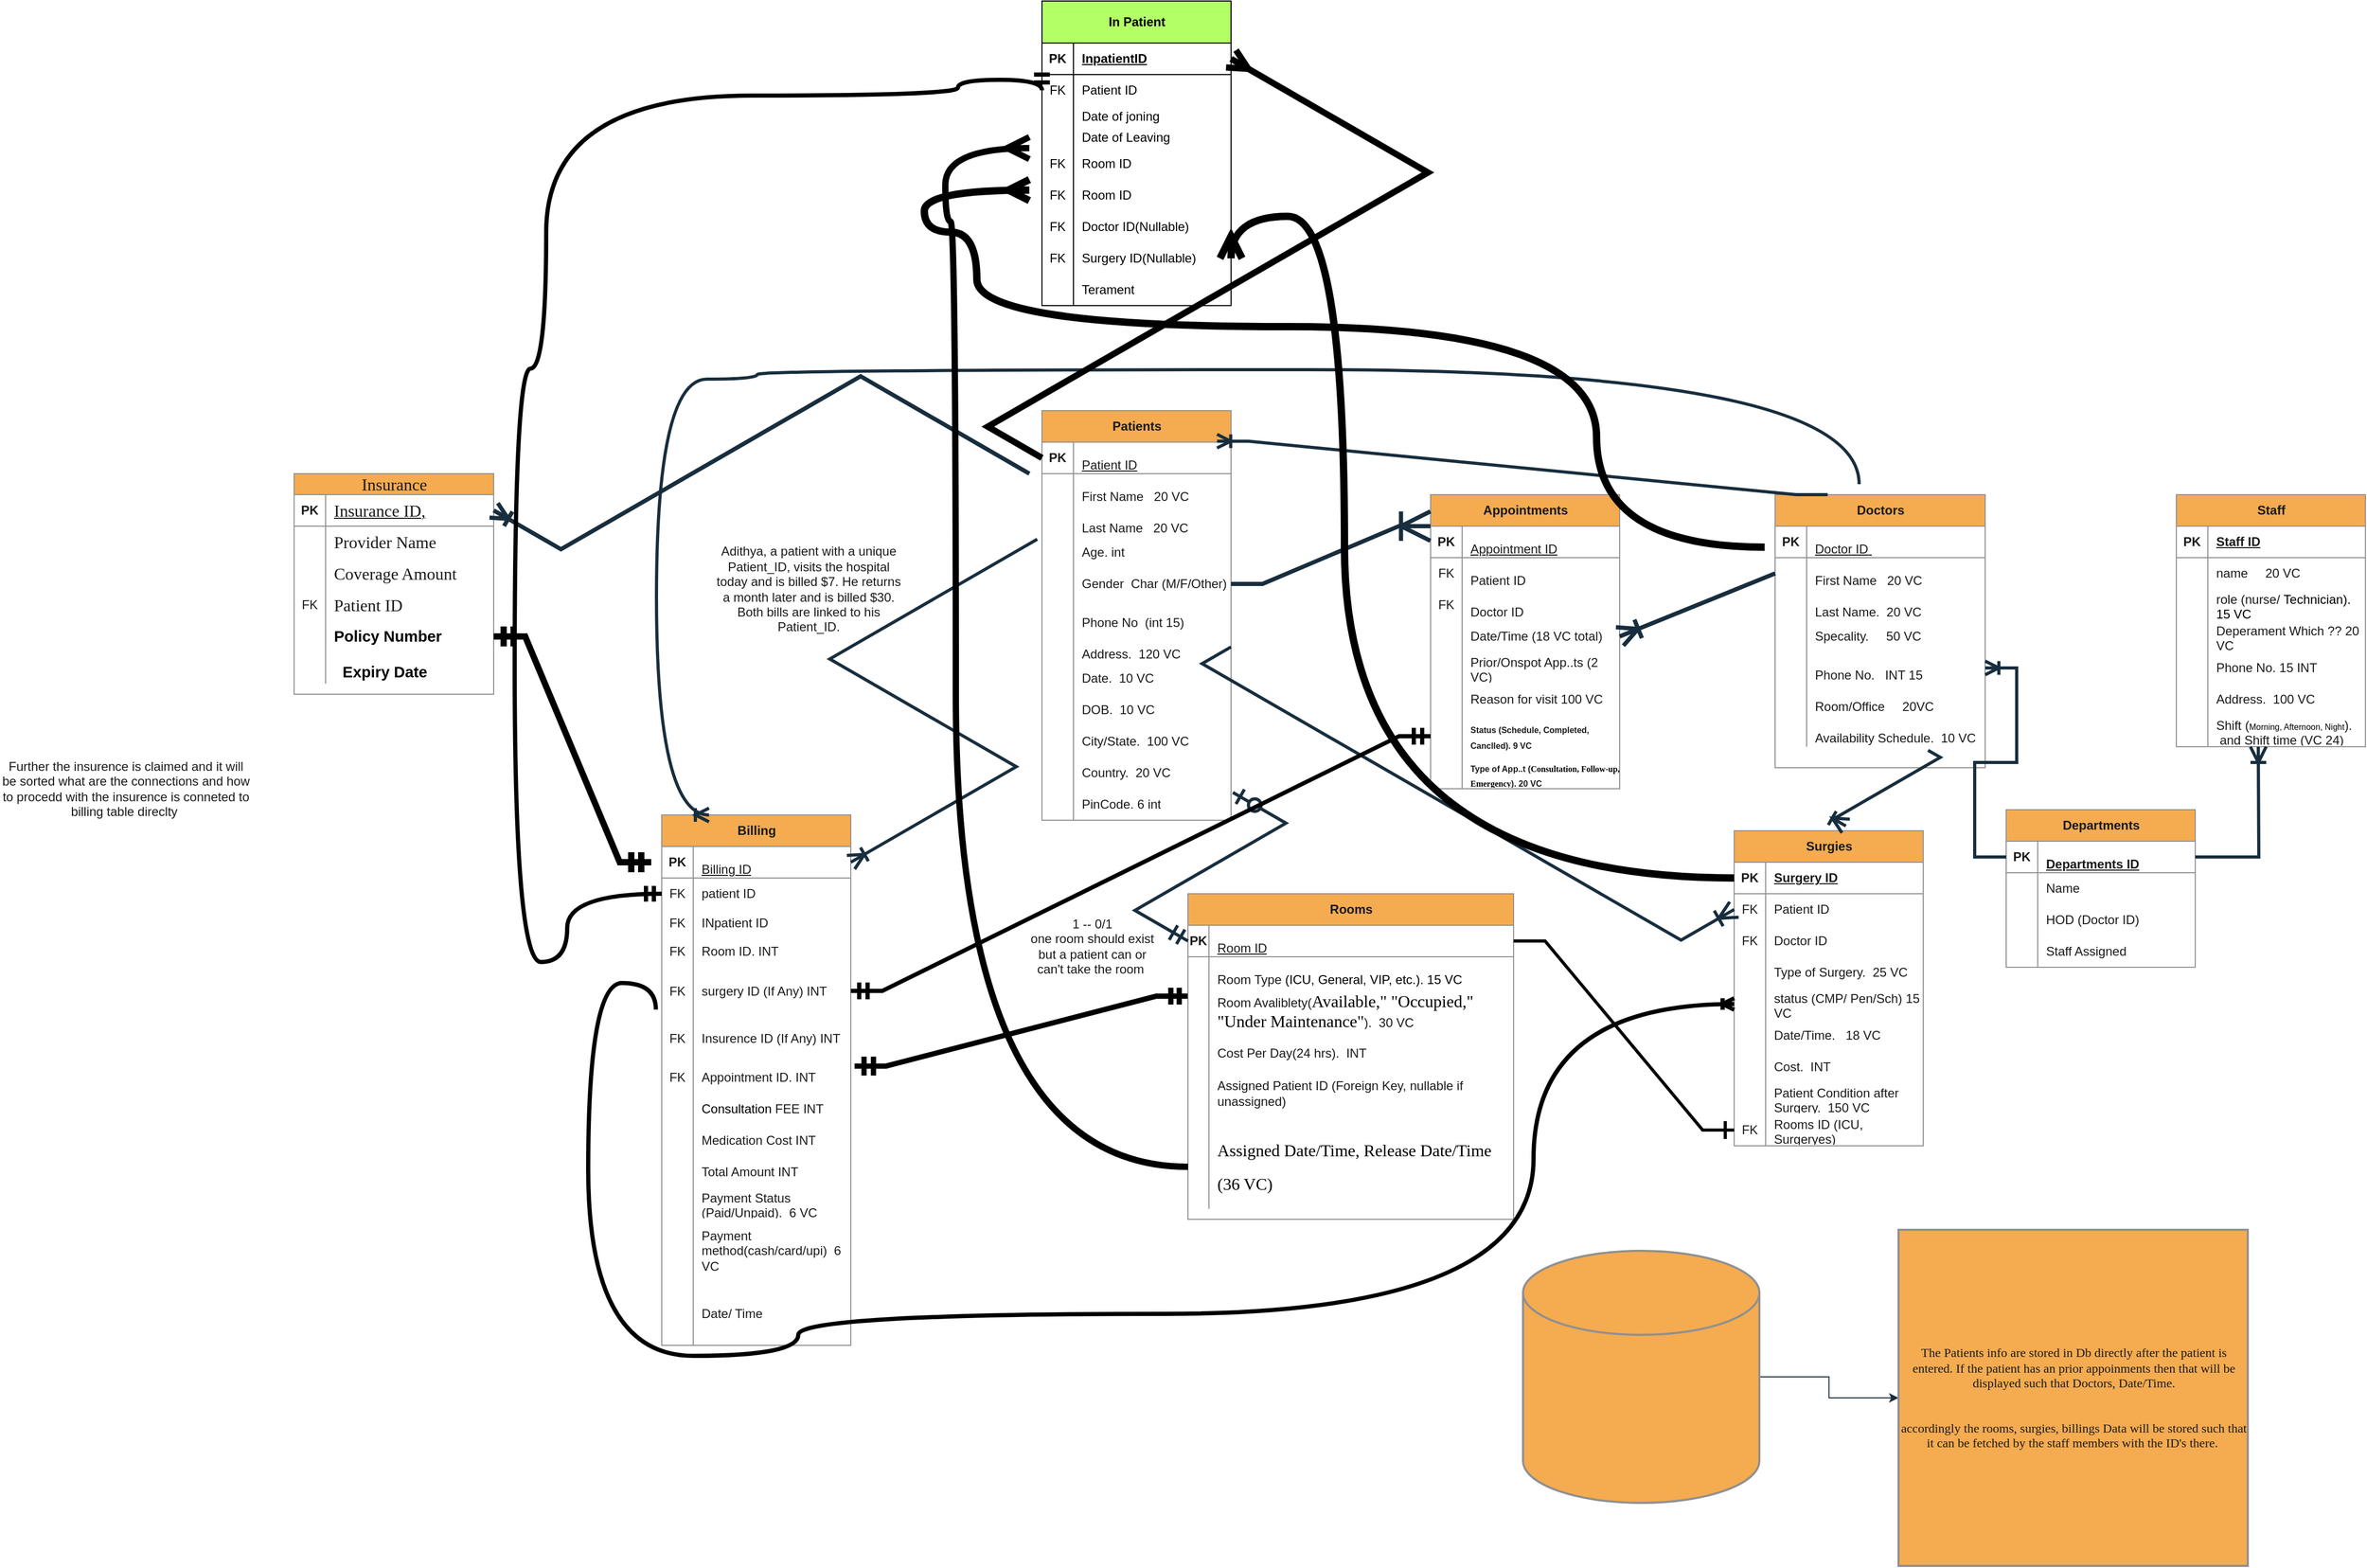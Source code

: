 <mxfile version="26.0.8">
  <diagram id="R2lEEEUBdFMjLlhIrx00" name="Page-1">
    <mxGraphModel dx="3680" dy="2276" grid="1" gridSize="10" guides="1" tooltips="1" connect="1" arrows="1" fold="1" page="1" pageScale="1" pageWidth="850" pageHeight="1100" background="light-dark(#FFFFFF,#121212)" math="0" shadow="0" extFonts="Permanent Marker^https://fonts.googleapis.com/css?family=Permanent+Marker">
      <root>
        <mxCell id="0" />
        <mxCell id="1" parent="0" />
        <mxCell id="mup1xXLrEogH3Mq1CVz5-14" value="&lt;p style=&quot;caret-color: rgb(0, 0, 0); font-weight: 400; text-align: start; text-wrap-mode: wrap;&quot; data-pm-slice=&quot;1 1 [&amp;quot;ordered_list&amp;quot;,{&amp;quot;spread&amp;quot;:true,&amp;quot;startingNumber&amp;quot;:1,&amp;quot;start&amp;quot;:238,&amp;quot;end&amp;quot;:1972},&amp;quot;regular_list_item&amp;quot;,{&amp;quot;start&amp;quot;:440,&amp;quot;end&amp;quot;:623}]&quot;&gt;&lt;strong&gt;Appointments&lt;/strong&gt;&lt;/p&gt;" style="shape=table;startSize=30;container=1;collapsible=1;childLayout=tableLayout;fixedRows=1;rowLines=0;fontStyle=1;align=center;resizeLast=1;html=1;labelBackgroundColor=none;fillColor=#F5AB50;strokeColor=#909090;fontColor=#1A1A1A;" parent="1" vertex="1">
          <mxGeometry x="252" y="-20" width="180" height="280" as="geometry" />
        </mxCell>
        <mxCell id="mup1xXLrEogH3Mq1CVz5-15" value="" style="shape=tableRow;horizontal=0;startSize=0;swimlaneHead=0;swimlaneBody=0;fillColor=none;collapsible=0;dropTarget=0;points=[[0,0.5],[1,0.5]];portConstraint=eastwest;top=0;left=0;right=0;bottom=1;labelBackgroundColor=none;strokeColor=#909090;fontColor=#1A1A1A;" parent="mup1xXLrEogH3Mq1CVz5-14" vertex="1">
          <mxGeometry y="30" width="180" height="30" as="geometry" />
        </mxCell>
        <mxCell id="mup1xXLrEogH3Mq1CVz5-16" value="PK" style="shape=partialRectangle;connectable=0;fillColor=none;top=0;left=0;bottom=0;right=0;fontStyle=1;overflow=hidden;whiteSpace=wrap;html=1;labelBackgroundColor=none;strokeColor=#909090;fontColor=#1A1A1A;" parent="mup1xXLrEogH3Mq1CVz5-15" vertex="1">
          <mxGeometry width="30" height="30" as="geometry">
            <mxRectangle width="30" height="30" as="alternateBounds" />
          </mxGeometry>
        </mxCell>
        <mxCell id="mup1xXLrEogH3Mq1CVz5-17" value="&lt;p style=&quot;caret-color: rgb(0, 0, 0); font-weight: 400; text-decoration-line: none;&quot; data-pm-slice=&quot;1 1 [&amp;quot;ordered_list&amp;quot;,{&amp;quot;spread&amp;quot;:true,&amp;quot;startingNumber&amp;quot;:1,&amp;quot;start&amp;quot;:238,&amp;quot;end&amp;quot;:1972},&amp;quot;regular_list_item&amp;quot;,{&amp;quot;start&amp;quot;:440,&amp;quot;end&amp;quot;:623},&amp;quot;list&amp;quot;,{&amp;quot;spread&amp;quot;:false,&amp;quot;start&amp;quot;:464,&amp;quot;end&amp;quot;:623},&amp;quot;regular_list_item&amp;quot;,{&amp;quot;start&amp;quot;:464,&amp;quot;end&amp;quot;:494}]&quot;&gt;Appointment ID&lt;/p&gt;" style="shape=partialRectangle;connectable=0;fillColor=none;top=0;left=0;bottom=0;right=0;align=left;spacingLeft=6;fontStyle=5;overflow=hidden;whiteSpace=wrap;html=1;labelBackgroundColor=none;strokeColor=#909090;fontColor=#1A1A1A;" parent="mup1xXLrEogH3Mq1CVz5-15" vertex="1">
          <mxGeometry x="30" width="150" height="30" as="geometry">
            <mxRectangle width="150" height="30" as="alternateBounds" />
          </mxGeometry>
        </mxCell>
        <mxCell id="mup1xXLrEogH3Mq1CVz5-18" value="" style="shape=tableRow;horizontal=0;startSize=0;swimlaneHead=0;swimlaneBody=0;fillColor=none;collapsible=0;dropTarget=0;points=[[0,0.5],[1,0.5]];portConstraint=eastwest;top=0;left=0;right=0;bottom=0;labelBackgroundColor=none;strokeColor=#909090;fontColor=#1A1A1A;" parent="mup1xXLrEogH3Mq1CVz5-14" vertex="1">
          <mxGeometry y="60" width="180" height="30" as="geometry" />
        </mxCell>
        <mxCell id="mup1xXLrEogH3Mq1CVz5-19" value="FK" style="shape=partialRectangle;connectable=0;fillColor=none;top=0;left=0;bottom=0;right=0;editable=1;overflow=hidden;whiteSpace=wrap;html=1;labelBackgroundColor=none;strokeColor=#909090;fontColor=#1A1A1A;" parent="mup1xXLrEogH3Mq1CVz5-18" vertex="1">
          <mxGeometry width="30" height="30" as="geometry">
            <mxRectangle width="30" height="30" as="alternateBounds" />
          </mxGeometry>
        </mxCell>
        <mxCell id="mup1xXLrEogH3Mq1CVz5-20" value="&lt;p style=&quot;caret-color: rgb(0, 0, 0);&quot; data-pm-slice=&quot;1 1 [&amp;quot;ordered_list&amp;quot;,{&amp;quot;spread&amp;quot;:true,&amp;quot;startingNumber&amp;quot;:1,&amp;quot;start&amp;quot;:238,&amp;quot;end&amp;quot;:1972},&amp;quot;regular_list_item&amp;quot;,{&amp;quot;start&amp;quot;:440,&amp;quot;end&amp;quot;:623},&amp;quot;list&amp;quot;,{&amp;quot;spread&amp;quot;:false,&amp;quot;start&amp;quot;:464,&amp;quot;end&amp;quot;:623},&amp;quot;regular_list_item&amp;quot;,{&amp;quot;start&amp;quot;:498,&amp;quot;end&amp;quot;:524}]&quot;&gt;Patient ID&lt;/p&gt;" style="shape=partialRectangle;connectable=0;fillColor=none;top=0;left=0;bottom=0;right=0;align=left;spacingLeft=6;overflow=hidden;whiteSpace=wrap;html=1;labelBackgroundColor=none;strokeColor=#909090;fontColor=#1A1A1A;" parent="mup1xXLrEogH3Mq1CVz5-18" vertex="1">
          <mxGeometry x="30" width="150" height="30" as="geometry">
            <mxRectangle width="150" height="30" as="alternateBounds" />
          </mxGeometry>
        </mxCell>
        <mxCell id="mup1xXLrEogH3Mq1CVz5-21" value="" style="shape=tableRow;horizontal=0;startSize=0;swimlaneHead=0;swimlaneBody=0;fillColor=none;collapsible=0;dropTarget=0;points=[[0,0.5],[1,0.5]];portConstraint=eastwest;top=0;left=0;right=0;bottom=0;labelBackgroundColor=none;strokeColor=#909090;fontColor=#1A1A1A;" parent="mup1xXLrEogH3Mq1CVz5-14" vertex="1">
          <mxGeometry y="90" width="180" height="30" as="geometry" />
        </mxCell>
        <mxCell id="mup1xXLrEogH3Mq1CVz5-22" value="FK" style="shape=partialRectangle;connectable=0;fillColor=none;top=0;left=0;bottom=0;right=0;editable=1;overflow=hidden;whiteSpace=wrap;html=1;labelBackgroundColor=none;strokeColor=#909090;fontColor=#1A1A1A;" parent="mup1xXLrEogH3Mq1CVz5-21" vertex="1">
          <mxGeometry width="30" height="30" as="geometry">
            <mxRectangle width="30" height="30" as="alternateBounds" />
          </mxGeometry>
        </mxCell>
        <mxCell id="mup1xXLrEogH3Mq1CVz5-23" value="&lt;p style=&quot;caret-color: rgb(0, 0, 0);&quot; data-pm-slice=&quot;1 1 [&amp;quot;ordered_list&amp;quot;,{&amp;quot;spread&amp;quot;:true,&amp;quot;startingNumber&amp;quot;:1,&amp;quot;start&amp;quot;:238,&amp;quot;end&amp;quot;:1972},&amp;quot;regular_list_item&amp;quot;,{&amp;quot;start&amp;quot;:440,&amp;quot;end&amp;quot;:623},&amp;quot;list&amp;quot;,{&amp;quot;spread&amp;quot;:false,&amp;quot;start&amp;quot;:464,&amp;quot;end&amp;quot;:623},&amp;quot;regular_list_item&amp;quot;,{&amp;quot;start&amp;quot;:528,&amp;quot;end&amp;quot;:553}]&quot;&gt;Doctor ID&lt;/p&gt;" style="shape=partialRectangle;connectable=0;fillColor=none;top=0;left=0;bottom=0;right=0;align=left;spacingLeft=6;overflow=hidden;whiteSpace=wrap;html=1;labelBackgroundColor=none;strokeColor=#909090;fontColor=#1A1A1A;" parent="mup1xXLrEogH3Mq1CVz5-21" vertex="1">
          <mxGeometry x="30" width="150" height="30" as="geometry">
            <mxRectangle width="150" height="30" as="alternateBounds" />
          </mxGeometry>
        </mxCell>
        <mxCell id="mup1xXLrEogH3Mq1CVz5-24" value="" style="shape=tableRow;horizontal=0;startSize=0;swimlaneHead=0;swimlaneBody=0;fillColor=none;collapsible=0;dropTarget=0;points=[[0,0.5],[1,0.5]];portConstraint=eastwest;top=0;left=0;right=0;bottom=0;labelBackgroundColor=none;strokeColor=#909090;fontColor=#1A1A1A;" parent="mup1xXLrEogH3Mq1CVz5-14" vertex="1">
          <mxGeometry y="120" width="180" height="30" as="geometry" />
        </mxCell>
        <mxCell id="mup1xXLrEogH3Mq1CVz5-25" value="" style="shape=partialRectangle;connectable=0;fillColor=none;top=0;left=0;bottom=0;right=0;editable=1;overflow=hidden;whiteSpace=wrap;html=1;labelBackgroundColor=none;strokeColor=#909090;fontColor=#1A1A1A;" parent="mup1xXLrEogH3Mq1CVz5-24" vertex="1">
          <mxGeometry width="30" height="30" as="geometry">
            <mxRectangle width="30" height="30" as="alternateBounds" />
          </mxGeometry>
        </mxCell>
        <mxCell id="mup1xXLrEogH3Mq1CVz5-26" value="Date/Time (18 VC total)" style="shape=partialRectangle;connectable=0;fillColor=none;top=0;left=0;bottom=0;right=0;align=left;spacingLeft=6;overflow=hidden;whiteSpace=wrap;html=1;labelBackgroundColor=none;strokeColor=#909090;fontColor=#1A1A1A;" parent="mup1xXLrEogH3Mq1CVz5-24" vertex="1">
          <mxGeometry x="30" width="150" height="30" as="geometry">
            <mxRectangle width="150" height="30" as="alternateBounds" />
          </mxGeometry>
        </mxCell>
        <mxCell id="mup1xXLrEogH3Mq1CVz5-66" value="" style="shape=tableRow;horizontal=0;startSize=0;swimlaneHead=0;swimlaneBody=0;fillColor=none;collapsible=0;dropTarget=0;points=[[0,0.5],[1,0.5]];portConstraint=eastwest;top=0;left=0;right=0;bottom=0;labelBackgroundColor=none;strokeColor=#909090;fontColor=#1A1A1A;" parent="mup1xXLrEogH3Mq1CVz5-14" vertex="1">
          <mxGeometry y="150" width="180" height="30" as="geometry" />
        </mxCell>
        <mxCell id="mup1xXLrEogH3Mq1CVz5-67" value="" style="shape=partialRectangle;connectable=0;fillColor=none;top=0;left=0;bottom=0;right=0;editable=1;overflow=hidden;whiteSpace=wrap;html=1;labelBackgroundColor=none;strokeColor=#909090;fontColor=#1A1A1A;" parent="mup1xXLrEogH3Mq1CVz5-66" vertex="1">
          <mxGeometry width="30" height="30" as="geometry">
            <mxRectangle width="30" height="30" as="alternateBounds" />
          </mxGeometry>
        </mxCell>
        <mxCell id="mup1xXLrEogH3Mq1CVz5-68" value="Prior/Onspot App..ts (2 VC)" style="shape=partialRectangle;connectable=0;fillColor=none;top=0;left=0;bottom=0;right=0;align=left;spacingLeft=6;overflow=hidden;whiteSpace=wrap;html=1;labelBackgroundColor=none;strokeColor=#909090;fontColor=#1A1A1A;" parent="mup1xXLrEogH3Mq1CVz5-66" vertex="1">
          <mxGeometry x="30" width="150" height="30" as="geometry">
            <mxRectangle width="150" height="30" as="alternateBounds" />
          </mxGeometry>
        </mxCell>
        <mxCell id="mup1xXLrEogH3Mq1CVz5-69" value="" style="shape=tableRow;horizontal=0;startSize=0;swimlaneHead=0;swimlaneBody=0;fillColor=none;collapsible=0;dropTarget=0;points=[[0,0.5],[1,0.5]];portConstraint=eastwest;top=0;left=0;right=0;bottom=0;labelBackgroundColor=none;strokeColor=#909090;fontColor=#1A1A1A;" parent="mup1xXLrEogH3Mq1CVz5-14" vertex="1">
          <mxGeometry y="180" width="180" height="30" as="geometry" />
        </mxCell>
        <mxCell id="mup1xXLrEogH3Mq1CVz5-70" value="" style="shape=partialRectangle;connectable=0;fillColor=none;top=0;left=0;bottom=0;right=0;editable=1;overflow=hidden;whiteSpace=wrap;html=1;labelBackgroundColor=none;strokeColor=#909090;fontColor=#1A1A1A;" parent="mup1xXLrEogH3Mq1CVz5-69" vertex="1">
          <mxGeometry width="30" height="30" as="geometry">
            <mxRectangle width="30" height="30" as="alternateBounds" />
          </mxGeometry>
        </mxCell>
        <mxCell id="mup1xXLrEogH3Mq1CVz5-71" value="Reason for visit 100 VC" style="shape=partialRectangle;connectable=0;fillColor=none;top=0;left=0;bottom=0;right=0;align=left;spacingLeft=6;overflow=hidden;whiteSpace=wrap;html=1;labelBackgroundColor=none;strokeColor=#909090;fontColor=#1A1A1A;" parent="mup1xXLrEogH3Mq1CVz5-69" vertex="1">
          <mxGeometry x="30" width="150" height="30" as="geometry">
            <mxRectangle width="150" height="30" as="alternateBounds" />
          </mxGeometry>
        </mxCell>
        <mxCell id="IhZERsB9r5k63mQLZ55g-6" value="" style="shape=tableRow;horizontal=0;startSize=0;swimlaneHead=0;swimlaneBody=0;fillColor=none;collapsible=0;dropTarget=0;points=[[0,0.5],[1,0.5]];portConstraint=eastwest;top=0;left=0;right=0;bottom=0;labelBackgroundColor=none;strokeColor=#909090;fontColor=#1A1A1A;" parent="mup1xXLrEogH3Mq1CVz5-14" vertex="1">
          <mxGeometry y="210" width="180" height="40" as="geometry" />
        </mxCell>
        <mxCell id="IhZERsB9r5k63mQLZ55g-7" value="" style="shape=partialRectangle;connectable=0;fillColor=none;top=0;left=0;bottom=0;right=0;editable=1;overflow=hidden;whiteSpace=wrap;html=1;labelBackgroundColor=none;strokeColor=#909090;fontColor=#1A1A1A;" parent="IhZERsB9r5k63mQLZ55g-6" vertex="1">
          <mxGeometry width="30" height="40" as="geometry">
            <mxRectangle width="30" height="40" as="alternateBounds" />
          </mxGeometry>
        </mxCell>
        <mxCell id="IhZERsB9r5k63mQLZ55g-8" value="&lt;b&gt;&lt;font style=&quot;font-size: 8px;&quot;&gt;Status (Schedule, Completed, Canclled).&amp;nbsp;&lt;/font&gt;&lt;span style=&quot;font-size: 8px; background-color: transparent; color: light-dark(rgb(26, 26, 26), rgb(215, 215, 215));&quot;&gt;9 VC&lt;/span&gt;&lt;/b&gt;" style="shape=partialRectangle;connectable=0;fillColor=none;top=0;left=0;bottom=0;right=0;align=left;spacingLeft=6;overflow=hidden;whiteSpace=wrap;html=1;labelBackgroundColor=none;strokeColor=#909090;fontColor=#1A1A1A;" parent="IhZERsB9r5k63mQLZ55g-6" vertex="1">
          <mxGeometry x="30" width="150" height="40" as="geometry">
            <mxRectangle width="150" height="40" as="alternateBounds" />
          </mxGeometry>
        </mxCell>
        <mxCell id="IhZERsB9r5k63mQLZ55g-9" value="" style="shape=tableRow;horizontal=0;startSize=0;swimlaneHead=0;swimlaneBody=0;fillColor=none;collapsible=0;dropTarget=0;points=[[0,0.5],[1,0.5]];portConstraint=eastwest;top=0;left=0;right=0;bottom=0;labelBackgroundColor=none;strokeColor=#909090;fontColor=#1A1A1A;" parent="mup1xXLrEogH3Mq1CVz5-14" vertex="1">
          <mxGeometry y="250" width="180" height="30" as="geometry" />
        </mxCell>
        <mxCell id="IhZERsB9r5k63mQLZ55g-10" value="" style="shape=partialRectangle;connectable=0;fillColor=none;top=0;left=0;bottom=0;right=0;editable=1;overflow=hidden;whiteSpace=wrap;html=1;labelBackgroundColor=none;strokeColor=#909090;fontColor=#1A1A1A;" parent="IhZERsB9r5k63mQLZ55g-9" vertex="1">
          <mxGeometry width="30" height="30" as="geometry">
            <mxRectangle width="30" height="30" as="alternateBounds" />
          </mxGeometry>
        </mxCell>
        <mxCell id="IhZERsB9r5k63mQLZ55g-11" value="&lt;font style=&quot;font-size: 8px;&quot;&gt;&lt;b&gt;Type of App..t (&lt;span style=&quot;caret-color: rgb(0, 0, 0); color: rgb(0, 0, 0); font-family: -webkit-standard;&quot;&gt;Consultation, Follow-up, Emergency&lt;/span&gt;). 20 VC&lt;/b&gt;&lt;/font&gt;" style="shape=partialRectangle;connectable=0;fillColor=none;top=0;left=0;bottom=0;right=0;align=left;spacingLeft=6;overflow=hidden;whiteSpace=wrap;html=1;labelBackgroundColor=none;strokeColor=#909090;fontColor=#1A1A1A;" parent="IhZERsB9r5k63mQLZ55g-9" vertex="1">
          <mxGeometry x="30" width="150" height="30" as="geometry">
            <mxRectangle width="150" height="30" as="alternateBounds" />
          </mxGeometry>
        </mxCell>
        <mxCell id="mup1xXLrEogH3Mq1CVz5-27" value="&lt;p style=&quot;caret-color: rgb(0, 0, 0); font-weight: 400; text-align: start; text-wrap-mode: wrap;&quot; data-pm-slice=&quot;1 1 [&amp;quot;ordered_list&amp;quot;,{&amp;quot;spread&amp;quot;:true,&amp;quot;startingNumber&amp;quot;:1,&amp;quot;start&amp;quot;:238,&amp;quot;end&amp;quot;:1972},&amp;quot;regular_list_item&amp;quot;,{&amp;quot;start&amp;quot;:625,&amp;quot;end&amp;quot;:808}]&quot;&gt;&lt;strong&gt;Doctors&lt;/strong&gt;&lt;/p&gt;" style="shape=table;startSize=30;container=1;collapsible=1;childLayout=tableLayout;fixedRows=1;rowLines=0;fontStyle=1;align=center;resizeLast=1;html=1;labelBackgroundColor=none;fillColor=#F5AB50;strokeColor=#909090;fontColor=#1A1A1A;" parent="1" vertex="1">
          <mxGeometry x="580" y="-20" width="200" height="260" as="geometry" />
        </mxCell>
        <mxCell id="mup1xXLrEogH3Mq1CVz5-28" value="" style="shape=tableRow;horizontal=0;startSize=0;swimlaneHead=0;swimlaneBody=0;fillColor=none;collapsible=0;dropTarget=0;points=[[0,0.5],[1,0.5]];portConstraint=eastwest;top=0;left=0;right=0;bottom=1;labelBackgroundColor=none;strokeColor=#909090;fontColor=#1A1A1A;" parent="mup1xXLrEogH3Mq1CVz5-27" vertex="1">
          <mxGeometry y="30" width="200" height="30" as="geometry" />
        </mxCell>
        <mxCell id="mup1xXLrEogH3Mq1CVz5-29" value="PK" style="shape=partialRectangle;connectable=0;fillColor=none;top=0;left=0;bottom=0;right=0;fontStyle=1;overflow=hidden;whiteSpace=wrap;html=1;labelBackgroundColor=none;strokeColor=#909090;fontColor=#1A1A1A;" parent="mup1xXLrEogH3Mq1CVz5-28" vertex="1">
          <mxGeometry width="30" height="30" as="geometry">
            <mxRectangle width="30" height="30" as="alternateBounds" />
          </mxGeometry>
        </mxCell>
        <mxCell id="mup1xXLrEogH3Mq1CVz5-30" value="&lt;p style=&quot;caret-color: rgb(0, 0, 0); font-weight: 400; text-decoration-line: none;&quot; data-pm-slice=&quot;1 1 [&amp;quot;ordered_list&amp;quot;,{&amp;quot;spread&amp;quot;:true,&amp;quot;startingNumber&amp;quot;:1,&amp;quot;start&amp;quot;:238,&amp;quot;end&amp;quot;:1972},&amp;quot;regular_list_item&amp;quot;,{&amp;quot;start&amp;quot;:625,&amp;quot;end&amp;quot;:808},&amp;quot;list&amp;quot;,{&amp;quot;spread&amp;quot;:false,&amp;quot;start&amp;quot;:644,&amp;quot;end&amp;quot;:808},&amp;quot;regular_list_item&amp;quot;,{&amp;quot;start&amp;quot;:644,&amp;quot;end&amp;quot;:669}]&quot;&gt;Doctor ID&lt;span class=&quot;Apple-converted-space&quot;&gt;&amp;nbsp;&lt;/span&gt;&lt;/p&gt;" style="shape=partialRectangle;connectable=0;fillColor=none;top=0;left=0;bottom=0;right=0;align=left;spacingLeft=6;fontStyle=5;overflow=hidden;whiteSpace=wrap;html=1;labelBackgroundColor=none;strokeColor=#909090;fontColor=#1A1A1A;" parent="mup1xXLrEogH3Mq1CVz5-28" vertex="1">
          <mxGeometry x="30" width="170" height="30" as="geometry">
            <mxRectangle width="170" height="30" as="alternateBounds" />
          </mxGeometry>
        </mxCell>
        <mxCell id="mup1xXLrEogH3Mq1CVz5-31" value="" style="shape=tableRow;horizontal=0;startSize=0;swimlaneHead=0;swimlaneBody=0;fillColor=none;collapsible=0;dropTarget=0;points=[[0,0.5],[1,0.5]];portConstraint=eastwest;top=0;left=0;right=0;bottom=0;labelBackgroundColor=none;strokeColor=#909090;fontColor=#1A1A1A;" parent="mup1xXLrEogH3Mq1CVz5-27" vertex="1">
          <mxGeometry y="60" width="200" height="30" as="geometry" />
        </mxCell>
        <mxCell id="mup1xXLrEogH3Mq1CVz5-32" value="" style="shape=partialRectangle;connectable=0;fillColor=none;top=0;left=0;bottom=0;right=0;editable=1;overflow=hidden;whiteSpace=wrap;html=1;labelBackgroundColor=none;strokeColor=#909090;fontColor=#1A1A1A;" parent="mup1xXLrEogH3Mq1CVz5-31" vertex="1">
          <mxGeometry width="30" height="30" as="geometry">
            <mxRectangle width="30" height="30" as="alternateBounds" />
          </mxGeometry>
        </mxCell>
        <mxCell id="mup1xXLrEogH3Mq1CVz5-33" value="&lt;p style=&quot;caret-color: rgb(0, 0, 0);&quot; data-pm-slice=&quot;1 1 [&amp;quot;ordered_list&amp;quot;,{&amp;quot;spread&amp;quot;:true,&amp;quot;startingNumber&amp;quot;:1,&amp;quot;start&amp;quot;:238,&amp;quot;end&amp;quot;:1972},&amp;quot;regular_list_item&amp;quot;,{&amp;quot;start&amp;quot;:625,&amp;quot;end&amp;quot;:808},&amp;quot;list&amp;quot;,{&amp;quot;spread&amp;quot;:false,&amp;quot;start&amp;quot;:644,&amp;quot;end&amp;quot;:808},&amp;quot;regular_list_item&amp;quot;,{&amp;quot;start&amp;quot;:673,&amp;quot;end&amp;quot;:679}]&quot;&gt;First Name&amp;nbsp; &amp;nbsp;20 VC&lt;/p&gt;" style="shape=partialRectangle;connectable=0;fillColor=none;top=0;left=0;bottom=0;right=0;align=left;spacingLeft=6;overflow=hidden;whiteSpace=wrap;html=1;labelBackgroundColor=none;strokeColor=#909090;fontColor=#1A1A1A;" parent="mup1xXLrEogH3Mq1CVz5-31" vertex="1">
          <mxGeometry x="30" width="170" height="30" as="geometry">
            <mxRectangle width="170" height="30" as="alternateBounds" />
          </mxGeometry>
        </mxCell>
        <mxCell id="IhZERsB9r5k63mQLZ55g-1" value="" style="shape=tableRow;horizontal=0;startSize=0;swimlaneHead=0;swimlaneBody=0;fillColor=none;collapsible=0;dropTarget=0;points=[[0,0.5],[1,0.5]];portConstraint=eastwest;top=0;left=0;right=0;bottom=0;labelBackgroundColor=none;strokeColor=#909090;fontColor=#1A1A1A;" parent="mup1xXLrEogH3Mq1CVz5-27" vertex="1">
          <mxGeometry y="90" width="200" height="30" as="geometry" />
        </mxCell>
        <mxCell id="IhZERsB9r5k63mQLZ55g-2" value="" style="shape=partialRectangle;connectable=0;fillColor=none;top=0;left=0;bottom=0;right=0;editable=1;overflow=hidden;whiteSpace=wrap;html=1;labelBackgroundColor=none;strokeColor=#909090;fontColor=#1A1A1A;" parent="IhZERsB9r5k63mQLZ55g-1" vertex="1">
          <mxGeometry width="30" height="30" as="geometry">
            <mxRectangle width="30" height="30" as="alternateBounds" />
          </mxGeometry>
        </mxCell>
        <mxCell id="IhZERsB9r5k63mQLZ55g-3" value="&lt;p style=&quot;caret-color: rgb(0, 0, 0);&quot; data-pm-slice=&quot;1 1 [&amp;quot;ordered_list&amp;quot;,{&amp;quot;spread&amp;quot;:true,&amp;quot;startingNumber&amp;quot;:1,&amp;quot;start&amp;quot;:238,&amp;quot;end&amp;quot;:1972},&amp;quot;regular_list_item&amp;quot;,{&amp;quot;start&amp;quot;:625,&amp;quot;end&amp;quot;:808},&amp;quot;list&amp;quot;,{&amp;quot;spread&amp;quot;:false,&amp;quot;start&amp;quot;:644,&amp;quot;end&amp;quot;:808},&amp;quot;regular_list_item&amp;quot;,{&amp;quot;start&amp;quot;:673,&amp;quot;end&amp;quot;:679}]&quot;&gt;Last Name.&amp;nbsp; 20 VC&lt;/p&gt;" style="shape=partialRectangle;connectable=0;fillColor=none;top=0;left=0;bottom=0;right=0;align=left;spacingLeft=6;overflow=hidden;whiteSpace=wrap;html=1;labelBackgroundColor=none;strokeColor=#909090;fontColor=#1A1A1A;" parent="IhZERsB9r5k63mQLZ55g-1" vertex="1">
          <mxGeometry x="30" width="170" height="30" as="geometry">
            <mxRectangle width="170" height="30" as="alternateBounds" />
          </mxGeometry>
        </mxCell>
        <mxCell id="mup1xXLrEogH3Mq1CVz5-34" value="" style="shape=tableRow;horizontal=0;startSize=0;swimlaneHead=0;swimlaneBody=0;fillColor=none;collapsible=0;dropTarget=0;points=[[0,0.5],[1,0.5]];portConstraint=eastwest;top=0;left=0;right=0;bottom=0;labelBackgroundColor=none;strokeColor=#909090;fontColor=#1A1A1A;" parent="mup1xXLrEogH3Mq1CVz5-27" vertex="1">
          <mxGeometry y="120" width="200" height="30" as="geometry" />
        </mxCell>
        <mxCell id="mup1xXLrEogH3Mq1CVz5-35" value="" style="shape=partialRectangle;connectable=0;fillColor=none;top=0;left=0;bottom=0;right=0;editable=1;overflow=hidden;whiteSpace=wrap;html=1;labelBackgroundColor=none;strokeColor=#909090;fontColor=#1A1A1A;" parent="mup1xXLrEogH3Mq1CVz5-34" vertex="1">
          <mxGeometry width="30" height="30" as="geometry">
            <mxRectangle width="30" height="30" as="alternateBounds" />
          </mxGeometry>
        </mxCell>
        <mxCell id="mup1xXLrEogH3Mq1CVz5-36" value="Specality.&amp;nbsp; &amp;nbsp; &amp;nbsp;50 VC&amp;nbsp;" style="shape=partialRectangle;connectable=0;fillColor=none;top=0;left=0;bottom=0;right=0;align=left;spacingLeft=6;overflow=hidden;whiteSpace=wrap;html=1;labelBackgroundColor=none;strokeColor=#909090;fontColor=#1A1A1A;" parent="mup1xXLrEogH3Mq1CVz5-34" vertex="1">
          <mxGeometry x="30" width="170" height="30" as="geometry">
            <mxRectangle width="170" height="30" as="alternateBounds" />
          </mxGeometry>
        </mxCell>
        <mxCell id="mup1xXLrEogH3Mq1CVz5-37" value="" style="shape=tableRow;horizontal=0;startSize=0;swimlaneHead=0;swimlaneBody=0;fillColor=none;collapsible=0;dropTarget=0;points=[[0,0.5],[1,0.5]];portConstraint=eastwest;top=0;left=0;right=0;bottom=0;labelBackgroundColor=none;strokeColor=#909090;fontColor=#1A1A1A;" parent="mup1xXLrEogH3Mq1CVz5-27" vertex="1">
          <mxGeometry y="150" width="200" height="30" as="geometry" />
        </mxCell>
        <mxCell id="mup1xXLrEogH3Mq1CVz5-38" value="" style="shape=partialRectangle;connectable=0;fillColor=none;top=0;left=0;bottom=0;right=0;editable=1;overflow=hidden;whiteSpace=wrap;html=1;labelBackgroundColor=none;strokeColor=#909090;fontColor=#1A1A1A;" parent="mup1xXLrEogH3Mq1CVz5-37" vertex="1">
          <mxGeometry width="30" height="30" as="geometry">
            <mxRectangle width="30" height="30" as="alternateBounds" />
          </mxGeometry>
        </mxCell>
        <mxCell id="mup1xXLrEogH3Mq1CVz5-39" value="&lt;p style=&quot;caret-color: rgb(0, 0, 0);&quot; data-pm-slice=&quot;1 1 [&amp;quot;ordered_list&amp;quot;,{&amp;quot;spread&amp;quot;:true,&amp;quot;startingNumber&amp;quot;:1,&amp;quot;start&amp;quot;:238,&amp;quot;end&amp;quot;:1972},&amp;quot;regular_list_item&amp;quot;,{&amp;quot;start&amp;quot;:625,&amp;quot;end&amp;quot;:808},&amp;quot;list&amp;quot;,{&amp;quot;spread&amp;quot;:false,&amp;quot;start&amp;quot;:644,&amp;quot;end&amp;quot;:808},&amp;quot;regular_list_item&amp;quot;,{&amp;quot;start&amp;quot;:732,&amp;quot;end&amp;quot;:753}]&quot;&gt;Phone No.&amp;nbsp; &amp;nbsp;INT 15&lt;/p&gt;" style="shape=partialRectangle;connectable=0;fillColor=none;top=0;left=0;bottom=0;right=0;align=left;spacingLeft=6;overflow=hidden;whiteSpace=wrap;html=1;labelBackgroundColor=none;strokeColor=#909090;fontColor=#1A1A1A;" parent="mup1xXLrEogH3Mq1CVz5-37" vertex="1">
          <mxGeometry x="30" width="170" height="30" as="geometry">
            <mxRectangle width="170" height="30" as="alternateBounds" />
          </mxGeometry>
        </mxCell>
        <mxCell id="mup1xXLrEogH3Mq1CVz5-78" value="" style="shape=tableRow;horizontal=0;startSize=0;swimlaneHead=0;swimlaneBody=0;fillColor=none;collapsible=0;dropTarget=0;points=[[0,0.5],[1,0.5]];portConstraint=eastwest;top=0;left=0;right=0;bottom=0;labelBackgroundColor=none;strokeColor=#909090;fontColor=#1A1A1A;" parent="mup1xXLrEogH3Mq1CVz5-27" vertex="1">
          <mxGeometry y="180" width="200" height="30" as="geometry" />
        </mxCell>
        <mxCell id="mup1xXLrEogH3Mq1CVz5-79" value="" style="shape=partialRectangle;connectable=0;fillColor=none;top=0;left=0;bottom=0;right=0;editable=1;overflow=hidden;whiteSpace=wrap;html=1;labelBackgroundColor=none;strokeColor=#909090;fontColor=#1A1A1A;" parent="mup1xXLrEogH3Mq1CVz5-78" vertex="1">
          <mxGeometry width="30" height="30" as="geometry">
            <mxRectangle width="30" height="30" as="alternateBounds" />
          </mxGeometry>
        </mxCell>
        <mxCell id="mup1xXLrEogH3Mq1CVz5-80" value="&lt;p style=&quot;caret-color: rgb(0, 0, 0);&quot; data-pm-slice=&quot;1 1 [&amp;quot;ordered_list&amp;quot;,{&amp;quot;spread&amp;quot;:true,&amp;quot;startingNumber&amp;quot;:1,&amp;quot;start&amp;quot;:238,&amp;quot;end&amp;quot;:1972},&amp;quot;regular_list_item&amp;quot;,{&amp;quot;start&amp;quot;:625,&amp;quot;end&amp;quot;:808},&amp;quot;list&amp;quot;,{&amp;quot;spread&amp;quot;:false,&amp;quot;start&amp;quot;:644,&amp;quot;end&amp;quot;:808},&amp;quot;regular_list_item&amp;quot;,{&amp;quot;start&amp;quot;:757,&amp;quot;end&amp;quot;:781}]&quot;&gt;Room/Office&amp;nbsp; &amp;nbsp; &amp;nbsp;20VC&lt;/p&gt;" style="shape=partialRectangle;connectable=0;fillColor=none;top=0;left=0;bottom=0;right=0;align=left;spacingLeft=6;overflow=hidden;whiteSpace=wrap;html=1;labelBackgroundColor=none;strokeColor=#909090;fontColor=#1A1A1A;" parent="mup1xXLrEogH3Mq1CVz5-78" vertex="1">
          <mxGeometry x="30" width="170" height="30" as="geometry">
            <mxRectangle width="170" height="30" as="alternateBounds" />
          </mxGeometry>
        </mxCell>
        <mxCell id="mup1xXLrEogH3Mq1CVz5-81" value="" style="shape=tableRow;horizontal=0;startSize=0;swimlaneHead=0;swimlaneBody=0;fillColor=none;collapsible=0;dropTarget=0;points=[[0,0.5],[1,0.5]];portConstraint=eastwest;top=0;left=0;right=0;bottom=0;labelBackgroundColor=none;strokeColor=#909090;fontColor=#1A1A1A;" parent="mup1xXLrEogH3Mq1CVz5-27" vertex="1">
          <mxGeometry y="210" width="200" height="30" as="geometry" />
        </mxCell>
        <mxCell id="mup1xXLrEogH3Mq1CVz5-82" value="" style="shape=partialRectangle;connectable=0;fillColor=none;top=0;left=0;bottom=0;right=0;editable=1;overflow=hidden;whiteSpace=wrap;html=1;labelBackgroundColor=none;strokeColor=#909090;fontColor=#1A1A1A;" parent="mup1xXLrEogH3Mq1CVz5-81" vertex="1">
          <mxGeometry width="30" height="30" as="geometry">
            <mxRectangle width="30" height="30" as="alternateBounds" />
          </mxGeometry>
        </mxCell>
        <mxCell id="mup1xXLrEogH3Mq1CVz5-83" value="&lt;p style=&quot;caret-color: rgb(0, 0, 0);&quot; data-pm-slice=&quot;1 1 [&amp;quot;ordered_list&amp;quot;,{&amp;quot;spread&amp;quot;:true,&amp;quot;startingNumber&amp;quot;:1,&amp;quot;start&amp;quot;:238,&amp;quot;end&amp;quot;:1972},&amp;quot;regular_list_item&amp;quot;,{&amp;quot;start&amp;quot;:625,&amp;quot;end&amp;quot;:808},&amp;quot;list&amp;quot;,{&amp;quot;spread&amp;quot;:false,&amp;quot;start&amp;quot;:644,&amp;quot;end&amp;quot;:808},&amp;quot;regular_list_item&amp;quot;,{&amp;quot;start&amp;quot;:785,&amp;quot;end&amp;quot;:808}]&quot;&gt;Availability Schedule.&amp;nbsp; 10 VC&lt;/p&gt;" style="shape=partialRectangle;connectable=0;fillColor=none;top=0;left=0;bottom=0;right=0;align=left;spacingLeft=6;overflow=hidden;whiteSpace=wrap;html=1;labelBackgroundColor=none;strokeColor=#909090;fontColor=#1A1A1A;" parent="mup1xXLrEogH3Mq1CVz5-81" vertex="1">
          <mxGeometry x="30" width="170" height="30" as="geometry">
            <mxRectangle width="170" height="30" as="alternateBounds" />
          </mxGeometry>
        </mxCell>
        <mxCell id="mup1xXLrEogH3Mq1CVz5-40" value="&lt;p style=&quot;caret-color: rgb(0, 0, 0); font-weight: 400; text-align: start; text-wrap-mode: wrap;&quot; data-pm-slice=&quot;1 1 [&amp;quot;ordered_list&amp;quot;,{&amp;quot;spread&amp;quot;:true,&amp;quot;startingNumber&amp;quot;:1,&amp;quot;start&amp;quot;:238,&amp;quot;end&amp;quot;:1972},&amp;quot;regular_list_item&amp;quot;,{&amp;quot;start&amp;quot;:810,&amp;quot;end&amp;quot;:999}]&quot;&gt;&lt;strong&gt;Rooms&lt;/strong&gt;&lt;/p&gt;" style="shape=table;startSize=30;container=1;collapsible=1;childLayout=tableLayout;fixedRows=1;rowLines=0;fontStyle=1;align=center;resizeLast=1;html=1;labelBackgroundColor=none;fillColor=#F5AB50;strokeColor=#909090;fontColor=#1A1A1A;" parent="1" vertex="1">
          <mxGeometry x="21" y="360" width="310" height="310" as="geometry" />
        </mxCell>
        <mxCell id="mup1xXLrEogH3Mq1CVz5-41" value="" style="shape=tableRow;horizontal=0;startSize=0;swimlaneHead=0;swimlaneBody=0;fillColor=none;collapsible=0;dropTarget=0;points=[[0,0.5],[1,0.5]];portConstraint=eastwest;top=0;left=0;right=0;bottom=1;labelBackgroundColor=none;strokeColor=#909090;fontColor=#1A1A1A;" parent="mup1xXLrEogH3Mq1CVz5-40" vertex="1">
          <mxGeometry y="30" width="310" height="30" as="geometry" />
        </mxCell>
        <mxCell id="mup1xXLrEogH3Mq1CVz5-42" value="PK" style="shape=partialRectangle;connectable=0;fillColor=none;top=0;left=0;bottom=0;right=0;fontStyle=1;overflow=hidden;whiteSpace=wrap;html=1;labelBackgroundColor=none;strokeColor=#909090;fontColor=#1A1A1A;" parent="mup1xXLrEogH3Mq1CVz5-41" vertex="1">
          <mxGeometry width="20" height="30" as="geometry">
            <mxRectangle width="20" height="30" as="alternateBounds" />
          </mxGeometry>
        </mxCell>
        <mxCell id="mup1xXLrEogH3Mq1CVz5-43" value="&lt;p style=&quot;caret-color: rgb(0, 0, 0); font-weight: 400; text-decoration-line: none;&quot; data-pm-slice=&quot;1 1 [&amp;quot;ordered_list&amp;quot;,{&amp;quot;spread&amp;quot;:true,&amp;quot;startingNumber&amp;quot;:1,&amp;quot;start&amp;quot;:238,&amp;quot;end&amp;quot;:1972},&amp;quot;regular_list_item&amp;quot;,{&amp;quot;start&amp;quot;:810,&amp;quot;end&amp;quot;:999},&amp;quot;list&amp;quot;,{&amp;quot;spread&amp;quot;:false,&amp;quot;start&amp;quot;:827,&amp;quot;end&amp;quot;:999},&amp;quot;regular_list_item&amp;quot;,{&amp;quot;start&amp;quot;:827,&amp;quot;end&amp;quot;:850}]&quot;&gt;Room ID&lt;/p&gt;" style="shape=partialRectangle;connectable=0;fillColor=none;top=0;left=0;bottom=0;right=0;align=left;spacingLeft=6;fontStyle=5;overflow=hidden;whiteSpace=wrap;html=1;labelBackgroundColor=none;strokeColor=#909090;fontColor=#1A1A1A;" parent="mup1xXLrEogH3Mq1CVz5-41" vertex="1">
          <mxGeometry x="20" width="290" height="30" as="geometry">
            <mxRectangle width="290" height="30" as="alternateBounds" />
          </mxGeometry>
        </mxCell>
        <mxCell id="mup1xXLrEogH3Mq1CVz5-44" value="" style="shape=tableRow;horizontal=0;startSize=0;swimlaneHead=0;swimlaneBody=0;fillColor=none;collapsible=0;dropTarget=0;points=[[0,0.5],[1,0.5]];portConstraint=eastwest;top=0;left=0;right=0;bottom=0;labelBackgroundColor=none;strokeColor=#909090;fontColor=#1A1A1A;" parent="mup1xXLrEogH3Mq1CVz5-40" vertex="1">
          <mxGeometry y="60" width="310" height="30" as="geometry" />
        </mxCell>
        <mxCell id="mup1xXLrEogH3Mq1CVz5-45" value="" style="shape=partialRectangle;connectable=0;fillColor=none;top=0;left=0;bottom=0;right=0;editable=1;overflow=hidden;whiteSpace=wrap;html=1;labelBackgroundColor=none;strokeColor=#909090;fontColor=#1A1A1A;" parent="mup1xXLrEogH3Mq1CVz5-44" vertex="1">
          <mxGeometry width="20" height="30" as="geometry">
            <mxRectangle width="20" height="30" as="alternateBounds" />
          </mxGeometry>
        </mxCell>
        <mxCell id="mup1xXLrEogH3Mq1CVz5-46" value="&lt;p style=&quot;caret-color: rgb(0, 0, 0);&quot; data-pm-slice=&quot;1 1 [&amp;quot;ordered_list&amp;quot;,{&amp;quot;spread&amp;quot;:true,&amp;quot;startingNumber&amp;quot;:1,&amp;quot;start&amp;quot;:238,&amp;quot;end&amp;quot;:1972},&amp;quot;regular_list_item&amp;quot;,{&amp;quot;start&amp;quot;:810,&amp;quot;end&amp;quot;:999},&amp;quot;list&amp;quot;,{&amp;quot;spread&amp;quot;:false,&amp;quot;start&amp;quot;:827,&amp;quot;end&amp;quot;:999},&amp;quot;regular_list_item&amp;quot;,{&amp;quot;start&amp;quot;:854,&amp;quot;end&amp;quot;:891}]&quot;&gt;Room Type&lt;span class=&quot;Apple-converted-space&quot;&gt;&amp;nbsp;&lt;/span&gt;&lt;span style=&quot;background-color: transparent; color: light-dark(rgb(0, 0, 0), rgb(255, 255, 255));&quot;&gt;(ICU, General, VIP, etc.). 15 VC&lt;/span&gt;&lt;/p&gt;" style="shape=partialRectangle;connectable=0;fillColor=none;top=0;left=0;bottom=0;right=0;align=left;spacingLeft=6;overflow=hidden;whiteSpace=wrap;html=1;labelBackgroundColor=none;strokeColor=#909090;fontColor=#1A1A1A;" parent="mup1xXLrEogH3Mq1CVz5-44" vertex="1">
          <mxGeometry x="20" width="290" height="30" as="geometry">
            <mxRectangle width="290" height="30" as="alternateBounds" />
          </mxGeometry>
        </mxCell>
        <mxCell id="mup1xXLrEogH3Mq1CVz5-47" value="" style="shape=tableRow;horizontal=0;startSize=0;swimlaneHead=0;swimlaneBody=0;fillColor=none;collapsible=0;dropTarget=0;points=[[0,0.5],[1,0.5]];portConstraint=eastwest;top=0;left=0;right=0;bottom=0;labelBackgroundColor=none;strokeColor=#909090;fontColor=#1A1A1A;" parent="mup1xXLrEogH3Mq1CVz5-40" vertex="1">
          <mxGeometry y="90" width="310" height="40" as="geometry" />
        </mxCell>
        <mxCell id="mup1xXLrEogH3Mq1CVz5-48" value="" style="shape=partialRectangle;connectable=0;fillColor=none;top=0;left=0;bottom=0;right=0;editable=1;overflow=hidden;whiteSpace=wrap;html=1;labelBackgroundColor=none;strokeColor=#909090;fontColor=#1A1A1A;" parent="mup1xXLrEogH3Mq1CVz5-47" vertex="1">
          <mxGeometry width="20" height="40" as="geometry">
            <mxRectangle width="20" height="40" as="alternateBounds" />
          </mxGeometry>
        </mxCell>
        <mxCell id="mup1xXLrEogH3Mq1CVz5-49" value="Room Avaliblety(&lt;span style=&quot;caret-color: rgb(0, 0, 0); color: rgb(0, 0, 0); font-family: -webkit-standard; font-size: medium;&quot;&gt;Available,&quot; &quot;Occupied,&quot; &quot;Under Maintenance&quot;&lt;/span&gt;).&amp;nbsp; 30 VC" style="shape=partialRectangle;connectable=0;fillColor=none;top=0;left=0;bottom=0;right=0;align=left;spacingLeft=6;overflow=hidden;whiteSpace=wrap;html=1;labelBackgroundColor=none;strokeColor=#909090;fontColor=#1A1A1A;" parent="mup1xXLrEogH3Mq1CVz5-47" vertex="1">
          <mxGeometry x="20" width="290" height="40" as="geometry">
            <mxRectangle width="290" height="40" as="alternateBounds" />
          </mxGeometry>
        </mxCell>
        <mxCell id="mup1xXLrEogH3Mq1CVz5-50" value="" style="shape=tableRow;horizontal=0;startSize=0;swimlaneHead=0;swimlaneBody=0;fillColor=none;collapsible=0;dropTarget=0;points=[[0,0.5],[1,0.5]];portConstraint=eastwest;top=0;left=0;right=0;bottom=0;labelBackgroundColor=none;strokeColor=#909090;fontColor=#1A1A1A;" parent="mup1xXLrEogH3Mq1CVz5-40" vertex="1">
          <mxGeometry y="130" width="310" height="30" as="geometry" />
        </mxCell>
        <mxCell id="mup1xXLrEogH3Mq1CVz5-51" value="" style="shape=partialRectangle;connectable=0;fillColor=none;top=0;left=0;bottom=0;right=0;editable=1;overflow=hidden;whiteSpace=wrap;html=1;labelBackgroundColor=none;strokeColor=#909090;fontColor=#1A1A1A;" parent="mup1xXLrEogH3Mq1CVz5-50" vertex="1">
          <mxGeometry width="20" height="30" as="geometry">
            <mxRectangle width="20" height="30" as="alternateBounds" />
          </mxGeometry>
        </mxCell>
        <mxCell id="mup1xXLrEogH3Mq1CVz5-52" value="&lt;p style=&quot;caret-color: rgb(0, 0, 0);&quot; data-pm-slice=&quot;1 1 [&amp;quot;ordered_list&amp;quot;,{&amp;quot;spread&amp;quot;:true,&amp;quot;startingNumber&amp;quot;:1,&amp;quot;start&amp;quot;:238,&amp;quot;end&amp;quot;:1972},&amp;quot;regular_list_item&amp;quot;,{&amp;quot;start&amp;quot;:810,&amp;quot;end&amp;quot;:999},&amp;quot;list&amp;quot;,{&amp;quot;spread&amp;quot;:false,&amp;quot;start&amp;quot;:827,&amp;quot;end&amp;quot;:999},&amp;quot;regular_list_item&amp;quot;,{&amp;quot;start&amp;quot;:922,&amp;quot;end&amp;quot;:936}]&quot;&gt;Cost Per Day(24 hrs).&amp;nbsp; INT&lt;/p&gt;" style="shape=partialRectangle;connectable=0;fillColor=none;top=0;left=0;bottom=0;right=0;align=left;spacingLeft=6;overflow=hidden;whiteSpace=wrap;html=1;labelBackgroundColor=none;strokeColor=#909090;fontColor=#1A1A1A;" parent="mup1xXLrEogH3Mq1CVz5-50" vertex="1">
          <mxGeometry x="20" width="290" height="30" as="geometry">
            <mxRectangle width="290" height="30" as="alternateBounds" />
          </mxGeometry>
        </mxCell>
        <mxCell id="mup1xXLrEogH3Mq1CVz5-87" value="" style="shape=tableRow;horizontal=0;startSize=0;swimlaneHead=0;swimlaneBody=0;fillColor=none;collapsible=0;dropTarget=0;points=[[0,0.5],[1,0.5]];portConstraint=eastwest;top=0;left=0;right=0;bottom=0;labelBackgroundColor=none;strokeColor=#909090;fontColor=#1A1A1A;" parent="mup1xXLrEogH3Mq1CVz5-40" vertex="1">
          <mxGeometry y="160" width="310" height="60" as="geometry" />
        </mxCell>
        <mxCell id="mup1xXLrEogH3Mq1CVz5-88" value="" style="shape=partialRectangle;connectable=0;fillColor=none;top=0;left=0;bottom=0;right=0;editable=1;overflow=hidden;whiteSpace=wrap;html=1;labelBackgroundColor=none;strokeColor=#909090;fontColor=#1A1A1A;" parent="mup1xXLrEogH3Mq1CVz5-87" vertex="1">
          <mxGeometry width="20" height="60" as="geometry">
            <mxRectangle width="20" height="60" as="alternateBounds" />
          </mxGeometry>
        </mxCell>
        <mxCell id="mup1xXLrEogH3Mq1CVz5-89" value="&lt;p style=&quot;caret-color: rgb(0, 0, 0);&quot; data-pm-slice=&quot;1 1 [&amp;quot;ordered_list&amp;quot;,{&amp;quot;spread&amp;quot;:true,&amp;quot;startingNumber&amp;quot;:1,&amp;quot;start&amp;quot;:238,&amp;quot;end&amp;quot;:1972},&amp;quot;regular_list_item&amp;quot;,{&amp;quot;start&amp;quot;:810,&amp;quot;end&amp;quot;:999},&amp;quot;list&amp;quot;,{&amp;quot;spread&amp;quot;:false,&amp;quot;start&amp;quot;:827,&amp;quot;end&amp;quot;:999},&amp;quot;regular_list_item&amp;quot;,{&amp;quot;start&amp;quot;:940,&amp;quot;end&amp;quot;:999}]&quot;&gt;Assigned Patient ID (Foreign Key, nullable if unassigned)&lt;/p&gt;" style="shape=partialRectangle;connectable=0;fillColor=none;top=0;left=0;bottom=0;right=0;align=left;spacingLeft=6;overflow=hidden;whiteSpace=wrap;html=1;labelBackgroundColor=none;strokeColor=#909090;fontColor=#1A1A1A;" parent="mup1xXLrEogH3Mq1CVz5-87" vertex="1">
          <mxGeometry x="20" width="290" height="60" as="geometry">
            <mxRectangle width="290" height="60" as="alternateBounds" />
          </mxGeometry>
        </mxCell>
        <mxCell id="mup1xXLrEogH3Mq1CVz5-211" value="" style="shape=tableRow;horizontal=0;startSize=0;swimlaneHead=0;swimlaneBody=0;fillColor=none;collapsible=0;dropTarget=0;points=[[0,0.5],[1,0.5]];portConstraint=eastwest;top=0;left=0;right=0;bottom=0;labelBackgroundColor=none;strokeColor=#909090;fontColor=#1A1A1A;" parent="mup1xXLrEogH3Mq1CVz5-40" vertex="1">
          <mxGeometry y="220" width="310" height="80" as="geometry" />
        </mxCell>
        <mxCell id="mup1xXLrEogH3Mq1CVz5-212" value="" style="shape=partialRectangle;connectable=0;fillColor=none;top=0;left=0;bottom=0;right=0;editable=1;overflow=hidden;whiteSpace=wrap;html=1;labelBackgroundColor=none;strokeColor=#909090;fontColor=#1A1A1A;" parent="mup1xXLrEogH3Mq1CVz5-211" vertex="1">
          <mxGeometry width="20" height="80" as="geometry">
            <mxRectangle width="20" height="80" as="alternateBounds" />
          </mxGeometry>
        </mxCell>
        <mxCell id="mup1xXLrEogH3Mq1CVz5-213" value="&lt;p style=&quot;caret-color: rgb(0, 0, 0);&quot; data-pm-slice=&quot;1 1 [&amp;quot;ordered_list&amp;quot;,{&amp;quot;spread&amp;quot;:true,&amp;quot;startingNumber&amp;quot;:1,&amp;quot;start&amp;quot;:238,&amp;quot;end&amp;quot;:1972},&amp;quot;regular_list_item&amp;quot;,{&amp;quot;start&amp;quot;:810,&amp;quot;end&amp;quot;:999},&amp;quot;list&amp;quot;,{&amp;quot;spread&amp;quot;:false,&amp;quot;start&amp;quot;:827,&amp;quot;end&amp;quot;:999},&amp;quot;regular_list_item&amp;quot;,{&amp;quot;start&amp;quot;:940,&amp;quot;end&amp;quot;:999}]&quot;&gt;&lt;span style=&quot;color: rgb(0, 0, 0); font-family: -webkit-standard; font-size: medium;&quot;&gt;Assigned Date/Time,&amp;nbsp;&lt;/span&gt;&lt;span style=&quot;color: rgb(0, 0, 0); font-family: -webkit-standard; font-size: medium; background-color: transparent;&quot;&gt;Release Date/Time&amp;nbsp;&lt;/span&gt;&lt;/p&gt;&lt;p style=&quot;caret-color: rgb(0, 0, 0);&quot; data-pm-slice=&quot;1 1 [&amp;quot;ordered_list&amp;quot;,{&amp;quot;spread&amp;quot;:true,&amp;quot;startingNumber&amp;quot;:1,&amp;quot;start&amp;quot;:238,&amp;quot;end&amp;quot;:1972},&amp;quot;regular_list_item&amp;quot;,{&amp;quot;start&amp;quot;:810,&amp;quot;end&amp;quot;:999},&amp;quot;list&amp;quot;,{&amp;quot;spread&amp;quot;:false,&amp;quot;start&amp;quot;:827,&amp;quot;end&amp;quot;:999},&amp;quot;regular_list_item&amp;quot;,{&amp;quot;start&amp;quot;:940,&amp;quot;end&amp;quot;:999}]&quot;&gt;&lt;span style=&quot;color: rgb(0, 0, 0); font-family: -webkit-standard; font-size: medium; background-color: transparent;&quot;&gt;(36 VC)&lt;/span&gt;&lt;/p&gt;" style="shape=partialRectangle;connectable=0;fillColor=none;top=0;left=0;bottom=0;right=0;align=left;spacingLeft=6;overflow=hidden;whiteSpace=wrap;html=1;labelBackgroundColor=none;strokeColor=#909090;fontColor=#1A1A1A;" parent="mup1xXLrEogH3Mq1CVz5-211" vertex="1">
          <mxGeometry x="20" width="290" height="80" as="geometry">
            <mxRectangle width="290" height="80" as="alternateBounds" />
          </mxGeometry>
        </mxCell>
        <mxCell id="mup1xXLrEogH3Mq1CVz5-1" value="&lt;p style=&quot;caret-color: rgb(0, 0, 0); font-weight: 400; text-align: start; text-wrap-mode: wrap;&quot; data-pm-slice=&quot;1 1 [&amp;quot;ordered_list&amp;quot;,{&amp;quot;spread&amp;quot;:true,&amp;quot;startingNumber&amp;quot;:1,&amp;quot;start&amp;quot;:238,&amp;quot;end&amp;quot;:1972},&amp;quot;regular_list_item&amp;quot;,{&amp;quot;start&amp;quot;:238,&amp;quot;end&amp;quot;:438}]&quot;&gt;&lt;strong&gt;Patients&lt;/strong&gt;&lt;/p&gt;" style="shape=table;startSize=30;container=1;collapsible=1;childLayout=tableLayout;fixedRows=1;rowLines=0;fontStyle=1;align=center;resizeLast=1;html=1;labelBackgroundColor=none;fillColor=#F5AB50;strokeColor=#909090;fontColor=#1A1A1A;" parent="1" vertex="1">
          <mxGeometry x="-118" y="-100" width="180" height="390" as="geometry" />
        </mxCell>
        <mxCell id="mup1xXLrEogH3Mq1CVz5-2" value="" style="shape=tableRow;horizontal=0;startSize=0;swimlaneHead=0;swimlaneBody=0;fillColor=none;collapsible=0;dropTarget=0;points=[[0,0.5],[1,0.5]];portConstraint=eastwest;top=0;left=0;right=0;bottom=1;labelBackgroundColor=none;strokeColor=#909090;fontColor=#1A1A1A;" parent="mup1xXLrEogH3Mq1CVz5-1" vertex="1">
          <mxGeometry y="30" width="180" height="30" as="geometry" />
        </mxCell>
        <mxCell id="mup1xXLrEogH3Mq1CVz5-3" value="PK" style="shape=partialRectangle;connectable=0;fillColor=none;top=0;left=0;bottom=0;right=0;fontStyle=1;overflow=hidden;whiteSpace=wrap;html=1;labelBackgroundColor=none;strokeColor=#909090;fontColor=#1A1A1A;" parent="mup1xXLrEogH3Mq1CVz5-2" vertex="1">
          <mxGeometry width="30" height="30" as="geometry">
            <mxRectangle width="30" height="30" as="alternateBounds" />
          </mxGeometry>
        </mxCell>
        <mxCell id="mup1xXLrEogH3Mq1CVz5-4" value="&lt;p style=&quot;caret-color: rgb(0, 0, 0); font-weight: 400; text-decoration-line: none;&quot; data-pm-slice=&quot;1 1 [&amp;quot;ordered_list&amp;quot;,{&amp;quot;spread&amp;quot;:true,&amp;quot;startingNumber&amp;quot;:1,&amp;quot;start&amp;quot;:238,&amp;quot;end&amp;quot;:1972},&amp;quot;regular_list_item&amp;quot;,{&amp;quot;start&amp;quot;:238,&amp;quot;end&amp;quot;:438},&amp;quot;list&amp;quot;,{&amp;quot;spread&amp;quot;:false,&amp;quot;start&amp;quot;:258,&amp;quot;end&amp;quot;:438},&amp;quot;regular_list_item&amp;quot;,{&amp;quot;start&amp;quot;:258,&amp;quot;end&amp;quot;:284}]&quot;&gt;Patient ID&lt;/p&gt;" style="shape=partialRectangle;connectable=0;fillColor=none;top=0;left=0;bottom=0;right=0;align=left;spacingLeft=6;fontStyle=5;overflow=hidden;whiteSpace=wrap;html=1;labelBackgroundColor=none;strokeColor=#909090;fontColor=#1A1A1A;" parent="mup1xXLrEogH3Mq1CVz5-2" vertex="1">
          <mxGeometry x="30" width="150" height="30" as="geometry">
            <mxRectangle width="150" height="30" as="alternateBounds" />
          </mxGeometry>
        </mxCell>
        <mxCell id="mup1xXLrEogH3Mq1CVz5-5" value="" style="shape=tableRow;horizontal=0;startSize=0;swimlaneHead=0;swimlaneBody=0;fillColor=none;collapsible=0;dropTarget=0;points=[[0,0.5],[1,0.5]];portConstraint=eastwest;top=0;left=0;right=0;bottom=0;labelBackgroundColor=none;strokeColor=#909090;fontColor=#1A1A1A;" parent="mup1xXLrEogH3Mq1CVz5-1" vertex="1">
          <mxGeometry y="60" width="180" height="30" as="geometry" />
        </mxCell>
        <mxCell id="mup1xXLrEogH3Mq1CVz5-6" value="" style="shape=partialRectangle;connectable=0;fillColor=none;top=0;left=0;bottom=0;right=0;editable=1;overflow=hidden;whiteSpace=wrap;html=1;labelBackgroundColor=none;strokeColor=#909090;fontColor=#1A1A1A;" parent="mup1xXLrEogH3Mq1CVz5-5" vertex="1">
          <mxGeometry width="30" height="30" as="geometry">
            <mxRectangle width="30" height="30" as="alternateBounds" />
          </mxGeometry>
        </mxCell>
        <mxCell id="mup1xXLrEogH3Mq1CVz5-7" value="&lt;p style=&quot;caret-color: rgb(0, 0, 0);&quot; data-pm-slice=&quot;1 1 [&amp;quot;ordered_list&amp;quot;,{&amp;quot;spread&amp;quot;:true,&amp;quot;startingNumber&amp;quot;:1,&amp;quot;start&amp;quot;:238,&amp;quot;end&amp;quot;:1972},&amp;quot;regular_list_item&amp;quot;,{&amp;quot;start&amp;quot;:238,&amp;quot;end&amp;quot;:438},&amp;quot;list&amp;quot;,{&amp;quot;spread&amp;quot;:false,&amp;quot;start&amp;quot;:258,&amp;quot;end&amp;quot;:438},&amp;quot;regular_list_item&amp;quot;,{&amp;quot;start&amp;quot;:288,&amp;quot;end&amp;quot;:294}]&quot;&gt;First Name&amp;nbsp; &amp;nbsp;20 VC&lt;/p&gt;" style="shape=partialRectangle;connectable=0;fillColor=none;top=0;left=0;bottom=0;right=0;align=left;spacingLeft=6;overflow=hidden;whiteSpace=wrap;html=1;labelBackgroundColor=none;strokeColor=#909090;fontColor=#1A1A1A;" parent="mup1xXLrEogH3Mq1CVz5-5" vertex="1">
          <mxGeometry x="30" width="150" height="30" as="geometry">
            <mxRectangle width="150" height="30" as="alternateBounds" />
          </mxGeometry>
        </mxCell>
        <mxCell id="mup1xXLrEogH3Mq1CVz5-218" value="" style="shape=tableRow;horizontal=0;startSize=0;swimlaneHead=0;swimlaneBody=0;fillColor=none;collapsible=0;dropTarget=0;points=[[0,0.5],[1,0.5]];portConstraint=eastwest;top=0;left=0;right=0;bottom=0;labelBackgroundColor=none;strokeColor=#909090;fontColor=#1A1A1A;" parent="mup1xXLrEogH3Mq1CVz5-1" vertex="1">
          <mxGeometry y="90" width="180" height="30" as="geometry" />
        </mxCell>
        <mxCell id="mup1xXLrEogH3Mq1CVz5-219" value="" style="shape=partialRectangle;connectable=0;fillColor=none;top=0;left=0;bottom=0;right=0;editable=1;overflow=hidden;whiteSpace=wrap;html=1;labelBackgroundColor=none;strokeColor=#909090;fontColor=#1A1A1A;" parent="mup1xXLrEogH3Mq1CVz5-218" vertex="1">
          <mxGeometry width="30" height="30" as="geometry">
            <mxRectangle width="30" height="30" as="alternateBounds" />
          </mxGeometry>
        </mxCell>
        <mxCell id="mup1xXLrEogH3Mq1CVz5-220" value="&lt;p style=&quot;caret-color: rgb(0, 0, 0);&quot; data-pm-slice=&quot;1 1 [&amp;quot;ordered_list&amp;quot;,{&amp;quot;spread&amp;quot;:true,&amp;quot;startingNumber&amp;quot;:1,&amp;quot;start&amp;quot;:238,&amp;quot;end&amp;quot;:1972},&amp;quot;regular_list_item&amp;quot;,{&amp;quot;start&amp;quot;:238,&amp;quot;end&amp;quot;:438},&amp;quot;list&amp;quot;,{&amp;quot;spread&amp;quot;:false,&amp;quot;start&amp;quot;:258,&amp;quot;end&amp;quot;:438},&amp;quot;regular_list_item&amp;quot;,{&amp;quot;start&amp;quot;:288,&amp;quot;end&amp;quot;:294}]&quot;&gt;Last Name&amp;nbsp; &amp;nbsp;20 VC&lt;/p&gt;" style="shape=partialRectangle;connectable=0;fillColor=none;top=0;left=0;bottom=0;right=0;align=left;spacingLeft=6;overflow=hidden;whiteSpace=wrap;html=1;labelBackgroundColor=none;strokeColor=#909090;fontColor=#1A1A1A;" parent="mup1xXLrEogH3Mq1CVz5-218" vertex="1">
          <mxGeometry x="30" width="150" height="30" as="geometry">
            <mxRectangle width="150" height="30" as="alternateBounds" />
          </mxGeometry>
        </mxCell>
        <mxCell id="mup1xXLrEogH3Mq1CVz5-8" value="" style="shape=tableRow;horizontal=0;startSize=0;swimlaneHead=0;swimlaneBody=0;fillColor=none;collapsible=0;dropTarget=0;points=[[0,0.5],[1,0.5]];portConstraint=eastwest;top=0;left=0;right=0;bottom=0;labelBackgroundColor=none;strokeColor=#909090;fontColor=#1A1A1A;" parent="mup1xXLrEogH3Mq1CVz5-1" vertex="1">
          <mxGeometry y="120" width="180" height="30" as="geometry" />
        </mxCell>
        <mxCell id="mup1xXLrEogH3Mq1CVz5-9" value="" style="shape=partialRectangle;connectable=0;fillColor=none;top=0;left=0;bottom=0;right=0;editable=1;overflow=hidden;whiteSpace=wrap;html=1;labelBackgroundColor=none;strokeColor=#909090;fontColor=#1A1A1A;" parent="mup1xXLrEogH3Mq1CVz5-8" vertex="1">
          <mxGeometry width="30" height="30" as="geometry">
            <mxRectangle width="30" height="30" as="alternateBounds" />
          </mxGeometry>
        </mxCell>
        <mxCell id="mup1xXLrEogH3Mq1CVz5-10" value="Age. int" style="shape=partialRectangle;connectable=0;fillColor=none;top=0;left=0;bottom=0;right=0;align=left;spacingLeft=6;overflow=hidden;whiteSpace=wrap;html=1;labelBackgroundColor=none;strokeColor=#909090;fontColor=#1A1A1A;" parent="mup1xXLrEogH3Mq1CVz5-8" vertex="1">
          <mxGeometry x="30" width="150" height="30" as="geometry">
            <mxRectangle width="150" height="30" as="alternateBounds" />
          </mxGeometry>
        </mxCell>
        <mxCell id="mup1xXLrEogH3Mq1CVz5-11" value="" style="shape=tableRow;horizontal=0;startSize=0;swimlaneHead=0;swimlaneBody=0;fillColor=none;collapsible=0;dropTarget=0;points=[[0,0.5],[1,0.5]];portConstraint=eastwest;top=0;left=0;right=0;bottom=0;labelBackgroundColor=none;strokeColor=#909090;fontColor=#1A1A1A;" parent="mup1xXLrEogH3Mq1CVz5-1" vertex="1">
          <mxGeometry y="150" width="180" height="30" as="geometry" />
        </mxCell>
        <mxCell id="mup1xXLrEogH3Mq1CVz5-12" value="" style="shape=partialRectangle;connectable=0;fillColor=none;top=0;left=0;bottom=0;right=0;editable=1;overflow=hidden;whiteSpace=wrap;html=1;labelBackgroundColor=none;strokeColor=#909090;fontColor=#1A1A1A;" parent="mup1xXLrEogH3Mq1CVz5-11" vertex="1">
          <mxGeometry width="30" height="30" as="geometry">
            <mxRectangle width="30" height="30" as="alternateBounds" />
          </mxGeometry>
        </mxCell>
        <mxCell id="mup1xXLrEogH3Mq1CVz5-13" value="Gender&amp;nbsp; Char (M/F/Other)" style="shape=partialRectangle;connectable=0;fillColor=none;top=0;left=0;bottom=0;right=0;align=left;spacingLeft=6;overflow=hidden;whiteSpace=wrap;html=1;labelBackgroundColor=none;strokeColor=#909090;fontColor=#1A1A1A;" parent="mup1xXLrEogH3Mq1CVz5-11" vertex="1">
          <mxGeometry x="30" width="150" height="30" as="geometry">
            <mxRectangle width="150" height="30" as="alternateBounds" />
          </mxGeometry>
        </mxCell>
        <mxCell id="mup1xXLrEogH3Mq1CVz5-57" value="" style="shape=tableRow;horizontal=0;startSize=0;swimlaneHead=0;swimlaneBody=0;fillColor=none;collapsible=0;dropTarget=0;points=[[0,0.5],[1,0.5]];portConstraint=eastwest;top=0;left=0;right=0;bottom=0;labelBackgroundColor=none;strokeColor=#909090;fontColor=#1A1A1A;" parent="mup1xXLrEogH3Mq1CVz5-1" vertex="1">
          <mxGeometry y="180" width="180" height="30" as="geometry" />
        </mxCell>
        <mxCell id="mup1xXLrEogH3Mq1CVz5-58" value="" style="shape=partialRectangle;connectable=0;fillColor=none;top=0;left=0;bottom=0;right=0;editable=1;overflow=hidden;whiteSpace=wrap;html=1;labelBackgroundColor=none;strokeColor=#909090;fontColor=#1A1A1A;" parent="mup1xXLrEogH3Mq1CVz5-57" vertex="1">
          <mxGeometry width="30" height="30" as="geometry">
            <mxRectangle width="30" height="30" as="alternateBounds" />
          </mxGeometry>
        </mxCell>
        <mxCell id="mup1xXLrEogH3Mq1CVz5-59" value="&lt;p style=&quot;caret-color: rgb(0, 0, 0);&quot; data-pm-slice=&quot;1 1 [&amp;quot;ordered_list&amp;quot;,{&amp;quot;spread&amp;quot;:true,&amp;quot;startingNumber&amp;quot;:1,&amp;quot;start&amp;quot;:238,&amp;quot;end&amp;quot;:1972},&amp;quot;regular_list_item&amp;quot;,{&amp;quot;start&amp;quot;:238,&amp;quot;end&amp;quot;:438},&amp;quot;list&amp;quot;,{&amp;quot;spread&amp;quot;:false,&amp;quot;start&amp;quot;:258,&amp;quot;end&amp;quot;:438},&amp;quot;regular_list_item&amp;quot;,{&amp;quot;start&amp;quot;:404,&amp;quot;end&amp;quot;:425}]&quot;&gt;Phone No&amp;nbsp; (int 15)&lt;/p&gt;" style="shape=partialRectangle;connectable=0;fillColor=none;top=0;left=0;bottom=0;right=0;align=left;spacingLeft=6;overflow=hidden;whiteSpace=wrap;html=1;labelBackgroundColor=none;strokeColor=#909090;fontColor=#1A1A1A;" parent="mup1xXLrEogH3Mq1CVz5-57" vertex="1">
          <mxGeometry x="30" width="150" height="30" as="geometry">
            <mxRectangle width="150" height="30" as="alternateBounds" />
          </mxGeometry>
        </mxCell>
        <mxCell id="mup1xXLrEogH3Mq1CVz5-60" value="" style="shape=tableRow;horizontal=0;startSize=0;swimlaneHead=0;swimlaneBody=0;fillColor=none;collapsible=0;dropTarget=0;points=[[0,0.5],[1,0.5]];portConstraint=eastwest;top=0;left=0;right=0;bottom=0;labelBackgroundColor=none;strokeColor=#909090;fontColor=#1A1A1A;" parent="mup1xXLrEogH3Mq1CVz5-1" vertex="1">
          <mxGeometry y="210" width="180" height="30" as="geometry" />
        </mxCell>
        <mxCell id="mup1xXLrEogH3Mq1CVz5-61" value="" style="shape=partialRectangle;connectable=0;fillColor=none;top=0;left=0;bottom=0;right=0;editable=1;overflow=hidden;whiteSpace=wrap;html=1;labelBackgroundColor=none;strokeColor=#909090;fontColor=#1A1A1A;" parent="mup1xXLrEogH3Mq1CVz5-60" vertex="1">
          <mxGeometry width="30" height="30" as="geometry">
            <mxRectangle width="30" height="30" as="alternateBounds" />
          </mxGeometry>
        </mxCell>
        <mxCell id="mup1xXLrEogH3Mq1CVz5-62" value="&lt;p style=&quot;caret-color: rgb(0, 0, 0);&quot; data-pm-slice=&quot;1 1 [&amp;quot;ordered_list&amp;quot;,{&amp;quot;spread&amp;quot;:true,&amp;quot;startingNumber&amp;quot;:1,&amp;quot;start&amp;quot;:238,&amp;quot;end&amp;quot;:1972},&amp;quot;regular_list_item&amp;quot;,{&amp;quot;start&amp;quot;:238,&amp;quot;end&amp;quot;:438},&amp;quot;list&amp;quot;,{&amp;quot;spread&amp;quot;:false,&amp;quot;start&amp;quot;:258,&amp;quot;end&amp;quot;:438},&amp;quot;regular_list_item&amp;quot;,{&amp;quot;start&amp;quot;:429,&amp;quot;end&amp;quot;:438}]&quot;&gt;Address.&amp;nbsp; 120 VC&lt;/p&gt;" style="shape=partialRectangle;connectable=0;fillColor=none;top=0;left=0;bottom=0;right=0;align=left;spacingLeft=6;overflow=hidden;whiteSpace=wrap;html=1;labelBackgroundColor=none;strokeColor=#909090;fontColor=#1A1A1A;" parent="mup1xXLrEogH3Mq1CVz5-60" vertex="1">
          <mxGeometry x="30" width="150" height="30" as="geometry">
            <mxRectangle width="150" height="30" as="alternateBounds" />
          </mxGeometry>
        </mxCell>
        <mxCell id="mup1xXLrEogH3Mq1CVz5-63" value="" style="shape=tableRow;horizontal=0;startSize=0;swimlaneHead=0;swimlaneBody=0;fillColor=none;collapsible=0;dropTarget=0;points=[[0,0.5],[1,0.5]];portConstraint=eastwest;top=0;left=0;right=0;bottom=0;labelBackgroundColor=none;strokeColor=#909090;fontColor=#1A1A1A;" parent="mup1xXLrEogH3Mq1CVz5-1" vertex="1">
          <mxGeometry y="240" width="180" height="30" as="geometry" />
        </mxCell>
        <mxCell id="mup1xXLrEogH3Mq1CVz5-64" value="" style="shape=partialRectangle;connectable=0;fillColor=none;top=0;left=0;bottom=0;right=0;editable=1;overflow=hidden;whiteSpace=wrap;html=1;labelBackgroundColor=none;strokeColor=#909090;fontColor=#1A1A1A;" parent="mup1xXLrEogH3Mq1CVz5-63" vertex="1">
          <mxGeometry width="30" height="30" as="geometry">
            <mxRectangle width="30" height="30" as="alternateBounds" />
          </mxGeometry>
        </mxCell>
        <mxCell id="mup1xXLrEogH3Mq1CVz5-65" value="Date.&amp;nbsp; 10 VC" style="shape=partialRectangle;connectable=0;fillColor=none;top=0;left=0;bottom=0;right=0;align=left;spacingLeft=6;overflow=hidden;whiteSpace=wrap;html=1;labelBackgroundColor=none;strokeColor=#909090;fontColor=#1A1A1A;" parent="mup1xXLrEogH3Mq1CVz5-63" vertex="1">
          <mxGeometry x="30" width="150" height="30" as="geometry">
            <mxRectangle width="150" height="30" as="alternateBounds" />
          </mxGeometry>
        </mxCell>
        <mxCell id="mup1xXLrEogH3Mq1CVz5-221" value="" style="shape=tableRow;horizontal=0;startSize=0;swimlaneHead=0;swimlaneBody=0;fillColor=none;collapsible=0;dropTarget=0;points=[[0,0.5],[1,0.5]];portConstraint=eastwest;top=0;left=0;right=0;bottom=0;labelBackgroundColor=none;strokeColor=#909090;fontColor=#1A1A1A;" parent="mup1xXLrEogH3Mq1CVz5-1" vertex="1">
          <mxGeometry y="270" width="180" height="30" as="geometry" />
        </mxCell>
        <mxCell id="mup1xXLrEogH3Mq1CVz5-222" value="" style="shape=partialRectangle;connectable=0;fillColor=none;top=0;left=0;bottom=0;right=0;editable=1;overflow=hidden;whiteSpace=wrap;html=1;labelBackgroundColor=none;strokeColor=#909090;fontColor=#1A1A1A;" parent="mup1xXLrEogH3Mq1CVz5-221" vertex="1">
          <mxGeometry width="30" height="30" as="geometry">
            <mxRectangle width="30" height="30" as="alternateBounds" />
          </mxGeometry>
        </mxCell>
        <mxCell id="mup1xXLrEogH3Mq1CVz5-223" value="DOB.&amp;nbsp; 10 VC" style="shape=partialRectangle;connectable=0;fillColor=none;top=0;left=0;bottom=0;right=0;align=left;spacingLeft=6;overflow=hidden;whiteSpace=wrap;html=1;labelBackgroundColor=none;strokeColor=#909090;fontColor=#1A1A1A;" parent="mup1xXLrEogH3Mq1CVz5-221" vertex="1">
          <mxGeometry x="30" width="150" height="30" as="geometry">
            <mxRectangle width="150" height="30" as="alternateBounds" />
          </mxGeometry>
        </mxCell>
        <mxCell id="mup1xXLrEogH3Mq1CVz5-224" value="" style="shape=tableRow;horizontal=0;startSize=0;swimlaneHead=0;swimlaneBody=0;fillColor=none;collapsible=0;dropTarget=0;points=[[0,0.5],[1,0.5]];portConstraint=eastwest;top=0;left=0;right=0;bottom=0;labelBackgroundColor=none;strokeColor=#909090;fontColor=#1A1A1A;" parent="mup1xXLrEogH3Mq1CVz5-1" vertex="1">
          <mxGeometry y="300" width="180" height="30" as="geometry" />
        </mxCell>
        <mxCell id="mup1xXLrEogH3Mq1CVz5-225" value="" style="shape=partialRectangle;connectable=0;fillColor=none;top=0;left=0;bottom=0;right=0;editable=1;overflow=hidden;whiteSpace=wrap;html=1;labelBackgroundColor=none;strokeColor=#909090;fontColor=#1A1A1A;" parent="mup1xXLrEogH3Mq1CVz5-224" vertex="1">
          <mxGeometry width="30" height="30" as="geometry">
            <mxRectangle width="30" height="30" as="alternateBounds" />
          </mxGeometry>
        </mxCell>
        <mxCell id="mup1xXLrEogH3Mq1CVz5-226" value="City/State.&amp;nbsp; 100 VC" style="shape=partialRectangle;connectable=0;fillColor=none;top=0;left=0;bottom=0;right=0;align=left;spacingLeft=6;overflow=hidden;whiteSpace=wrap;html=1;labelBackgroundColor=none;strokeColor=#909090;fontColor=#1A1A1A;" parent="mup1xXLrEogH3Mq1CVz5-224" vertex="1">
          <mxGeometry x="30" width="150" height="30" as="geometry">
            <mxRectangle width="150" height="30" as="alternateBounds" />
          </mxGeometry>
        </mxCell>
        <mxCell id="mup1xXLrEogH3Mq1CVz5-227" value="" style="shape=tableRow;horizontal=0;startSize=0;swimlaneHead=0;swimlaneBody=0;fillColor=none;collapsible=0;dropTarget=0;points=[[0,0.5],[1,0.5]];portConstraint=eastwest;top=0;left=0;right=0;bottom=0;labelBackgroundColor=none;strokeColor=#909090;fontColor=#1A1A1A;" parent="mup1xXLrEogH3Mq1CVz5-1" vertex="1">
          <mxGeometry y="330" width="180" height="30" as="geometry" />
        </mxCell>
        <mxCell id="mup1xXLrEogH3Mq1CVz5-228" value="" style="shape=partialRectangle;connectable=0;fillColor=none;top=0;left=0;bottom=0;right=0;editable=1;overflow=hidden;whiteSpace=wrap;html=1;labelBackgroundColor=none;strokeColor=#909090;fontColor=#1A1A1A;" parent="mup1xXLrEogH3Mq1CVz5-227" vertex="1">
          <mxGeometry width="30" height="30" as="geometry">
            <mxRectangle width="30" height="30" as="alternateBounds" />
          </mxGeometry>
        </mxCell>
        <mxCell id="mup1xXLrEogH3Mq1CVz5-229" value="Country.&amp;nbsp; 20 VC" style="shape=partialRectangle;connectable=0;fillColor=none;top=0;left=0;bottom=0;right=0;align=left;spacingLeft=6;overflow=hidden;whiteSpace=wrap;html=1;labelBackgroundColor=none;strokeColor=#909090;fontColor=#1A1A1A;" parent="mup1xXLrEogH3Mq1CVz5-227" vertex="1">
          <mxGeometry x="30" width="150" height="30" as="geometry">
            <mxRectangle width="150" height="30" as="alternateBounds" />
          </mxGeometry>
        </mxCell>
        <mxCell id="mup1xXLrEogH3Mq1CVz5-230" value="" style="shape=tableRow;horizontal=0;startSize=0;swimlaneHead=0;swimlaneBody=0;fillColor=none;collapsible=0;dropTarget=0;points=[[0,0.5],[1,0.5]];portConstraint=eastwest;top=0;left=0;right=0;bottom=0;labelBackgroundColor=none;strokeColor=#909090;fontColor=#1A1A1A;" parent="mup1xXLrEogH3Mq1CVz5-1" vertex="1">
          <mxGeometry y="360" width="180" height="30" as="geometry" />
        </mxCell>
        <mxCell id="mup1xXLrEogH3Mq1CVz5-231" value="" style="shape=partialRectangle;connectable=0;fillColor=none;top=0;left=0;bottom=0;right=0;editable=1;overflow=hidden;whiteSpace=wrap;html=1;labelBackgroundColor=none;strokeColor=#909090;fontColor=#1A1A1A;" parent="mup1xXLrEogH3Mq1CVz5-230" vertex="1">
          <mxGeometry width="30" height="30" as="geometry">
            <mxRectangle width="30" height="30" as="alternateBounds" />
          </mxGeometry>
        </mxCell>
        <mxCell id="mup1xXLrEogH3Mq1CVz5-232" value="PinCode. 6 int" style="shape=partialRectangle;connectable=0;fillColor=none;top=0;left=0;bottom=0;right=0;align=left;spacingLeft=6;overflow=hidden;whiteSpace=wrap;html=1;labelBackgroundColor=none;strokeColor=#909090;fontColor=#1A1A1A;" parent="mup1xXLrEogH3Mq1CVz5-230" vertex="1">
          <mxGeometry x="30" width="150" height="30" as="geometry">
            <mxRectangle width="150" height="30" as="alternateBounds" />
          </mxGeometry>
        </mxCell>
        <mxCell id="mup1xXLrEogH3Mq1CVz5-93" value="&lt;p style=&quot;caret-color: rgb(0, 0, 0); font-weight: 400; text-align: start; text-wrap-mode: wrap;&quot; data-pm-slice=&quot;1 1 [&amp;quot;ordered_list&amp;quot;,{&amp;quot;spread&amp;quot;:true,&amp;quot;startingNumber&amp;quot;:1,&amp;quot;start&amp;quot;:238,&amp;quot;end&amp;quot;:1972},&amp;quot;regular_list_item&amp;quot;,{&amp;quot;start&amp;quot;:1001,&amp;quot;end&amp;quot;:1219}]&quot;&gt;&lt;strong&gt;Billing&lt;/strong&gt;&lt;/p&gt;" style="shape=table;startSize=30;container=1;collapsible=1;childLayout=tableLayout;fixedRows=1;rowLines=0;fontStyle=1;align=center;resizeLast=1;html=1;labelBackgroundColor=none;fillColor=#F5AB50;strokeColor=#909090;fontColor=#1A1A1A;" parent="1" vertex="1">
          <mxGeometry x="-480" y="285" width="180" height="505" as="geometry" />
        </mxCell>
        <mxCell id="mup1xXLrEogH3Mq1CVz5-94" value="" style="shape=tableRow;horizontal=0;startSize=0;swimlaneHead=0;swimlaneBody=0;fillColor=none;collapsible=0;dropTarget=0;points=[[0,0.5],[1,0.5]];portConstraint=eastwest;top=0;left=0;right=0;bottom=1;labelBackgroundColor=none;strokeColor=#909090;fontColor=#1A1A1A;" parent="mup1xXLrEogH3Mq1CVz5-93" vertex="1">
          <mxGeometry y="30" width="180" height="30" as="geometry" />
        </mxCell>
        <mxCell id="mup1xXLrEogH3Mq1CVz5-95" value="PK" style="shape=partialRectangle;connectable=0;fillColor=none;top=0;left=0;bottom=0;right=0;fontStyle=1;overflow=hidden;whiteSpace=wrap;html=1;labelBackgroundColor=none;strokeColor=#909090;fontColor=#1A1A1A;" parent="mup1xXLrEogH3Mq1CVz5-94" vertex="1">
          <mxGeometry width="30" height="30" as="geometry">
            <mxRectangle width="30" height="30" as="alternateBounds" />
          </mxGeometry>
        </mxCell>
        <mxCell id="mup1xXLrEogH3Mq1CVz5-96" value="&lt;p style=&quot;caret-color: rgb(0, 0, 0); font-weight: 400; text-decoration-line: none;&quot; data-pm-slice=&quot;1 1 [&amp;quot;ordered_list&amp;quot;,{&amp;quot;spread&amp;quot;:true,&amp;quot;startingNumber&amp;quot;:1,&amp;quot;start&amp;quot;:238,&amp;quot;end&amp;quot;:1972},&amp;quot;regular_list_item&amp;quot;,{&amp;quot;start&amp;quot;:1001,&amp;quot;end&amp;quot;:1219},&amp;quot;list&amp;quot;,{&amp;quot;spread&amp;quot;:false,&amp;quot;start&amp;quot;:1020,&amp;quot;end&amp;quot;:1219},&amp;quot;regular_list_item&amp;quot;,{&amp;quot;start&amp;quot;:1020,&amp;quot;end&amp;quot;:1046}]&quot;&gt;Billing ID&lt;/p&gt;" style="shape=partialRectangle;connectable=0;fillColor=none;top=0;left=0;bottom=0;right=0;align=left;spacingLeft=6;fontStyle=5;overflow=hidden;whiteSpace=wrap;html=1;labelBackgroundColor=none;strokeColor=#909090;fontColor=#1A1A1A;" parent="mup1xXLrEogH3Mq1CVz5-94" vertex="1">
          <mxGeometry x="30" width="150" height="30" as="geometry">
            <mxRectangle width="150" height="30" as="alternateBounds" />
          </mxGeometry>
        </mxCell>
        <mxCell id="mup1xXLrEogH3Mq1CVz5-97" value="" style="shape=tableRow;horizontal=0;startSize=0;swimlaneHead=0;swimlaneBody=0;fillColor=none;collapsible=0;dropTarget=0;points=[[0,0.5],[1,0.5]];portConstraint=eastwest;top=0;left=0;right=0;bottom=0;labelBackgroundColor=none;strokeColor=#909090;fontColor=#1A1A1A;" parent="mup1xXLrEogH3Mq1CVz5-93" vertex="1">
          <mxGeometry y="60" width="180" height="30" as="geometry" />
        </mxCell>
        <mxCell id="mup1xXLrEogH3Mq1CVz5-98" value="FK" style="shape=partialRectangle;connectable=0;fillColor=none;top=0;left=0;bottom=0;right=0;editable=1;overflow=hidden;whiteSpace=wrap;html=1;labelBackgroundColor=none;strokeColor=#909090;fontColor=#1A1A1A;" parent="mup1xXLrEogH3Mq1CVz5-97" vertex="1">
          <mxGeometry width="30" height="30" as="geometry">
            <mxRectangle width="30" height="30" as="alternateBounds" />
          </mxGeometry>
        </mxCell>
        <mxCell id="mup1xXLrEogH3Mq1CVz5-99" value="patient ID&amp;nbsp;" style="shape=partialRectangle;connectable=0;fillColor=none;top=0;left=0;bottom=0;right=0;align=left;spacingLeft=6;overflow=hidden;whiteSpace=wrap;html=1;labelBackgroundColor=none;strokeColor=#909090;fontColor=#1A1A1A;" parent="mup1xXLrEogH3Mq1CVz5-97" vertex="1">
          <mxGeometry x="30" width="150" height="30" as="geometry">
            <mxRectangle width="150" height="30" as="alternateBounds" />
          </mxGeometry>
        </mxCell>
        <mxCell id="wBamAZHuK0L6fAFL6FgI-48" value="" style="shape=tableRow;horizontal=0;startSize=0;swimlaneHead=0;swimlaneBody=0;fillColor=none;collapsible=0;dropTarget=0;points=[[0,0.5],[1,0.5]];portConstraint=eastwest;top=0;left=0;right=0;bottom=0;labelBackgroundColor=none;strokeColor=#909090;fontColor=#1A1A1A;" vertex="1" parent="mup1xXLrEogH3Mq1CVz5-93">
          <mxGeometry y="90" width="180" height="25" as="geometry" />
        </mxCell>
        <mxCell id="wBamAZHuK0L6fAFL6FgI-49" value="FK" style="shape=partialRectangle;connectable=0;fillColor=none;top=0;left=0;bottom=0;right=0;editable=1;overflow=hidden;whiteSpace=wrap;html=1;labelBackgroundColor=none;strokeColor=#909090;fontColor=#1A1A1A;" vertex="1" parent="wBamAZHuK0L6fAFL6FgI-48">
          <mxGeometry width="30" height="25" as="geometry">
            <mxRectangle width="30" height="25" as="alternateBounds" />
          </mxGeometry>
        </mxCell>
        <mxCell id="wBamAZHuK0L6fAFL6FgI-50" value="INpatient ID&amp;nbsp;" style="shape=partialRectangle;connectable=0;fillColor=none;top=0;left=0;bottom=0;right=0;align=left;spacingLeft=6;overflow=hidden;whiteSpace=wrap;html=1;labelBackgroundColor=none;strokeColor=#909090;fontColor=#1A1A1A;" vertex="1" parent="wBamAZHuK0L6fAFL6FgI-48">
          <mxGeometry x="30" width="150" height="25" as="geometry">
            <mxRectangle width="150" height="25" as="alternateBounds" />
          </mxGeometry>
        </mxCell>
        <mxCell id="mup1xXLrEogH3Mq1CVz5-100" value="" style="shape=tableRow;horizontal=0;startSize=0;swimlaneHead=0;swimlaneBody=0;fillColor=none;collapsible=0;dropTarget=0;points=[[0,0.5],[1,0.5]];portConstraint=eastwest;top=0;left=0;right=0;bottom=0;labelBackgroundColor=none;strokeColor=#909090;fontColor=#1A1A1A;" parent="mup1xXLrEogH3Mq1CVz5-93" vertex="1">
          <mxGeometry y="115" width="180" height="30" as="geometry" />
        </mxCell>
        <mxCell id="mup1xXLrEogH3Mq1CVz5-101" value="FK" style="shape=partialRectangle;connectable=0;fillColor=none;top=0;left=0;bottom=0;right=0;editable=1;overflow=hidden;whiteSpace=wrap;html=1;labelBackgroundColor=none;strokeColor=#909090;fontColor=#1A1A1A;" parent="mup1xXLrEogH3Mq1CVz5-100" vertex="1">
          <mxGeometry width="30" height="30" as="geometry">
            <mxRectangle width="30" height="30" as="alternateBounds" />
          </mxGeometry>
        </mxCell>
        <mxCell id="mup1xXLrEogH3Mq1CVz5-102" value="Room ID. INT" style="shape=partialRectangle;connectable=0;fillColor=none;top=0;left=0;bottom=0;right=0;align=left;spacingLeft=6;overflow=hidden;whiteSpace=wrap;html=1;labelBackgroundColor=none;strokeColor=#909090;fontColor=#1A1A1A;" parent="mup1xXLrEogH3Mq1CVz5-100" vertex="1">
          <mxGeometry x="30" width="150" height="30" as="geometry">
            <mxRectangle width="150" height="30" as="alternateBounds" />
          </mxGeometry>
        </mxCell>
        <mxCell id="mup1xXLrEogH3Mq1CVz5-103" value="" style="shape=tableRow;horizontal=0;startSize=0;swimlaneHead=0;swimlaneBody=0;fillColor=none;collapsible=0;dropTarget=0;points=[[0,0.5],[1,0.5]];portConstraint=eastwest;top=0;left=0;right=0;bottom=0;labelBackgroundColor=none;strokeColor=#909090;fontColor=#1A1A1A;" parent="mup1xXLrEogH3Mq1CVz5-93" vertex="1">
          <mxGeometry y="145" width="180" height="45" as="geometry" />
        </mxCell>
        <mxCell id="mup1xXLrEogH3Mq1CVz5-104" value="FK" style="shape=partialRectangle;connectable=0;fillColor=none;top=0;left=0;bottom=0;right=0;editable=1;overflow=hidden;whiteSpace=wrap;html=1;labelBackgroundColor=none;strokeColor=#909090;fontColor=#1A1A1A;" parent="mup1xXLrEogH3Mq1CVz5-103" vertex="1">
          <mxGeometry width="30" height="45" as="geometry">
            <mxRectangle width="30" height="45" as="alternateBounds" />
          </mxGeometry>
        </mxCell>
        <mxCell id="mup1xXLrEogH3Mq1CVz5-105" value="surgery ID (If Any) INT" style="shape=partialRectangle;connectable=0;fillColor=none;top=0;left=0;bottom=0;right=0;align=left;spacingLeft=6;overflow=hidden;whiteSpace=wrap;html=1;labelBackgroundColor=none;strokeColor=#909090;fontColor=#1A1A1A;" parent="mup1xXLrEogH3Mq1CVz5-103" vertex="1">
          <mxGeometry x="30" width="150" height="45" as="geometry">
            <mxRectangle width="150" height="45" as="alternateBounds" />
          </mxGeometry>
        </mxCell>
        <mxCell id="wBamAZHuK0L6fAFL6FgI-1" value="" style="shape=tableRow;horizontal=0;startSize=0;swimlaneHead=0;swimlaneBody=0;fillColor=none;collapsible=0;dropTarget=0;points=[[0,0.5],[1,0.5]];portConstraint=eastwest;top=0;left=0;right=0;bottom=0;labelBackgroundColor=none;strokeColor=#909090;fontColor=#1A1A1A;" vertex="1" parent="mup1xXLrEogH3Mq1CVz5-93">
          <mxGeometry y="190" width="180" height="45" as="geometry" />
        </mxCell>
        <mxCell id="wBamAZHuK0L6fAFL6FgI-2" value="FK" style="shape=partialRectangle;connectable=0;fillColor=none;top=0;left=0;bottom=0;right=0;editable=1;overflow=hidden;whiteSpace=wrap;html=1;labelBackgroundColor=none;strokeColor=#909090;fontColor=#1A1A1A;" vertex="1" parent="wBamAZHuK0L6fAFL6FgI-1">
          <mxGeometry width="30" height="45" as="geometry">
            <mxRectangle width="30" height="45" as="alternateBounds" />
          </mxGeometry>
        </mxCell>
        <mxCell id="wBamAZHuK0L6fAFL6FgI-3" value="Insurence ID (If Any) INT" style="shape=partialRectangle;connectable=0;fillColor=none;top=0;left=0;bottom=0;right=0;align=left;spacingLeft=6;overflow=hidden;whiteSpace=wrap;html=1;labelBackgroundColor=none;strokeColor=#909090;fontColor=#1A1A1A;" vertex="1" parent="wBamAZHuK0L6fAFL6FgI-1">
          <mxGeometry x="30" width="150" height="45" as="geometry">
            <mxRectangle width="150" height="45" as="alternateBounds" />
          </mxGeometry>
        </mxCell>
        <mxCell id="wBamAZHuK0L6fAFL6FgI-4" value="" style="shape=tableRow;horizontal=0;startSize=0;swimlaneHead=0;swimlaneBody=0;fillColor=none;collapsible=0;dropTarget=0;points=[[0,0.5],[1,0.5]];portConstraint=eastwest;top=0;left=0;right=0;bottom=0;labelBackgroundColor=none;strokeColor=#909090;fontColor=#1A1A1A;" vertex="1" parent="mup1xXLrEogH3Mq1CVz5-93">
          <mxGeometry y="235" width="180" height="30" as="geometry" />
        </mxCell>
        <mxCell id="wBamAZHuK0L6fAFL6FgI-5" value="FK" style="shape=partialRectangle;connectable=0;fillColor=none;top=0;left=0;bottom=0;right=0;editable=1;overflow=hidden;whiteSpace=wrap;html=1;labelBackgroundColor=none;strokeColor=#909090;fontColor=#1A1A1A;" vertex="1" parent="wBamAZHuK0L6fAFL6FgI-4">
          <mxGeometry width="30" height="30" as="geometry">
            <mxRectangle width="30" height="30" as="alternateBounds" />
          </mxGeometry>
        </mxCell>
        <mxCell id="wBamAZHuK0L6fAFL6FgI-6" value="Appointment ID. INT" style="shape=partialRectangle;connectable=0;fillColor=none;top=0;left=0;bottom=0;right=0;align=left;spacingLeft=6;overflow=hidden;whiteSpace=wrap;html=1;labelBackgroundColor=none;strokeColor=#909090;fontColor=#1A1A1A;" vertex="1" parent="wBamAZHuK0L6fAFL6FgI-4">
          <mxGeometry x="30" width="150" height="30" as="geometry">
            <mxRectangle width="150" height="30" as="alternateBounds" />
          </mxGeometry>
        </mxCell>
        <mxCell id="mup1xXLrEogH3Mq1CVz5-132" value="" style="shape=tableRow;horizontal=0;startSize=0;swimlaneHead=0;swimlaneBody=0;fillColor=none;collapsible=0;dropTarget=0;points=[[0,0.5],[1,0.5]];portConstraint=eastwest;top=0;left=0;right=0;bottom=0;labelBackgroundColor=none;strokeColor=#909090;fontColor=#1A1A1A;" parent="mup1xXLrEogH3Mq1CVz5-93" vertex="1">
          <mxGeometry y="265" width="180" height="30" as="geometry" />
        </mxCell>
        <mxCell id="mup1xXLrEogH3Mq1CVz5-133" value="" style="shape=partialRectangle;connectable=0;fillColor=none;top=0;left=0;bottom=0;right=0;editable=1;overflow=hidden;whiteSpace=wrap;html=1;labelBackgroundColor=none;strokeColor=#909090;fontColor=#1A1A1A;" parent="mup1xXLrEogH3Mq1CVz5-132" vertex="1">
          <mxGeometry width="30" height="30" as="geometry">
            <mxRectangle width="30" height="30" as="alternateBounds" />
          </mxGeometry>
        </mxCell>
        <mxCell id="mup1xXLrEogH3Mq1CVz5-134" value="&lt;span style=&quot;caret-color: rgb(0, 0, 0); background-color: transparent; color: light-dark(rgb(0, 0, 0), rgb(255, 255, 255));&quot;&gt;Consultation&lt;/span&gt;&amp;nbsp;FEE INT" style="shape=partialRectangle;connectable=0;fillColor=none;top=0;left=0;bottom=0;right=0;align=left;spacingLeft=6;overflow=hidden;whiteSpace=wrap;html=1;labelBackgroundColor=none;strokeColor=#909090;fontColor=#1A1A1A;" parent="mup1xXLrEogH3Mq1CVz5-132" vertex="1">
          <mxGeometry x="30" width="150" height="30" as="geometry">
            <mxRectangle width="150" height="30" as="alternateBounds" />
          </mxGeometry>
        </mxCell>
        <mxCell id="mup1xXLrEogH3Mq1CVz5-135" value="" style="shape=tableRow;horizontal=0;startSize=0;swimlaneHead=0;swimlaneBody=0;fillColor=none;collapsible=0;dropTarget=0;points=[[0,0.5],[1,0.5]];portConstraint=eastwest;top=0;left=0;right=0;bottom=0;labelBackgroundColor=none;strokeColor=#909090;fontColor=#1A1A1A;" parent="mup1xXLrEogH3Mq1CVz5-93" vertex="1">
          <mxGeometry y="295" width="180" height="30" as="geometry" />
        </mxCell>
        <mxCell id="mup1xXLrEogH3Mq1CVz5-136" value="" style="shape=partialRectangle;connectable=0;fillColor=none;top=0;left=0;bottom=0;right=0;editable=1;overflow=hidden;whiteSpace=wrap;html=1;labelBackgroundColor=none;strokeColor=#909090;fontColor=#1A1A1A;" parent="mup1xXLrEogH3Mq1CVz5-135" vertex="1">
          <mxGeometry width="30" height="30" as="geometry">
            <mxRectangle width="30" height="30" as="alternateBounds" />
          </mxGeometry>
        </mxCell>
        <mxCell id="mup1xXLrEogH3Mq1CVz5-137" value="Medication Cost INT" style="shape=partialRectangle;connectable=0;fillColor=none;top=0;left=0;bottom=0;right=0;align=left;spacingLeft=6;overflow=hidden;whiteSpace=wrap;html=1;labelBackgroundColor=none;strokeColor=#909090;fontColor=#1A1A1A;" parent="mup1xXLrEogH3Mq1CVz5-135" vertex="1">
          <mxGeometry x="30" width="150" height="30" as="geometry">
            <mxRectangle width="150" height="30" as="alternateBounds" />
          </mxGeometry>
        </mxCell>
        <mxCell id="mup1xXLrEogH3Mq1CVz5-138" value="" style="shape=tableRow;horizontal=0;startSize=0;swimlaneHead=0;swimlaneBody=0;fillColor=none;collapsible=0;dropTarget=0;points=[[0,0.5],[1,0.5]];portConstraint=eastwest;top=0;left=0;right=0;bottom=0;labelBackgroundColor=none;strokeColor=#909090;fontColor=#1A1A1A;" parent="mup1xXLrEogH3Mq1CVz5-93" vertex="1">
          <mxGeometry y="325" width="180" height="30" as="geometry" />
        </mxCell>
        <mxCell id="mup1xXLrEogH3Mq1CVz5-139" value="" style="shape=partialRectangle;connectable=0;fillColor=none;top=0;left=0;bottom=0;right=0;editable=1;overflow=hidden;whiteSpace=wrap;html=1;labelBackgroundColor=none;strokeColor=#909090;fontColor=#1A1A1A;" parent="mup1xXLrEogH3Mq1CVz5-138" vertex="1">
          <mxGeometry width="30" height="30" as="geometry">
            <mxRectangle width="30" height="30" as="alternateBounds" />
          </mxGeometry>
        </mxCell>
        <mxCell id="mup1xXLrEogH3Mq1CVz5-140" value="Total Amount INT" style="shape=partialRectangle;connectable=0;fillColor=none;top=0;left=0;bottom=0;right=0;align=left;spacingLeft=6;overflow=hidden;whiteSpace=wrap;html=1;labelBackgroundColor=none;strokeColor=#909090;fontColor=#1A1A1A;" parent="mup1xXLrEogH3Mq1CVz5-138" vertex="1">
          <mxGeometry x="30" width="150" height="30" as="geometry">
            <mxRectangle width="150" height="30" as="alternateBounds" />
          </mxGeometry>
        </mxCell>
        <mxCell id="mup1xXLrEogH3Mq1CVz5-163" value="" style="shape=tableRow;horizontal=0;startSize=0;swimlaneHead=0;swimlaneBody=0;fillColor=none;collapsible=0;dropTarget=0;points=[[0,0.5],[1,0.5]];portConstraint=eastwest;top=0;left=0;right=0;bottom=0;labelBackgroundColor=none;strokeColor=#909090;fontColor=#1A1A1A;" parent="mup1xXLrEogH3Mq1CVz5-93" vertex="1">
          <mxGeometry y="355" width="180" height="30" as="geometry" />
        </mxCell>
        <mxCell id="mup1xXLrEogH3Mq1CVz5-164" value="" style="shape=partialRectangle;connectable=0;fillColor=none;top=0;left=0;bottom=0;right=0;editable=1;overflow=hidden;whiteSpace=wrap;html=1;labelBackgroundColor=none;strokeColor=#909090;fontColor=#1A1A1A;" parent="mup1xXLrEogH3Mq1CVz5-163" vertex="1">
          <mxGeometry width="30" height="30" as="geometry">
            <mxRectangle width="30" height="30" as="alternateBounds" />
          </mxGeometry>
        </mxCell>
        <mxCell id="mup1xXLrEogH3Mq1CVz5-165" value="Payment Status (Paid/Unpaid).&amp;nbsp; 6 VC" style="shape=partialRectangle;connectable=0;fillColor=none;top=0;left=0;bottom=0;right=0;align=left;spacingLeft=6;overflow=hidden;whiteSpace=wrap;html=1;labelBackgroundColor=none;strokeColor=#909090;fontColor=#1A1A1A;" parent="mup1xXLrEogH3Mq1CVz5-163" vertex="1">
          <mxGeometry x="30" width="150" height="30" as="geometry">
            <mxRectangle width="150" height="30" as="alternateBounds" />
          </mxGeometry>
        </mxCell>
        <mxCell id="IhZERsB9r5k63mQLZ55g-37" value="" style="shape=tableRow;horizontal=0;startSize=0;swimlaneHead=0;swimlaneBody=0;fillColor=none;collapsible=0;dropTarget=0;points=[[0,0.5],[1,0.5]];portConstraint=eastwest;top=0;left=0;right=0;bottom=0;labelBackgroundColor=none;strokeColor=#909090;fontColor=#1A1A1A;" parent="mup1xXLrEogH3Mq1CVz5-93" vertex="1">
          <mxGeometry y="385" width="180" height="60" as="geometry" />
        </mxCell>
        <mxCell id="IhZERsB9r5k63mQLZ55g-38" value="" style="shape=partialRectangle;connectable=0;fillColor=none;top=0;left=0;bottom=0;right=0;editable=1;overflow=hidden;whiteSpace=wrap;html=1;labelBackgroundColor=none;strokeColor=#909090;fontColor=#1A1A1A;" parent="IhZERsB9r5k63mQLZ55g-37" vertex="1">
          <mxGeometry width="30" height="60" as="geometry">
            <mxRectangle width="30" height="60" as="alternateBounds" />
          </mxGeometry>
        </mxCell>
        <mxCell id="IhZERsB9r5k63mQLZ55g-39" value="Payment method(cash/card/upi)&amp;nbsp; 6 VC" style="shape=partialRectangle;connectable=0;fillColor=none;top=0;left=0;bottom=0;right=0;align=left;spacingLeft=6;overflow=hidden;whiteSpace=wrap;html=1;labelBackgroundColor=none;strokeColor=#909090;fontColor=#1A1A1A;" parent="IhZERsB9r5k63mQLZ55g-37" vertex="1">
          <mxGeometry x="30" width="150" height="60" as="geometry">
            <mxRectangle width="150" height="60" as="alternateBounds" />
          </mxGeometry>
        </mxCell>
        <mxCell id="wBamAZHuK0L6fAFL6FgI-11" value="" style="shape=tableRow;horizontal=0;startSize=0;swimlaneHead=0;swimlaneBody=0;fillColor=none;collapsible=0;dropTarget=0;points=[[0,0.5],[1,0.5]];portConstraint=eastwest;top=0;left=0;right=0;bottom=0;labelBackgroundColor=none;strokeColor=#909090;fontColor=#1A1A1A;" vertex="1" parent="mup1xXLrEogH3Mq1CVz5-93">
          <mxGeometry y="445" width="180" height="60" as="geometry" />
        </mxCell>
        <mxCell id="wBamAZHuK0L6fAFL6FgI-12" value="" style="shape=partialRectangle;connectable=0;fillColor=none;top=0;left=0;bottom=0;right=0;editable=1;overflow=hidden;whiteSpace=wrap;html=1;labelBackgroundColor=none;strokeColor=#909090;fontColor=#1A1A1A;" vertex="1" parent="wBamAZHuK0L6fAFL6FgI-11">
          <mxGeometry width="30" height="60" as="geometry">
            <mxRectangle width="30" height="60" as="alternateBounds" />
          </mxGeometry>
        </mxCell>
        <mxCell id="wBamAZHuK0L6fAFL6FgI-13" value="Date/ Time" style="shape=partialRectangle;connectable=0;fillColor=none;top=0;left=0;bottom=0;right=0;align=left;spacingLeft=6;overflow=hidden;whiteSpace=wrap;html=1;labelBackgroundColor=none;strokeColor=#909090;fontColor=#1A1A1A;" vertex="1" parent="wBamAZHuK0L6fAFL6FgI-11">
          <mxGeometry x="30" width="150" height="60" as="geometry">
            <mxRectangle width="150" height="60" as="alternateBounds" />
          </mxGeometry>
        </mxCell>
        <mxCell id="mup1xXLrEogH3Mq1CVz5-106" value="Surgies" style="shape=table;startSize=30;container=1;collapsible=1;childLayout=tableLayout;fixedRows=1;rowLines=0;fontStyle=1;align=center;resizeLast=1;html=1;labelBackgroundColor=none;fillColor=#F5AB50;strokeColor=#909090;fontColor=#1A1A1A;" parent="1" vertex="1">
          <mxGeometry x="541" y="300" width="180" height="300" as="geometry" />
        </mxCell>
        <mxCell id="mup1xXLrEogH3Mq1CVz5-107" value="" style="shape=tableRow;horizontal=0;startSize=0;swimlaneHead=0;swimlaneBody=0;fillColor=none;collapsible=0;dropTarget=0;points=[[0,0.5],[1,0.5]];portConstraint=eastwest;top=0;left=0;right=0;bottom=1;labelBackgroundColor=none;strokeColor=#909090;fontColor=#1A1A1A;" parent="mup1xXLrEogH3Mq1CVz5-106" vertex="1">
          <mxGeometry y="30" width="180" height="30" as="geometry" />
        </mxCell>
        <mxCell id="mup1xXLrEogH3Mq1CVz5-108" value="PK" style="shape=partialRectangle;connectable=0;fillColor=none;top=0;left=0;bottom=0;right=0;fontStyle=1;overflow=hidden;whiteSpace=wrap;html=1;labelBackgroundColor=none;strokeColor=#909090;fontColor=#1A1A1A;" parent="mup1xXLrEogH3Mq1CVz5-107" vertex="1">
          <mxGeometry width="30" height="30" as="geometry">
            <mxRectangle width="30" height="30" as="alternateBounds" />
          </mxGeometry>
        </mxCell>
        <mxCell id="mup1xXLrEogH3Mq1CVz5-109" value="Surgery ID" style="shape=partialRectangle;connectable=0;fillColor=none;top=0;left=0;bottom=0;right=0;align=left;spacingLeft=6;fontStyle=5;overflow=hidden;whiteSpace=wrap;html=1;labelBackgroundColor=none;strokeColor=#909090;fontColor=#1A1A1A;" parent="mup1xXLrEogH3Mq1CVz5-107" vertex="1">
          <mxGeometry x="30" width="150" height="30" as="geometry">
            <mxRectangle width="150" height="30" as="alternateBounds" />
          </mxGeometry>
        </mxCell>
        <mxCell id="mup1xXLrEogH3Mq1CVz5-110" value="" style="shape=tableRow;horizontal=0;startSize=0;swimlaneHead=0;swimlaneBody=0;fillColor=none;collapsible=0;dropTarget=0;points=[[0,0.5],[1,0.5]];portConstraint=eastwest;top=0;left=0;right=0;bottom=0;labelBackgroundColor=none;strokeColor=#909090;fontColor=#1A1A1A;" parent="mup1xXLrEogH3Mq1CVz5-106" vertex="1">
          <mxGeometry y="60" width="180" height="30" as="geometry" />
        </mxCell>
        <mxCell id="mup1xXLrEogH3Mq1CVz5-111" value="FK" style="shape=partialRectangle;connectable=0;fillColor=none;top=0;left=0;bottom=0;right=0;editable=1;overflow=hidden;whiteSpace=wrap;html=1;labelBackgroundColor=none;strokeColor=#909090;fontColor=#1A1A1A;" parent="mup1xXLrEogH3Mq1CVz5-110" vertex="1">
          <mxGeometry width="30" height="30" as="geometry">
            <mxRectangle width="30" height="30" as="alternateBounds" />
          </mxGeometry>
        </mxCell>
        <mxCell id="mup1xXLrEogH3Mq1CVz5-112" value="Patient ID" style="shape=partialRectangle;connectable=0;fillColor=none;top=0;left=0;bottom=0;right=0;align=left;spacingLeft=6;overflow=hidden;whiteSpace=wrap;html=1;labelBackgroundColor=none;strokeColor=#909090;fontColor=#1A1A1A;" parent="mup1xXLrEogH3Mq1CVz5-110" vertex="1">
          <mxGeometry x="30" width="150" height="30" as="geometry">
            <mxRectangle width="150" height="30" as="alternateBounds" />
          </mxGeometry>
        </mxCell>
        <mxCell id="mup1xXLrEogH3Mq1CVz5-113" value="" style="shape=tableRow;horizontal=0;startSize=0;swimlaneHead=0;swimlaneBody=0;fillColor=none;collapsible=0;dropTarget=0;points=[[0,0.5],[1,0.5]];portConstraint=eastwest;top=0;left=0;right=0;bottom=0;labelBackgroundColor=none;strokeColor=#909090;fontColor=#1A1A1A;" parent="mup1xXLrEogH3Mq1CVz5-106" vertex="1">
          <mxGeometry y="90" width="180" height="30" as="geometry" />
        </mxCell>
        <mxCell id="mup1xXLrEogH3Mq1CVz5-114" value="FK" style="shape=partialRectangle;connectable=0;fillColor=none;top=0;left=0;bottom=0;right=0;editable=1;overflow=hidden;whiteSpace=wrap;html=1;labelBackgroundColor=none;strokeColor=#909090;fontColor=#1A1A1A;" parent="mup1xXLrEogH3Mq1CVz5-113" vertex="1">
          <mxGeometry width="30" height="30" as="geometry">
            <mxRectangle width="30" height="30" as="alternateBounds" />
          </mxGeometry>
        </mxCell>
        <mxCell id="mup1xXLrEogH3Mq1CVz5-115" value="Doctor ID" style="shape=partialRectangle;connectable=0;fillColor=none;top=0;left=0;bottom=0;right=0;align=left;spacingLeft=6;overflow=hidden;whiteSpace=wrap;html=1;labelBackgroundColor=none;strokeColor=#909090;fontColor=#1A1A1A;" parent="mup1xXLrEogH3Mq1CVz5-113" vertex="1">
          <mxGeometry x="30" width="150" height="30" as="geometry">
            <mxRectangle width="150" height="30" as="alternateBounds" />
          </mxGeometry>
        </mxCell>
        <mxCell id="mup1xXLrEogH3Mq1CVz5-116" value="" style="shape=tableRow;horizontal=0;startSize=0;swimlaneHead=0;swimlaneBody=0;fillColor=none;collapsible=0;dropTarget=0;points=[[0,0.5],[1,0.5]];portConstraint=eastwest;top=0;left=0;right=0;bottom=0;labelBackgroundColor=none;strokeColor=#909090;fontColor=#1A1A1A;" parent="mup1xXLrEogH3Mq1CVz5-106" vertex="1">
          <mxGeometry y="120" width="180" height="30" as="geometry" />
        </mxCell>
        <mxCell id="mup1xXLrEogH3Mq1CVz5-117" value="" style="shape=partialRectangle;connectable=0;fillColor=none;top=0;left=0;bottom=0;right=0;editable=1;overflow=hidden;whiteSpace=wrap;html=1;labelBackgroundColor=none;strokeColor=#909090;fontColor=#1A1A1A;" parent="mup1xXLrEogH3Mq1CVz5-116" vertex="1">
          <mxGeometry width="30" height="30" as="geometry">
            <mxRectangle width="30" height="30" as="alternateBounds" />
          </mxGeometry>
        </mxCell>
        <mxCell id="mup1xXLrEogH3Mq1CVz5-118" value="Type of Surgery.&amp;nbsp; 25 VC" style="shape=partialRectangle;connectable=0;fillColor=none;top=0;left=0;bottom=0;right=0;align=left;spacingLeft=6;overflow=hidden;whiteSpace=wrap;html=1;labelBackgroundColor=none;strokeColor=#909090;fontColor=#1A1A1A;" parent="mup1xXLrEogH3Mq1CVz5-116" vertex="1">
          <mxGeometry x="30" width="150" height="30" as="geometry">
            <mxRectangle width="150" height="30" as="alternateBounds" />
          </mxGeometry>
        </mxCell>
        <mxCell id="IhZERsB9r5k63mQLZ55g-34" value="" style="shape=tableRow;horizontal=0;startSize=0;swimlaneHead=0;swimlaneBody=0;fillColor=none;collapsible=0;dropTarget=0;points=[[0,0.5],[1,0.5]];portConstraint=eastwest;top=0;left=0;right=0;bottom=0;labelBackgroundColor=none;strokeColor=#909090;fontColor=#1A1A1A;" parent="mup1xXLrEogH3Mq1CVz5-106" vertex="1">
          <mxGeometry y="150" width="180" height="30" as="geometry" />
        </mxCell>
        <mxCell id="IhZERsB9r5k63mQLZ55g-35" value="" style="shape=partialRectangle;connectable=0;fillColor=none;top=0;left=0;bottom=0;right=0;editable=1;overflow=hidden;whiteSpace=wrap;html=1;labelBackgroundColor=none;strokeColor=#909090;fontColor=#1A1A1A;" parent="IhZERsB9r5k63mQLZ55g-34" vertex="1">
          <mxGeometry width="30" height="30" as="geometry">
            <mxRectangle width="30" height="30" as="alternateBounds" />
          </mxGeometry>
        </mxCell>
        <mxCell id="IhZERsB9r5k63mQLZ55g-36" value="status (CMP/ Pen/Sch) 15 VC" style="shape=partialRectangle;connectable=0;fillColor=none;top=0;left=0;bottom=0;right=0;align=left;spacingLeft=6;overflow=hidden;whiteSpace=wrap;html=1;labelBackgroundColor=none;strokeColor=#909090;fontColor=#1A1A1A;" parent="IhZERsB9r5k63mQLZ55g-34" vertex="1">
          <mxGeometry x="30" width="150" height="30" as="geometry">
            <mxRectangle width="150" height="30" as="alternateBounds" />
          </mxGeometry>
        </mxCell>
        <mxCell id="mup1xXLrEogH3Mq1CVz5-178" value="" style="shape=tableRow;horizontal=0;startSize=0;swimlaneHead=0;swimlaneBody=0;fillColor=none;collapsible=0;dropTarget=0;points=[[0,0.5],[1,0.5]];portConstraint=eastwest;top=0;left=0;right=0;bottom=0;labelBackgroundColor=none;strokeColor=#909090;fontColor=#1A1A1A;" parent="mup1xXLrEogH3Mq1CVz5-106" vertex="1">
          <mxGeometry y="180" width="180" height="30" as="geometry" />
        </mxCell>
        <mxCell id="mup1xXLrEogH3Mq1CVz5-179" value="" style="shape=partialRectangle;connectable=0;fillColor=none;top=0;left=0;bottom=0;right=0;editable=1;overflow=hidden;whiteSpace=wrap;html=1;labelBackgroundColor=none;strokeColor=#909090;fontColor=#1A1A1A;" parent="mup1xXLrEogH3Mq1CVz5-178" vertex="1">
          <mxGeometry width="30" height="30" as="geometry">
            <mxRectangle width="30" height="30" as="alternateBounds" />
          </mxGeometry>
        </mxCell>
        <mxCell id="mup1xXLrEogH3Mq1CVz5-180" value="Date/Time.&amp;nbsp; &amp;nbsp;18 VC" style="shape=partialRectangle;connectable=0;fillColor=none;top=0;left=0;bottom=0;right=0;align=left;spacingLeft=6;overflow=hidden;whiteSpace=wrap;html=1;labelBackgroundColor=none;strokeColor=#909090;fontColor=#1A1A1A;" parent="mup1xXLrEogH3Mq1CVz5-178" vertex="1">
          <mxGeometry x="30" width="150" height="30" as="geometry">
            <mxRectangle width="150" height="30" as="alternateBounds" />
          </mxGeometry>
        </mxCell>
        <mxCell id="mup1xXLrEogH3Mq1CVz5-181" value="" style="shape=tableRow;horizontal=0;startSize=0;swimlaneHead=0;swimlaneBody=0;fillColor=none;collapsible=0;dropTarget=0;points=[[0,0.5],[1,0.5]];portConstraint=eastwest;top=0;left=0;right=0;bottom=0;labelBackgroundColor=none;strokeColor=#909090;fontColor=#1A1A1A;" parent="mup1xXLrEogH3Mq1CVz5-106" vertex="1">
          <mxGeometry y="210" width="180" height="30" as="geometry" />
        </mxCell>
        <mxCell id="mup1xXLrEogH3Mq1CVz5-182" value="" style="shape=partialRectangle;connectable=0;fillColor=none;top=0;left=0;bottom=0;right=0;editable=1;overflow=hidden;whiteSpace=wrap;html=1;labelBackgroundColor=none;strokeColor=#909090;fontColor=#1A1A1A;" parent="mup1xXLrEogH3Mq1CVz5-181" vertex="1">
          <mxGeometry width="30" height="30" as="geometry">
            <mxRectangle width="30" height="30" as="alternateBounds" />
          </mxGeometry>
        </mxCell>
        <mxCell id="mup1xXLrEogH3Mq1CVz5-183" value="Cost.&amp;nbsp; INT" style="shape=partialRectangle;connectable=0;fillColor=none;top=0;left=0;bottom=0;right=0;align=left;spacingLeft=6;overflow=hidden;whiteSpace=wrap;html=1;labelBackgroundColor=none;strokeColor=#909090;fontColor=#1A1A1A;" parent="mup1xXLrEogH3Mq1CVz5-181" vertex="1">
          <mxGeometry x="30" width="150" height="30" as="geometry">
            <mxRectangle width="150" height="30" as="alternateBounds" />
          </mxGeometry>
        </mxCell>
        <mxCell id="mup1xXLrEogH3Mq1CVz5-184" value="" style="shape=tableRow;horizontal=0;startSize=0;swimlaneHead=0;swimlaneBody=0;fillColor=none;collapsible=0;dropTarget=0;points=[[0,0.5],[1,0.5]];portConstraint=eastwest;top=0;left=0;right=0;bottom=0;labelBackgroundColor=none;strokeColor=#909090;fontColor=#1A1A1A;" parent="mup1xXLrEogH3Mq1CVz5-106" vertex="1">
          <mxGeometry y="240" width="180" height="30" as="geometry" />
        </mxCell>
        <mxCell id="mup1xXLrEogH3Mq1CVz5-185" value="" style="shape=partialRectangle;connectable=0;fillColor=none;top=0;left=0;bottom=0;right=0;editable=1;overflow=hidden;whiteSpace=wrap;html=1;labelBackgroundColor=none;strokeColor=#909090;fontColor=#1A1A1A;" parent="mup1xXLrEogH3Mq1CVz5-184" vertex="1">
          <mxGeometry width="30" height="30" as="geometry">
            <mxRectangle width="30" height="30" as="alternateBounds" />
          </mxGeometry>
        </mxCell>
        <mxCell id="mup1xXLrEogH3Mq1CVz5-186" value="Patient Condition after Surgery.&amp;nbsp; 150 VC" style="shape=partialRectangle;connectable=0;fillColor=none;top=0;left=0;bottom=0;right=0;align=left;spacingLeft=6;overflow=hidden;whiteSpace=wrap;html=1;labelBackgroundColor=none;strokeColor=#909090;fontColor=#1A1A1A;" parent="mup1xXLrEogH3Mq1CVz5-184" vertex="1">
          <mxGeometry x="30" width="150" height="30" as="geometry">
            <mxRectangle width="150" height="30" as="alternateBounds" />
          </mxGeometry>
        </mxCell>
        <mxCell id="Pk788kJDwWEsn4K7IWvG-10" value="" style="shape=tableRow;horizontal=0;startSize=0;swimlaneHead=0;swimlaneBody=0;fillColor=none;collapsible=0;dropTarget=0;points=[[0,0.5],[1,0.5]];portConstraint=eastwest;top=0;left=0;right=0;bottom=0;labelBackgroundColor=none;strokeColor=#909090;fontColor=#1A1A1A;" parent="mup1xXLrEogH3Mq1CVz5-106" vertex="1">
          <mxGeometry y="270" width="180" height="30" as="geometry" />
        </mxCell>
        <mxCell id="Pk788kJDwWEsn4K7IWvG-11" value="FK" style="shape=partialRectangle;connectable=0;fillColor=none;top=0;left=0;bottom=0;right=0;editable=1;overflow=hidden;whiteSpace=wrap;html=1;labelBackgroundColor=none;strokeColor=#909090;fontColor=#1A1A1A;" parent="Pk788kJDwWEsn4K7IWvG-10" vertex="1">
          <mxGeometry width="30" height="30" as="geometry">
            <mxRectangle width="30" height="30" as="alternateBounds" />
          </mxGeometry>
        </mxCell>
        <mxCell id="Pk788kJDwWEsn4K7IWvG-12" value="Rooms ID (ICU, Surgeryes)" style="shape=partialRectangle;connectable=0;fillColor=none;top=0;left=0;bottom=0;right=0;align=left;spacingLeft=6;overflow=hidden;whiteSpace=wrap;html=1;labelBackgroundColor=none;strokeColor=#909090;fontColor=#1A1A1A;" parent="Pk788kJDwWEsn4K7IWvG-10" vertex="1">
          <mxGeometry x="30" width="150" height="30" as="geometry">
            <mxRectangle width="150" height="30" as="alternateBounds" />
          </mxGeometry>
        </mxCell>
        <mxCell id="mup1xXLrEogH3Mq1CVz5-119" value="&lt;p style=&quot;caret-color: rgb(0, 0, 0); font-weight: 400; text-align: start; text-wrap-mode: wrap;&quot; data-pm-slice=&quot;1 1 [&amp;quot;ordered_list&amp;quot;,{&amp;quot;spread&amp;quot;:true,&amp;quot;startingNumber&amp;quot;:1,&amp;quot;start&amp;quot;:238,&amp;quot;end&amp;quot;:1972},&amp;quot;regular_list_item&amp;quot;,{&amp;quot;start&amp;quot;:1221,&amp;quot;end&amp;quot;:1390}]&quot;&gt;&lt;strong&gt;Staff&lt;/strong&gt;&lt;/p&gt;" style="shape=table;startSize=30;container=1;collapsible=1;childLayout=tableLayout;fixedRows=1;rowLines=0;fontStyle=1;align=center;resizeLast=1;html=1;labelBackgroundColor=none;fillColor=#F5AB50;strokeColor=#909090;fontColor=#1A1A1A;" parent="1" vertex="1">
          <mxGeometry x="962" y="-20" width="180" height="240" as="geometry" />
        </mxCell>
        <mxCell id="mup1xXLrEogH3Mq1CVz5-120" value="" style="shape=tableRow;horizontal=0;startSize=0;swimlaneHead=0;swimlaneBody=0;fillColor=none;collapsible=0;dropTarget=0;points=[[0,0.5],[1,0.5]];portConstraint=eastwest;top=0;left=0;right=0;bottom=1;labelBackgroundColor=none;strokeColor=#909090;fontColor=#1A1A1A;" parent="mup1xXLrEogH3Mq1CVz5-119" vertex="1">
          <mxGeometry y="30" width="180" height="30" as="geometry" />
        </mxCell>
        <mxCell id="mup1xXLrEogH3Mq1CVz5-121" value="PK" style="shape=partialRectangle;connectable=0;fillColor=none;top=0;left=0;bottom=0;right=0;fontStyle=1;overflow=hidden;whiteSpace=wrap;html=1;labelBackgroundColor=none;strokeColor=#909090;fontColor=#1A1A1A;" parent="mup1xXLrEogH3Mq1CVz5-120" vertex="1">
          <mxGeometry width="30" height="30" as="geometry">
            <mxRectangle width="30" height="30" as="alternateBounds" />
          </mxGeometry>
        </mxCell>
        <mxCell id="mup1xXLrEogH3Mq1CVz5-122" value="Staff ID" style="shape=partialRectangle;connectable=0;fillColor=none;top=0;left=0;bottom=0;right=0;align=left;spacingLeft=6;fontStyle=5;overflow=hidden;whiteSpace=wrap;html=1;labelBackgroundColor=none;strokeColor=#909090;fontColor=#1A1A1A;" parent="mup1xXLrEogH3Mq1CVz5-120" vertex="1">
          <mxGeometry x="30" width="150" height="30" as="geometry">
            <mxRectangle width="150" height="30" as="alternateBounds" />
          </mxGeometry>
        </mxCell>
        <mxCell id="mup1xXLrEogH3Mq1CVz5-123" value="" style="shape=tableRow;horizontal=0;startSize=0;swimlaneHead=0;swimlaneBody=0;fillColor=none;collapsible=0;dropTarget=0;points=[[0,0.5],[1,0.5]];portConstraint=eastwest;top=0;left=0;right=0;bottom=0;labelBackgroundColor=none;strokeColor=#909090;fontColor=#1A1A1A;" parent="mup1xXLrEogH3Mq1CVz5-119" vertex="1">
          <mxGeometry y="60" width="180" height="30" as="geometry" />
        </mxCell>
        <mxCell id="mup1xXLrEogH3Mq1CVz5-124" value="" style="shape=partialRectangle;connectable=0;fillColor=none;top=0;left=0;bottom=0;right=0;editable=1;overflow=hidden;whiteSpace=wrap;html=1;labelBackgroundColor=none;strokeColor=#909090;fontColor=#1A1A1A;" parent="mup1xXLrEogH3Mq1CVz5-123" vertex="1">
          <mxGeometry width="30" height="30" as="geometry">
            <mxRectangle width="30" height="30" as="alternateBounds" />
          </mxGeometry>
        </mxCell>
        <mxCell id="mup1xXLrEogH3Mq1CVz5-125" value="name&amp;nbsp; &amp;nbsp; &amp;nbsp;20 VC" style="shape=partialRectangle;connectable=0;fillColor=none;top=0;left=0;bottom=0;right=0;align=left;spacingLeft=6;overflow=hidden;whiteSpace=wrap;html=1;labelBackgroundColor=none;strokeColor=#909090;fontColor=#1A1A1A;" parent="mup1xXLrEogH3Mq1CVz5-123" vertex="1">
          <mxGeometry x="30" width="150" height="30" as="geometry">
            <mxRectangle width="150" height="30" as="alternateBounds" />
          </mxGeometry>
        </mxCell>
        <mxCell id="mup1xXLrEogH3Mq1CVz5-126" value="" style="shape=tableRow;horizontal=0;startSize=0;swimlaneHead=0;swimlaneBody=0;fillColor=none;collapsible=0;dropTarget=0;points=[[0,0.5],[1,0.5]];portConstraint=eastwest;top=0;left=0;right=0;bottom=0;labelBackgroundColor=none;strokeColor=#909090;fontColor=#1A1A1A;" parent="mup1xXLrEogH3Mq1CVz5-119" vertex="1">
          <mxGeometry y="90" width="180" height="30" as="geometry" />
        </mxCell>
        <mxCell id="mup1xXLrEogH3Mq1CVz5-127" value="" style="shape=partialRectangle;connectable=0;fillColor=none;top=0;left=0;bottom=0;right=0;editable=1;overflow=hidden;whiteSpace=wrap;html=1;labelBackgroundColor=none;strokeColor=#909090;fontColor=#1A1A1A;" parent="mup1xXLrEogH3Mq1CVz5-126" vertex="1">
          <mxGeometry width="30" height="30" as="geometry">
            <mxRectangle width="30" height="30" as="alternateBounds" />
          </mxGeometry>
        </mxCell>
        <mxCell id="mup1xXLrEogH3Mq1CVz5-128" value="role (nurse/&amp;nbsp;&lt;span style=&quot;caret-color: rgb(0, 0, 0); background-color: transparent; color: light-dark(rgb(0, 0, 0), rgb(255, 255, 255));&quot;&gt;Technician&lt;/span&gt;&lt;span style=&quot;background-color: transparent; color: light-dark(rgb(0, 0, 0), rgb(255, 255, 255));&quot;&gt;).&amp;nbsp; 15 VC&lt;/span&gt;" style="shape=partialRectangle;connectable=0;fillColor=none;top=0;left=0;bottom=0;right=0;align=left;spacingLeft=6;overflow=hidden;whiteSpace=wrap;html=1;labelBackgroundColor=none;strokeColor=#909090;fontColor=#1A1A1A;" parent="mup1xXLrEogH3Mq1CVz5-126" vertex="1">
          <mxGeometry x="30" width="150" height="30" as="geometry">
            <mxRectangle width="150" height="30" as="alternateBounds" />
          </mxGeometry>
        </mxCell>
        <mxCell id="mup1xXLrEogH3Mq1CVz5-129" value="" style="shape=tableRow;horizontal=0;startSize=0;swimlaneHead=0;swimlaneBody=0;fillColor=none;collapsible=0;dropTarget=0;points=[[0,0.5],[1,0.5]];portConstraint=eastwest;top=0;left=0;right=0;bottom=0;labelBackgroundColor=none;strokeColor=#909090;fontColor=#1A1A1A;" parent="mup1xXLrEogH3Mq1CVz5-119" vertex="1">
          <mxGeometry y="120" width="180" height="30" as="geometry" />
        </mxCell>
        <mxCell id="mup1xXLrEogH3Mq1CVz5-130" value="" style="shape=partialRectangle;connectable=0;fillColor=none;top=0;left=0;bottom=0;right=0;editable=1;overflow=hidden;whiteSpace=wrap;html=1;labelBackgroundColor=none;strokeColor=#909090;fontColor=#1A1A1A;" parent="mup1xXLrEogH3Mq1CVz5-129" vertex="1">
          <mxGeometry width="30" height="30" as="geometry">
            <mxRectangle width="30" height="30" as="alternateBounds" />
          </mxGeometry>
        </mxCell>
        <mxCell id="mup1xXLrEogH3Mq1CVz5-131" value="Deperament Which ?? 20 VC" style="shape=partialRectangle;connectable=0;fillColor=none;top=0;left=0;bottom=0;right=0;align=left;spacingLeft=6;overflow=hidden;whiteSpace=wrap;html=1;labelBackgroundColor=none;strokeColor=#909090;fontColor=#1A1A1A;" parent="mup1xXLrEogH3Mq1CVz5-129" vertex="1">
          <mxGeometry x="30" width="150" height="30" as="geometry">
            <mxRectangle width="150" height="30" as="alternateBounds" />
          </mxGeometry>
        </mxCell>
        <mxCell id="mup1xXLrEogH3Mq1CVz5-169" value="" style="shape=tableRow;horizontal=0;startSize=0;swimlaneHead=0;swimlaneBody=0;fillColor=none;collapsible=0;dropTarget=0;points=[[0,0.5],[1,0.5]];portConstraint=eastwest;top=0;left=0;right=0;bottom=0;labelBackgroundColor=none;strokeColor=#909090;fontColor=#1A1A1A;" parent="mup1xXLrEogH3Mq1CVz5-119" vertex="1">
          <mxGeometry y="150" width="180" height="30" as="geometry" />
        </mxCell>
        <mxCell id="mup1xXLrEogH3Mq1CVz5-170" value="" style="shape=partialRectangle;connectable=0;fillColor=none;top=0;left=0;bottom=0;right=0;editable=1;overflow=hidden;whiteSpace=wrap;html=1;labelBackgroundColor=none;strokeColor=#909090;fontColor=#1A1A1A;" parent="mup1xXLrEogH3Mq1CVz5-169" vertex="1">
          <mxGeometry width="30" height="30" as="geometry">
            <mxRectangle width="30" height="30" as="alternateBounds" />
          </mxGeometry>
        </mxCell>
        <mxCell id="mup1xXLrEogH3Mq1CVz5-171" value="Phone No. 15 INT" style="shape=partialRectangle;connectable=0;fillColor=none;top=0;left=0;bottom=0;right=0;align=left;spacingLeft=6;overflow=hidden;whiteSpace=wrap;html=1;labelBackgroundColor=none;strokeColor=#909090;fontColor=#1A1A1A;" parent="mup1xXLrEogH3Mq1CVz5-169" vertex="1">
          <mxGeometry x="30" width="150" height="30" as="geometry">
            <mxRectangle width="150" height="30" as="alternateBounds" />
          </mxGeometry>
        </mxCell>
        <mxCell id="mup1xXLrEogH3Mq1CVz5-172" value="" style="shape=tableRow;horizontal=0;startSize=0;swimlaneHead=0;swimlaneBody=0;fillColor=none;collapsible=0;dropTarget=0;points=[[0,0.5],[1,0.5]];portConstraint=eastwest;top=0;left=0;right=0;bottom=0;labelBackgroundColor=none;strokeColor=#909090;fontColor=#1A1A1A;" parent="mup1xXLrEogH3Mq1CVz5-119" vertex="1">
          <mxGeometry y="180" width="180" height="30" as="geometry" />
        </mxCell>
        <mxCell id="mup1xXLrEogH3Mq1CVz5-173" value="" style="shape=partialRectangle;connectable=0;fillColor=none;top=0;left=0;bottom=0;right=0;editable=1;overflow=hidden;whiteSpace=wrap;html=1;labelBackgroundColor=none;strokeColor=#909090;fontColor=#1A1A1A;" parent="mup1xXLrEogH3Mq1CVz5-172" vertex="1">
          <mxGeometry width="30" height="30" as="geometry">
            <mxRectangle width="30" height="30" as="alternateBounds" />
          </mxGeometry>
        </mxCell>
        <mxCell id="mup1xXLrEogH3Mq1CVz5-174" value="Address.&amp;nbsp; 100 VC" style="shape=partialRectangle;connectable=0;fillColor=none;top=0;left=0;bottom=0;right=0;align=left;spacingLeft=6;overflow=hidden;whiteSpace=wrap;html=1;labelBackgroundColor=none;strokeColor=#909090;fontColor=#1A1A1A;" parent="mup1xXLrEogH3Mq1CVz5-172" vertex="1">
          <mxGeometry x="30" width="150" height="30" as="geometry">
            <mxRectangle width="150" height="30" as="alternateBounds" />
          </mxGeometry>
        </mxCell>
        <mxCell id="mup1xXLrEogH3Mq1CVz5-175" value="" style="shape=tableRow;horizontal=0;startSize=0;swimlaneHead=0;swimlaneBody=0;fillColor=none;collapsible=0;dropTarget=0;points=[[0,0.5],[1,0.5]];portConstraint=eastwest;top=0;left=0;right=0;bottom=0;labelBackgroundColor=none;strokeColor=#909090;fontColor=#1A1A1A;" parent="mup1xXLrEogH3Mq1CVz5-119" vertex="1">
          <mxGeometry y="210" width="180" height="30" as="geometry" />
        </mxCell>
        <mxCell id="mup1xXLrEogH3Mq1CVz5-176" value="" style="shape=partialRectangle;connectable=0;fillColor=none;top=0;left=0;bottom=0;right=0;editable=1;overflow=hidden;whiteSpace=wrap;html=1;labelBackgroundColor=none;strokeColor=#909090;fontColor=#1A1A1A;" parent="mup1xXLrEogH3Mq1CVz5-175" vertex="1">
          <mxGeometry width="30" height="30" as="geometry">
            <mxRectangle width="30" height="30" as="alternateBounds" />
          </mxGeometry>
        </mxCell>
        <mxCell id="mup1xXLrEogH3Mq1CVz5-177" value="Shift (&lt;span style=&quot;caret-color: rgb(0, 0, 0); color: rgb(0, 0, 0);&quot;&gt;&lt;font face=&quot;Helvetica&quot; style=&quot;font-size: 8px;&quot;&gt;Morning, Afternoon, Night&lt;/font&gt;&lt;/span&gt;).&amp;nbsp; &amp;nbsp;and Shift time (VC 24)" style="shape=partialRectangle;connectable=0;fillColor=none;top=0;left=0;bottom=0;right=0;align=left;spacingLeft=6;overflow=hidden;whiteSpace=wrap;html=1;labelBackgroundColor=none;strokeColor=#909090;fontColor=#1A1A1A;" parent="mup1xXLrEogH3Mq1CVz5-175" vertex="1">
          <mxGeometry x="30" width="150" height="30" as="geometry">
            <mxRectangle width="150" height="30" as="alternateBounds" />
          </mxGeometry>
        </mxCell>
        <mxCell id="mup1xXLrEogH3Mq1CVz5-187" value="&lt;p style=&quot;caret-color: rgb(0, 0, 0); font-weight: 400; text-align: start; text-wrap-mode: wrap;&quot; data-pm-slice=&quot;1 1 [&amp;quot;ordered_list&amp;quot;,{&amp;quot;spread&amp;quot;:true,&amp;quot;startingNumber&amp;quot;:1,&amp;quot;start&amp;quot;:238,&amp;quot;end&amp;quot;:1972},&amp;quot;regular_list_item&amp;quot;,{&amp;quot;start&amp;quot;:1784,&amp;quot;end&amp;quot;:1972}]&quot;&gt;&lt;strong&gt;Departments&lt;/strong&gt;&lt;/p&gt;" style="shape=table;startSize=30;container=1;collapsible=1;childLayout=tableLayout;fixedRows=1;rowLines=0;fontStyle=1;align=center;resizeLast=1;html=1;labelBackgroundColor=none;fillColor=#F5AB50;strokeColor=#909090;fontColor=#1A1A1A;" parent="1" vertex="1">
          <mxGeometry x="800" y="280" width="180" height="150" as="geometry" />
        </mxCell>
        <mxCell id="mup1xXLrEogH3Mq1CVz5-188" value="" style="shape=tableRow;horizontal=0;startSize=0;swimlaneHead=0;swimlaneBody=0;fillColor=none;collapsible=0;dropTarget=0;points=[[0,0.5],[1,0.5]];portConstraint=eastwest;top=0;left=0;right=0;bottom=1;labelBackgroundColor=none;strokeColor=#909090;fontColor=#1A1A1A;" parent="mup1xXLrEogH3Mq1CVz5-187" vertex="1">
          <mxGeometry y="30" width="180" height="30" as="geometry" />
        </mxCell>
        <mxCell id="mup1xXLrEogH3Mq1CVz5-189" value="PK" style="shape=partialRectangle;connectable=0;fillColor=none;top=0;left=0;bottom=0;right=0;fontStyle=1;overflow=hidden;whiteSpace=wrap;html=1;labelBackgroundColor=none;strokeColor=#909090;fontColor=#1A1A1A;" parent="mup1xXLrEogH3Mq1CVz5-188" vertex="1">
          <mxGeometry width="30" height="30" as="geometry">
            <mxRectangle width="30" height="30" as="alternateBounds" />
          </mxGeometry>
        </mxCell>
        <mxCell id="mup1xXLrEogH3Mq1CVz5-190" value="&lt;p style=&quot;caret-color: rgb(0, 0, 0); font-weight: 400; text-decoration-line: none;&quot; data-pm-slice=&quot;1 1 [&amp;quot;ordered_list&amp;quot;,{&amp;quot;spread&amp;quot;:true,&amp;quot;startingNumber&amp;quot;:1,&amp;quot;start&amp;quot;:238,&amp;quot;end&amp;quot;:1972},&amp;quot;regular_list_item&amp;quot;,{&amp;quot;start&amp;quot;:1784,&amp;quot;end&amp;quot;:1972}]&quot;&gt;&lt;strong&gt;Departments ID&lt;/strong&gt;&lt;/p&gt;" style="shape=partialRectangle;connectable=0;fillColor=none;top=0;left=0;bottom=0;right=0;align=left;spacingLeft=6;fontStyle=5;overflow=hidden;whiteSpace=wrap;html=1;labelBackgroundColor=none;strokeColor=#909090;fontColor=#1A1A1A;" parent="mup1xXLrEogH3Mq1CVz5-188" vertex="1">
          <mxGeometry x="30" width="150" height="30" as="geometry">
            <mxRectangle width="150" height="30" as="alternateBounds" />
          </mxGeometry>
        </mxCell>
        <mxCell id="mup1xXLrEogH3Mq1CVz5-191" value="" style="shape=tableRow;horizontal=0;startSize=0;swimlaneHead=0;swimlaneBody=0;fillColor=none;collapsible=0;dropTarget=0;points=[[0,0.5],[1,0.5]];portConstraint=eastwest;top=0;left=0;right=0;bottom=0;labelBackgroundColor=none;strokeColor=#909090;fontColor=#1A1A1A;" parent="mup1xXLrEogH3Mq1CVz5-187" vertex="1">
          <mxGeometry y="60" width="180" height="30" as="geometry" />
        </mxCell>
        <mxCell id="mup1xXLrEogH3Mq1CVz5-192" value="" style="shape=partialRectangle;connectable=0;fillColor=none;top=0;left=0;bottom=0;right=0;editable=1;overflow=hidden;whiteSpace=wrap;html=1;labelBackgroundColor=none;strokeColor=#909090;fontColor=#1A1A1A;" parent="mup1xXLrEogH3Mq1CVz5-191" vertex="1">
          <mxGeometry width="30" height="30" as="geometry">
            <mxRectangle width="30" height="30" as="alternateBounds" />
          </mxGeometry>
        </mxCell>
        <mxCell id="mup1xXLrEogH3Mq1CVz5-193" value="Name" style="shape=partialRectangle;connectable=0;fillColor=none;top=0;left=0;bottom=0;right=0;align=left;spacingLeft=6;overflow=hidden;whiteSpace=wrap;html=1;labelBackgroundColor=none;strokeColor=#909090;fontColor=#1A1A1A;" parent="mup1xXLrEogH3Mq1CVz5-191" vertex="1">
          <mxGeometry x="30" width="150" height="30" as="geometry">
            <mxRectangle width="150" height="30" as="alternateBounds" />
          </mxGeometry>
        </mxCell>
        <mxCell id="mup1xXLrEogH3Mq1CVz5-194" value="" style="shape=tableRow;horizontal=0;startSize=0;swimlaneHead=0;swimlaneBody=0;fillColor=none;collapsible=0;dropTarget=0;points=[[0,0.5],[1,0.5]];portConstraint=eastwest;top=0;left=0;right=0;bottom=0;labelBackgroundColor=none;strokeColor=#909090;fontColor=#1A1A1A;" parent="mup1xXLrEogH3Mq1CVz5-187" vertex="1">
          <mxGeometry y="90" width="180" height="30" as="geometry" />
        </mxCell>
        <mxCell id="mup1xXLrEogH3Mq1CVz5-195" value="" style="shape=partialRectangle;connectable=0;fillColor=none;top=0;left=0;bottom=0;right=0;editable=1;overflow=hidden;whiteSpace=wrap;html=1;labelBackgroundColor=none;strokeColor=#909090;fontColor=#1A1A1A;" parent="mup1xXLrEogH3Mq1CVz5-194" vertex="1">
          <mxGeometry width="30" height="30" as="geometry">
            <mxRectangle width="30" height="30" as="alternateBounds" />
          </mxGeometry>
        </mxCell>
        <mxCell id="mup1xXLrEogH3Mq1CVz5-196" value="HOD (Doctor ID)" style="shape=partialRectangle;connectable=0;fillColor=none;top=0;left=0;bottom=0;right=0;align=left;spacingLeft=6;overflow=hidden;whiteSpace=wrap;html=1;labelBackgroundColor=none;strokeColor=#909090;fontColor=#1A1A1A;" parent="mup1xXLrEogH3Mq1CVz5-194" vertex="1">
          <mxGeometry x="30" width="150" height="30" as="geometry">
            <mxRectangle width="150" height="30" as="alternateBounds" />
          </mxGeometry>
        </mxCell>
        <mxCell id="mup1xXLrEogH3Mq1CVz5-197" value="" style="shape=tableRow;horizontal=0;startSize=0;swimlaneHead=0;swimlaneBody=0;fillColor=none;collapsible=0;dropTarget=0;points=[[0,0.5],[1,0.5]];portConstraint=eastwest;top=0;left=0;right=0;bottom=0;labelBackgroundColor=none;strokeColor=#909090;fontColor=#1A1A1A;" parent="mup1xXLrEogH3Mq1CVz5-187" vertex="1">
          <mxGeometry y="120" width="180" height="30" as="geometry" />
        </mxCell>
        <mxCell id="mup1xXLrEogH3Mq1CVz5-198" value="" style="shape=partialRectangle;connectable=0;fillColor=none;top=0;left=0;bottom=0;right=0;editable=1;overflow=hidden;whiteSpace=wrap;html=1;labelBackgroundColor=none;strokeColor=#909090;fontColor=#1A1A1A;" parent="mup1xXLrEogH3Mq1CVz5-197" vertex="1">
          <mxGeometry width="30" height="30" as="geometry">
            <mxRectangle width="30" height="30" as="alternateBounds" />
          </mxGeometry>
        </mxCell>
        <mxCell id="mup1xXLrEogH3Mq1CVz5-199" value="Staff Assigned" style="shape=partialRectangle;connectable=0;fillColor=none;top=0;left=0;bottom=0;right=0;align=left;spacingLeft=6;overflow=hidden;whiteSpace=wrap;html=1;labelBackgroundColor=none;strokeColor=#909090;fontColor=#1A1A1A;" parent="mup1xXLrEogH3Mq1CVz5-197" vertex="1">
          <mxGeometry x="30" width="150" height="30" as="geometry">
            <mxRectangle width="150" height="30" as="alternateBounds" />
          </mxGeometry>
        </mxCell>
        <mxCell id="mup1xXLrEogH3Mq1CVz5-200" value="" style="edgeStyle=entityRelationEdgeStyle;fontSize=20;html=1;endArrow=ERoneToMany;rounded=0;fontStyle=1;spacing=7;spacingTop=2;endSize=23;startSize=26;jumpSize=23;targetPerimeterSpacing=7;sourcePerimeterSpacing=8;exitX=1;exitY=0.5;exitDx=0;exitDy=0;entryX=-0.001;entryY=0.107;entryDx=0;entryDy=0;entryPerimeter=0;labelBackgroundColor=none;strokeColor=#182E3E;fontColor=default;strokeWidth=4;" parent="1" source="mup1xXLrEogH3Mq1CVz5-11" target="mup1xXLrEogH3Mq1CVz5-14" edge="1">
          <mxGeometry width="100" height="100" relative="1" as="geometry">
            <mxPoint x="80" y="150" as="sourcePoint" />
            <mxPoint x="240" y="-10" as="targetPoint" />
            <Array as="points">
              <mxPoint x="-60" y="320" />
            </Array>
          </mxGeometry>
        </mxCell>
        <mxCell id="mup1xXLrEogH3Mq1CVz5-202" value="" style="fontSize=12;html=1;endArrow=ERoneToMany;rounded=0;strokeColor=#182E3E;fontColor=default;strokeWidth=4;endSize=14;startSize=14;entryX=1;entryY=0.5;entryDx=0;entryDy=0;exitX=0;exitY=0.5;exitDx=0;exitDy=0;labelBackgroundColor=none;" parent="1" source="mup1xXLrEogH3Mq1CVz5-31" target="mup1xXLrEogH3Mq1CVz5-24" edge="1">
          <mxGeometry width="100" height="100" relative="1" as="geometry">
            <mxPoint x="610" y="240" as="sourcePoint" />
            <mxPoint x="420" y="280" as="targetPoint" />
          </mxGeometry>
        </mxCell>
        <mxCell id="mup1xXLrEogH3Mq1CVz5-205" value="" style="edgeStyle=isometricEdgeStyle;fontSize=12;html=1;endArrow=ERzeroToOne;startArrow=ERmandOne;rounded=0;strokeColor=#182E3E;fontColor=default;strokeWidth=3;endSize=12;startSize=12;elbow=vertical;entryX=1.01;entryY=0.12;entryDx=0;entryDy=0;entryPerimeter=0;exitX=0;exitY=0.5;exitDx=0;exitDy=0;labelBackgroundColor=none;" parent="1" source="mup1xXLrEogH3Mq1CVz5-41" target="mup1xXLrEogH3Mq1CVz5-230" edge="1">
          <mxGeometry width="100" height="100" relative="1" as="geometry">
            <mxPoint x="430" y="480" as="sourcePoint" />
            <mxPoint x="400" y="410" as="targetPoint" />
          </mxGeometry>
        </mxCell>
        <mxCell id="mup1xXLrEogH3Mq1CVz5-206" value="1 -- 0/1&lt;br&gt;one room should exist but a patient can or can&#39;t take the room&amp;nbsp;" style="text;html=1;align=center;verticalAlign=middle;whiteSpace=wrap;rounded=0;fontColor=#1A1A1A;labelBackgroundColor=none;" parent="1" vertex="1">
          <mxGeometry x="-130" y="360" width="120" height="100" as="geometry" />
        </mxCell>
        <mxCell id="mup1xXLrEogH3Mq1CVz5-207" value="" style="edgeStyle=isometricEdgeStyle;fontSize=12;html=1;endArrow=ERoneToMany;rounded=0;strokeColor=#182E3E;fontColor=default;strokeWidth=3;endSize=11;startSize=11;shadow=0;exitX=-0.025;exitY=0.081;exitDx=0;exitDy=0;exitPerimeter=0;entryX=1;entryY=0.5;entryDx=0;entryDy=0;labelBackgroundColor=none;" parent="1" source="mup1xXLrEogH3Mq1CVz5-8" target="mup1xXLrEogH3Mq1CVz5-94" edge="1">
          <mxGeometry width="100" height="100" relative="1" as="geometry">
            <mxPoint x="-410" y="190" as="sourcePoint" />
            <mxPoint x="-260" y="260" as="targetPoint" />
            <Array as="points">
              <mxPoint x="-210" y="200" />
            </Array>
          </mxGeometry>
        </mxCell>
        <mxCell id="mup1xXLrEogH3Mq1CVz5-208" value="Adithya, a patient with a unique Patient_ID, visits the hospital today and is billed $7. He returns a month later and is billed $30. Both bills are linked to his Patient_ID." style="text;html=1;align=center;verticalAlign=middle;whiteSpace=wrap;rounded=0;fontColor=#1A1A1A;rotation=0;labelBackgroundColor=none;" parent="1" vertex="1">
          <mxGeometry x="-430" y="10" width="180" height="120" as="geometry" />
        </mxCell>
        <mxCell id="mup1xXLrEogH3Mq1CVz5-209" value="" style="edgeStyle=isometricEdgeStyle;fontSize=12;html=1;endArrow=ERoneToMany;rounded=0;strokeColor=#182E3E;fontColor=default;strokeWidth=3;startArrow=none;startFill=0;endSize=13;startSize=12;entryX=0;entryY=0.5;entryDx=0;entryDy=0;exitX=1;exitY=0.5;exitDx=0;exitDy=0;labelBackgroundColor=none;" parent="1" source="mup1xXLrEogH3Mq1CVz5-60" target="mup1xXLrEogH3Mq1CVz5-110" edge="1">
          <mxGeometry width="100" height="100" relative="1" as="geometry">
            <mxPoint x="360" y="510" as="sourcePoint" />
            <mxPoint x="460" y="410" as="targetPoint" />
            <Array as="points">
              <mxPoint x="310" y="300" />
            </Array>
          </mxGeometry>
        </mxCell>
        <mxCell id="mup1xXLrEogH3Mq1CVz5-214" value="" style="edgeStyle=isometricEdgeStyle;fontSize=12;html=1;endArrow=ERoneToMany;rounded=0;strokeColor=#182E3E;fontColor=default;elbow=vertical;exitX=0.728;exitY=1.113;exitDx=0;exitDy=0;exitPerimeter=0;entryX=0.591;entryY=-0.015;entryDx=0;entryDy=0;entryPerimeter=0;strokeWidth=3;endSize=11;startSize=11;labelBackgroundColor=none;" parent="1" source="mup1xXLrEogH3Mq1CVz5-81" target="mup1xXLrEogH3Mq1CVz5-106" edge="1">
          <mxGeometry width="100" height="100" relative="1" as="geometry">
            <mxPoint x="360" y="510" as="sourcePoint" />
            <mxPoint x="460" y="410" as="targetPoint" />
          </mxGeometry>
        </mxCell>
        <mxCell id="mup1xXLrEogH3Mq1CVz5-215" value="" style="edgeStyle=orthogonalEdgeStyle;fontSize=12;html=1;endArrow=ERoneToMany;rounded=0;strokeColor=#182E3E;fontColor=default;exitX=1;exitY=0.5;exitDx=0;exitDy=0;strokeWidth=3;endSize=11;startSize=12;labelBackgroundColor=none;" parent="1" source="mup1xXLrEogH3Mq1CVz5-188" edge="1">
          <mxGeometry width="100" height="100" relative="1" as="geometry">
            <mxPoint x="1160" y="330" as="sourcePoint" />
            <mxPoint x="1040" y="220" as="targetPoint" />
          </mxGeometry>
        </mxCell>
        <mxCell id="mup1xXLrEogH3Mq1CVz5-217" value="" style="edgeStyle=entityRelationEdgeStyle;fontSize=12;html=1;endArrow=ERoneToMany;rounded=0;strokeColor=#182E3E;fontColor=default;strokeWidth=3;endSize=9;exitX=0;exitY=0.5;exitDx=0;exitDy=0;labelBackgroundColor=none;" parent="1" source="mup1xXLrEogH3Mq1CVz5-188" target="mup1xXLrEogH3Mq1CVz5-37" edge="1">
          <mxGeometry width="100" height="100" relative="1" as="geometry">
            <mxPoint x="800" y="150" as="sourcePoint" />
            <mxPoint x="900" y="50" as="targetPoint" />
            <Array as="points">
              <mxPoint x="1100" y="390" />
            </Array>
          </mxGeometry>
        </mxCell>
        <mxCell id="mup1xXLrEogH3Mq1CVz5-235" value="" style="edgeStyle=entityRelationEdgeStyle;fontSize=12;html=1;endArrow=ERoneToMany;rounded=0;strokeColor=#182E3E;fontColor=default;strokeWidth=3;endSize=9;startSize=9;exitX=0.25;exitY=0;exitDx=0;exitDy=0;entryX=0.926;entryY=-0.031;entryDx=0;entryDy=0;entryPerimeter=0;labelBackgroundColor=none;" parent="1" source="mup1xXLrEogH3Mq1CVz5-27" target="mup1xXLrEogH3Mq1CVz5-2" edge="1">
          <mxGeometry width="100" height="100" relative="1" as="geometry">
            <mxPoint x="597.48" y="-76.17" as="sourcePoint" />
            <mxPoint x="82.52" y="-170.0" as="targetPoint" />
            <Array as="points">
              <mxPoint x="367.48" y="-221.17" />
              <mxPoint x="367.48" y="-191.17" />
              <mxPoint x="247.48" y="-161.17" />
              <mxPoint x="237.48" y="-211.17" />
              <mxPoint x="377.48" y="-211.17" />
            </Array>
          </mxGeometry>
        </mxCell>
        <mxCell id="mup1xXLrEogH3Mq1CVz5-236" value="" style="edgeStyle=orthogonalEdgeStyle;fontSize=12;html=1;endArrow=ERoneToMany;rounded=0;strokeColor=#182E3E;fontColor=default;elbow=vertical;strokeWidth=3;endSize=9;startSize=10;curved=1;entryX=0.25;entryY=0;entryDx=0;entryDy=0;labelBackgroundColor=none;" parent="1" target="mup1xXLrEogH3Mq1CVz5-93" edge="1">
          <mxGeometry width="100" height="100" relative="1" as="geometry">
            <mxPoint x="660" y="-30" as="sourcePoint" />
            <mxPoint x="-530" y="190" as="targetPoint" />
            <Array as="points">
              <mxPoint x="660" y="-139" />
              <mxPoint x="-389" y="-139" />
              <mxPoint x="-389" y="-130" />
              <mxPoint x="-485" y="-130" />
              <mxPoint x="-485" y="285" />
            </Array>
          </mxGeometry>
        </mxCell>
        <mxCell id="mup1xXLrEogH3Mq1CVz5-240" value="" style="edgeStyle=orthogonalEdgeStyle;rounded=0;orthogonalLoop=1;jettySize=auto;html=1;strokeColor=#182E3E;fontColor=default;labelBackgroundColor=none;" parent="1" source="mup1xXLrEogH3Mq1CVz5-238" target="mup1xXLrEogH3Mq1CVz5-239" edge="1">
          <mxGeometry relative="1" as="geometry" />
        </mxCell>
        <mxCell id="mup1xXLrEogH3Mq1CVz5-238" value="" style="strokeWidth=2;html=1;shape=mxgraph.flowchart.database;whiteSpace=wrap;strokeColor=#909090;fontColor=#1A1A1A;fillColor=#F5AB50;labelBackgroundColor=none;" parent="1" vertex="1">
          <mxGeometry x="340" y="700" width="225" height="240" as="geometry" />
        </mxCell>
        <mxCell id="mup1xXLrEogH3Mq1CVz5-239" value="The Patients info are stored in Db directly after the patient is entered. If the patient has an prior appoinments then that will be displayed such that Doctors, Date/Time.&lt;div&gt;&lt;br&gt;&lt;/div&gt;&lt;div&gt;&lt;br&gt;&lt;/div&gt;&lt;div&gt;accordingly the rooms, surgies, billings Data will be stored such that it can be fetched by the staff members with the ID&#39;s there.&amp;nbsp;&lt;/div&gt;" style="whiteSpace=wrap;html=1;fillColor=#F5AB50;strokeColor=#909090;fontColor=#1A1A1A;strokeWidth=2;fontFamily=Comic Sans MS;labelBackgroundColor=none;" parent="1" vertex="1">
          <mxGeometry x="697.5" y="680" width="332.5" height="320" as="geometry" />
        </mxCell>
        <mxCell id="IhZERsB9r5k63mQLZ55g-40" value="&lt;span style=&quot;caret-color: rgb(0, 0, 0); font-family: -webkit-standard; font-size: medium; font-weight: 400; text-align: start; text-wrap-mode: wrap;&quot;&gt;Insurance&lt;/span&gt;" style="shape=table;startSize=20;container=1;collapsible=1;childLayout=tableLayout;fixedRows=1;rowLines=0;fontStyle=1;align=center;resizeLast=1;html=1;fillColor=#F5AB50;labelBackgroundColor=none;strokeColor=#909090;fontColor=#1A1A1A;" parent="1" vertex="1">
          <mxGeometry x="-830" y="-40" width="190" height="210" as="geometry" />
        </mxCell>
        <mxCell id="IhZERsB9r5k63mQLZ55g-41" value="" style="shape=tableRow;horizontal=0;startSize=0;swimlaneHead=0;swimlaneBody=0;fillColor=none;collapsible=0;dropTarget=0;points=[[0,0.5],[1,0.5]];portConstraint=eastwest;top=0;left=0;right=0;bottom=1;labelBackgroundColor=none;strokeColor=#909090;fontColor=#1A1A1A;" parent="IhZERsB9r5k63mQLZ55g-40" vertex="1">
          <mxGeometry y="20" width="190" height="30" as="geometry" />
        </mxCell>
        <mxCell id="IhZERsB9r5k63mQLZ55g-42" value="PK" style="shape=partialRectangle;connectable=0;fillColor=none;top=0;left=0;bottom=0;right=0;fontStyle=1;overflow=hidden;whiteSpace=wrap;html=1;labelBackgroundColor=none;strokeColor=#909090;fontColor=#1A1A1A;" parent="IhZERsB9r5k63mQLZ55g-41" vertex="1">
          <mxGeometry width="30" height="30" as="geometry">
            <mxRectangle width="30" height="30" as="alternateBounds" />
          </mxGeometry>
        </mxCell>
        <mxCell id="IhZERsB9r5k63mQLZ55g-43" value="&lt;span style=&quot;caret-color: rgb(0, 0, 0); font-family: -webkit-standard; font-size: medium; font-weight: 400; text-decoration-line: none;&quot;&gt;Insurance ID,&lt;/span&gt;" style="shape=partialRectangle;connectable=0;fillColor=none;top=0;left=0;bottom=0;right=0;align=left;spacingLeft=6;fontStyle=5;overflow=hidden;whiteSpace=wrap;html=1;labelBackgroundColor=none;strokeColor=#909090;fontColor=#1A1A1A;" parent="IhZERsB9r5k63mQLZ55g-41" vertex="1">
          <mxGeometry x="30" width="160" height="30" as="geometry">
            <mxRectangle width="160" height="30" as="alternateBounds" />
          </mxGeometry>
        </mxCell>
        <mxCell id="IhZERsB9r5k63mQLZ55g-44" value="" style="shape=tableRow;horizontal=0;startSize=0;swimlaneHead=0;swimlaneBody=0;fillColor=none;collapsible=0;dropTarget=0;points=[[0,0.5],[1,0.5]];portConstraint=eastwest;top=0;left=0;right=0;bottom=0;labelBackgroundColor=none;strokeColor=#909090;fontColor=#1A1A1A;" parent="IhZERsB9r5k63mQLZ55g-40" vertex="1">
          <mxGeometry y="50" width="190" height="30" as="geometry" />
        </mxCell>
        <mxCell id="IhZERsB9r5k63mQLZ55g-45" value="" style="shape=partialRectangle;connectable=0;fillColor=none;top=0;left=0;bottom=0;right=0;editable=1;overflow=hidden;whiteSpace=wrap;html=1;labelBackgroundColor=none;strokeColor=#909090;fontColor=#1A1A1A;" parent="IhZERsB9r5k63mQLZ55g-44" vertex="1">
          <mxGeometry width="30" height="30" as="geometry">
            <mxRectangle width="30" height="30" as="alternateBounds" />
          </mxGeometry>
        </mxCell>
        <mxCell id="IhZERsB9r5k63mQLZ55g-46" value="&lt;span style=&quot;caret-color: rgb(0, 0, 0); font-family: -webkit-standard; font-size: medium;&quot;&gt;Provider Name&lt;/span&gt;" style="shape=partialRectangle;connectable=0;fillColor=none;top=0;left=0;bottom=0;right=0;align=left;spacingLeft=6;overflow=hidden;whiteSpace=wrap;html=1;labelBackgroundColor=none;strokeColor=#909090;fontColor=#1A1A1A;" parent="IhZERsB9r5k63mQLZ55g-44" vertex="1">
          <mxGeometry x="30" width="160" height="30" as="geometry">
            <mxRectangle width="160" height="30" as="alternateBounds" />
          </mxGeometry>
        </mxCell>
        <mxCell id="IhZERsB9r5k63mQLZ55g-47" value="" style="shape=tableRow;horizontal=0;startSize=0;swimlaneHead=0;swimlaneBody=0;fillColor=none;collapsible=0;dropTarget=0;points=[[0,0.5],[1,0.5]];portConstraint=eastwest;top=0;left=0;right=0;bottom=0;labelBackgroundColor=none;strokeColor=#909090;fontColor=#1A1A1A;" parent="IhZERsB9r5k63mQLZ55g-40" vertex="1">
          <mxGeometry y="80" width="190" height="30" as="geometry" />
        </mxCell>
        <mxCell id="IhZERsB9r5k63mQLZ55g-48" value="" style="shape=partialRectangle;connectable=0;fillColor=none;top=0;left=0;bottom=0;right=0;editable=1;overflow=hidden;whiteSpace=wrap;html=1;labelBackgroundColor=none;strokeColor=#909090;fontColor=#1A1A1A;" parent="IhZERsB9r5k63mQLZ55g-47" vertex="1">
          <mxGeometry width="30" height="30" as="geometry">
            <mxRectangle width="30" height="30" as="alternateBounds" />
          </mxGeometry>
        </mxCell>
        <mxCell id="IhZERsB9r5k63mQLZ55g-49" value="&lt;span style=&quot;caret-color: rgb(0, 0, 0); font-family: -webkit-standard; font-size: medium;&quot;&gt;Coverage Amount&lt;/span&gt;" style="shape=partialRectangle;connectable=0;fillColor=none;top=0;left=0;bottom=0;right=0;align=left;spacingLeft=6;overflow=hidden;whiteSpace=wrap;html=1;labelBackgroundColor=none;strokeColor=#909090;fontColor=#1A1A1A;" parent="IhZERsB9r5k63mQLZ55g-47" vertex="1">
          <mxGeometry x="30" width="160" height="30" as="geometry">
            <mxRectangle width="160" height="30" as="alternateBounds" />
          </mxGeometry>
        </mxCell>
        <mxCell id="IhZERsB9r5k63mQLZ55g-50" value="" style="shape=tableRow;horizontal=0;startSize=0;swimlaneHead=0;swimlaneBody=0;fillColor=none;collapsible=0;dropTarget=0;points=[[0,0.5],[1,0.5]];portConstraint=eastwest;top=0;left=0;right=0;bottom=0;labelBackgroundColor=none;strokeColor=#909090;fontColor=#1A1A1A;" parent="IhZERsB9r5k63mQLZ55g-40" vertex="1">
          <mxGeometry y="110" width="190" height="30" as="geometry" />
        </mxCell>
        <mxCell id="IhZERsB9r5k63mQLZ55g-51" value="FK" style="shape=partialRectangle;connectable=0;fillColor=none;top=0;left=0;bottom=0;right=0;editable=1;overflow=hidden;whiteSpace=wrap;html=1;labelBackgroundColor=none;strokeColor=#909090;fontColor=#1A1A1A;" parent="IhZERsB9r5k63mQLZ55g-50" vertex="1">
          <mxGeometry width="30" height="30" as="geometry">
            <mxRectangle width="30" height="30" as="alternateBounds" />
          </mxGeometry>
        </mxCell>
        <mxCell id="IhZERsB9r5k63mQLZ55g-52" value="&lt;span style=&quot;caret-color: rgb(0, 0, 0); font-family: -webkit-standard; font-size: medium;&quot;&gt;Patient ID&lt;/span&gt;" style="shape=partialRectangle;connectable=0;fillColor=none;top=0;left=0;bottom=0;right=0;align=left;spacingLeft=6;overflow=hidden;whiteSpace=wrap;html=1;labelBackgroundColor=none;strokeColor=#909090;fontColor=#1A1A1A;" parent="IhZERsB9r5k63mQLZ55g-50" vertex="1">
          <mxGeometry x="30" width="160" height="30" as="geometry">
            <mxRectangle width="160" height="30" as="alternateBounds" />
          </mxGeometry>
        </mxCell>
        <mxCell id="Pk788kJDwWEsn4K7IWvG-1" value="" style="shape=tableRow;horizontal=0;startSize=0;swimlaneHead=0;swimlaneBody=0;fillColor=none;collapsible=0;dropTarget=0;points=[[0,0.5],[1,0.5]];portConstraint=eastwest;top=0;left=0;right=0;bottom=0;labelBackgroundColor=none;strokeColor=#909090;fontColor=#1A1A1A;" parent="IhZERsB9r5k63mQLZ55g-40" vertex="1">
          <mxGeometry y="140" width="190" height="30" as="geometry" />
        </mxCell>
        <mxCell id="Pk788kJDwWEsn4K7IWvG-2" value="" style="shape=partialRectangle;connectable=0;fillColor=none;top=0;left=0;bottom=0;right=0;editable=1;overflow=hidden;whiteSpace=wrap;html=1;labelBackgroundColor=none;strokeColor=#909090;fontColor=#1A1A1A;" parent="Pk788kJDwWEsn4K7IWvG-1" vertex="1">
          <mxGeometry width="30" height="30" as="geometry">
            <mxRectangle width="30" height="30" as="alternateBounds" />
          </mxGeometry>
        </mxCell>
        <mxCell id="Pk788kJDwWEsn4K7IWvG-3" value="&lt;span id=&quot;docs-internal-guid-99d69f14-7fff-0956-b8da-b7e35f2c59b4&quot;&gt;&lt;span style=&quot;font-size: 11pt; font-family: Arial, sans-serif; color: rgb(0, 0, 0); background-color: transparent; font-weight: 700; font-variant-numeric: normal; font-variant-east-asian: normal; font-variant-alternates: normal; font-variant-position: normal; font-variant-emoji: normal; vertical-align: baseline; white-space-collapse: preserve;&quot;&gt;Policy Number&lt;/span&gt;&lt;/span&gt;" style="shape=partialRectangle;connectable=0;fillColor=none;top=0;left=0;bottom=0;right=0;align=left;spacingLeft=6;overflow=hidden;whiteSpace=wrap;html=1;labelBackgroundColor=none;strokeColor=#909090;fontColor=#1A1A1A;" parent="Pk788kJDwWEsn4K7IWvG-1" vertex="1">
          <mxGeometry x="30" width="160" height="30" as="geometry">
            <mxRectangle width="160" height="30" as="alternateBounds" />
          </mxGeometry>
        </mxCell>
        <mxCell id="Pk788kJDwWEsn4K7IWvG-4" value="" style="shape=tableRow;horizontal=0;startSize=0;swimlaneHead=0;swimlaneBody=0;fillColor=none;collapsible=0;dropTarget=0;points=[[0,0.5],[1,0.5]];portConstraint=eastwest;top=0;left=0;right=0;bottom=0;labelBackgroundColor=none;strokeColor=#909090;fontColor=#1A1A1A;" parent="IhZERsB9r5k63mQLZ55g-40" vertex="1">
          <mxGeometry y="170" width="190" height="30" as="geometry" />
        </mxCell>
        <mxCell id="Pk788kJDwWEsn4K7IWvG-5" value="" style="shape=partialRectangle;connectable=0;fillColor=none;top=0;left=0;bottom=0;right=0;editable=1;overflow=hidden;whiteSpace=wrap;html=1;labelBackgroundColor=none;strokeColor=#909090;fontColor=#1A1A1A;" parent="Pk788kJDwWEsn4K7IWvG-4" vertex="1">
          <mxGeometry width="30" height="30" as="geometry">
            <mxRectangle width="30" height="30" as="alternateBounds" />
          </mxGeometry>
        </mxCell>
        <mxCell id="Pk788kJDwWEsn4K7IWvG-6" value="&lt;span id=&quot;docs-internal-guid-71afa9fd-7fff-32af-c66b-0a607dfa6076&quot;&gt;&lt;div align=&quot;left&quot; style=&quot;margin-left:0pt;&quot; dir=&quot;ltr&quot;&gt;&lt;table style=&quot;border:none;border-collapse:collapse;&quot;&gt;&lt;colgroup&gt;&lt;col width=&quot;97&quot;&gt;&lt;/colgroup&gt;&lt;tbody&gt;&lt;tr style=&quot;height:39.25pt&quot;&gt;&lt;td style=&quot;vertical-align:top;padding:5pt 5pt 5pt 5pt;overflow:hidden;overflow-wrap:break-word;&quot;&gt;&lt;p style=&quot;line-height:1.38;text-align: center;margin-top:0pt;margin-bottom:0pt;&quot; dir=&quot;ltr&quot;&gt;&lt;span style=&quot;font-size: 11pt; font-family: Arial, sans-serif; color: rgb(0, 0, 0); background-color: transparent; font-weight: 700; font-variant-numeric: normal; font-variant-east-asian: normal; font-variant-alternates: normal; font-variant-position: normal; font-variant-emoji: normal; vertical-align: baseline; white-space-collapse: preserve;&quot;&gt;Expiry Date&lt;/span&gt;&lt;/p&gt;&lt;/td&gt;&lt;/tr&gt;&lt;/tbody&gt;&lt;/table&gt;&lt;/div&gt;&lt;/span&gt;" style="shape=partialRectangle;connectable=0;fillColor=none;top=0;left=0;bottom=0;right=0;align=left;spacingLeft=6;overflow=hidden;whiteSpace=wrap;html=1;labelBackgroundColor=none;strokeColor=#909090;fontColor=#1A1A1A;" parent="Pk788kJDwWEsn4K7IWvG-4" vertex="1">
          <mxGeometry x="30" width="160" height="30" as="geometry">
            <mxRectangle width="160" height="30" as="alternateBounds" />
          </mxGeometry>
        </mxCell>
        <mxCell id="IhZERsB9r5k63mQLZ55g-53" value="" style="edgeStyle=isometricEdgeStyle;fontSize=12;html=1;endArrow=ERoneToMany;rounded=0;strokeWidth=4;endSize=11;startSize=10;elbow=vertical;entryX=1;entryY=0.5;entryDx=0;entryDy=0;labelBackgroundColor=none;strokeColor=#182E3E;fontColor=default;" parent="1" target="IhZERsB9r5k63mQLZ55g-41" edge="1">
          <mxGeometry width="100" height="100" relative="1" as="geometry">
            <mxPoint x="-130" y="-40" as="sourcePoint" />
            <mxPoint x="-421.7" y="-190" as="targetPoint" />
            <Array as="points">
              <mxPoint x="-330" y="-110" />
            </Array>
          </mxGeometry>
        </mxCell>
        <mxCell id="IhZERsB9r5k63mQLZ55g-55" value="Further the insurence is claimed and it will be sorted what are the connections and how to procedd with the insurence is conneted to billing table direclty&amp;nbsp;" style="text;html=1;align=center;verticalAlign=middle;whiteSpace=wrap;rounded=0;fontColor=#1A1A1A;" parent="1" vertex="1">
          <mxGeometry x="-1110" y="210" width="240" height="100" as="geometry" />
        </mxCell>
        <mxCell id="Pk788kJDwWEsn4K7IWvG-13" value="" style="edgeStyle=entityRelationEdgeStyle;fontSize=12;html=1;endArrow=ERone;endFill=1;rounded=0;entryX=0;entryY=0.5;entryDx=0;entryDy=0;exitX=1;exitY=0.5;exitDx=0;exitDy=0;strokeWidth=3;endSize=13;startSize=13;" parent="1" source="mup1xXLrEogH3Mq1CVz5-41" target="Pk788kJDwWEsn4K7IWvG-10" edge="1">
          <mxGeometry width="100" height="100" relative="1" as="geometry">
            <mxPoint x="375" y="580" as="sourcePoint" />
            <mxPoint x="475" y="480" as="targetPoint" />
          </mxGeometry>
        </mxCell>
        <mxCell id="wBamAZHuK0L6fAFL6FgI-7" value="" style="edgeStyle=entityRelationEdgeStyle;fontSize=12;html=1;endArrow=ERmandOne;startArrow=ERmandOne;rounded=0;strokeWidth=4;endSize=11;startSize=11;exitX=1;exitY=0.5;exitDx=0;exitDy=0;" edge="1" parent="1" source="mup1xXLrEogH3Mq1CVz5-103">
          <mxGeometry width="100" height="100" relative="1" as="geometry">
            <mxPoint x="152" y="310" as="sourcePoint" />
            <mxPoint x="252" y="210" as="targetPoint" />
          </mxGeometry>
        </mxCell>
        <mxCell id="wBamAZHuK0L6fAFL6FgI-8" value="" style="edgeStyle=entityRelationEdgeStyle;fontSize=12;html=1;endArrow=ERmandOne;startArrow=ERmandOne;rounded=0;strokeWidth=5;endSize=10;startSize=12;exitX=1.02;exitY=0.136;exitDx=0;exitDy=0;exitPerimeter=0;entryX=-0.001;entryY=0.188;entryDx=0;entryDy=0;entryPerimeter=0;" edge="1" parent="1" source="wBamAZHuK0L6fAFL6FgI-4" target="mup1xXLrEogH3Mq1CVz5-47">
          <mxGeometry width="100" height="100" relative="1" as="geometry">
            <mxPoint x="180" y="550" as="sourcePoint" />
            <mxPoint x="280" y="450" as="targetPoint" />
          </mxGeometry>
        </mxCell>
        <mxCell id="wBamAZHuK0L6fAFL6FgI-9" value="" style="edgeStyle=entityRelationEdgeStyle;fontSize=12;html=1;endArrow=ERmandOne;startArrow=ERmandOne;rounded=0;strokeWidth=6;endSize=12;startSize=12;exitX=1;exitY=0.5;exitDx=0;exitDy=0;" edge="1" parent="1" source="Pk788kJDwWEsn4K7IWvG-1">
          <mxGeometry width="100" height="100" relative="1" as="geometry">
            <mxPoint x="-150" y="550" as="sourcePoint" />
            <mxPoint x="-490" y="330" as="targetPoint" />
            <Array as="points">
              <mxPoint x="-440" y="500" />
              <mxPoint x="-730" y="610" />
              <mxPoint x="-360" y="500" />
            </Array>
          </mxGeometry>
        </mxCell>
        <mxCell id="wBamAZHuK0L6fAFL6FgI-10" value="" style="edgeStyle=orthogonalEdgeStyle;fontSize=12;html=1;endArrow=ERoneToMany;rounded=0;strokeWidth=4;curved=1;exitX=-0.031;exitY=-0.106;exitDx=0;exitDy=0;exitPerimeter=0;" edge="1" parent="1" source="wBamAZHuK0L6fAFL6FgI-1" target="IhZERsB9r5k63mQLZ55g-34">
          <mxGeometry width="100" height="100" relative="1" as="geometry">
            <mxPoint x="290" y="715" as="sourcePoint" />
            <mxPoint x="531" y="470" as="targetPoint" />
            <Array as="points">
              <mxPoint x="-550" y="445" />
              <mxPoint x="-550" y="800" />
              <mxPoint x="-350" y="800" />
              <mxPoint x="-350" y="760" />
              <mxPoint x="350" y="760" />
              <mxPoint x="350" y="465" />
            </Array>
          </mxGeometry>
        </mxCell>
        <mxCell id="wBamAZHuK0L6fAFL6FgI-14" value="In Patient" style="shape=table;startSize=40;container=1;collapsible=1;childLayout=tableLayout;fixedRows=1;rowLines=0;fontStyle=1;align=center;resizeLast=1;html=1;fillColor=#B3FF66;" vertex="1" parent="1">
          <mxGeometry x="-118" y="-490" width="180" height="290" as="geometry" />
        </mxCell>
        <mxCell id="wBamAZHuK0L6fAFL6FgI-15" value="" style="shape=tableRow;horizontal=0;startSize=0;swimlaneHead=0;swimlaneBody=0;fillColor=none;collapsible=0;dropTarget=0;points=[[0,0.5],[1,0.5]];portConstraint=eastwest;top=0;left=0;right=0;bottom=1;" vertex="1" parent="wBamAZHuK0L6fAFL6FgI-14">
          <mxGeometry y="40" width="180" height="30" as="geometry" />
        </mxCell>
        <mxCell id="wBamAZHuK0L6fAFL6FgI-16" value="PK" style="shape=partialRectangle;connectable=0;fillColor=none;top=0;left=0;bottom=0;right=0;fontStyle=1;overflow=hidden;whiteSpace=wrap;html=1;" vertex="1" parent="wBamAZHuK0L6fAFL6FgI-15">
          <mxGeometry width="30" height="30" as="geometry">
            <mxRectangle width="30" height="30" as="alternateBounds" />
          </mxGeometry>
        </mxCell>
        <mxCell id="wBamAZHuK0L6fAFL6FgI-17" value="InpatientID" style="shape=partialRectangle;connectable=0;fillColor=none;top=0;left=0;bottom=0;right=0;align=left;spacingLeft=6;fontStyle=5;overflow=hidden;whiteSpace=wrap;html=1;" vertex="1" parent="wBamAZHuK0L6fAFL6FgI-15">
          <mxGeometry x="30" width="150" height="30" as="geometry">
            <mxRectangle width="150" height="30" as="alternateBounds" />
          </mxGeometry>
        </mxCell>
        <mxCell id="wBamAZHuK0L6fAFL6FgI-18" value="" style="shape=tableRow;horizontal=0;startSize=0;swimlaneHead=0;swimlaneBody=0;fillColor=none;collapsible=0;dropTarget=0;points=[[0,0.5],[1,0.5]];portConstraint=eastwest;top=0;left=0;right=0;bottom=0;" vertex="1" parent="wBamAZHuK0L6fAFL6FgI-14">
          <mxGeometry y="70" width="180" height="30" as="geometry" />
        </mxCell>
        <mxCell id="wBamAZHuK0L6fAFL6FgI-19" value="FK" style="shape=partialRectangle;connectable=0;fillColor=none;top=0;left=0;bottom=0;right=0;editable=1;overflow=hidden;whiteSpace=wrap;html=1;" vertex="1" parent="wBamAZHuK0L6fAFL6FgI-18">
          <mxGeometry width="30" height="30" as="geometry">
            <mxRectangle width="30" height="30" as="alternateBounds" />
          </mxGeometry>
        </mxCell>
        <mxCell id="wBamAZHuK0L6fAFL6FgI-20" value="Patient ID" style="shape=partialRectangle;connectable=0;fillColor=none;top=0;left=0;bottom=0;right=0;align=left;spacingLeft=6;overflow=hidden;whiteSpace=wrap;html=1;" vertex="1" parent="wBamAZHuK0L6fAFL6FgI-18">
          <mxGeometry x="30" width="150" height="30" as="geometry">
            <mxRectangle width="150" height="30" as="alternateBounds" />
          </mxGeometry>
        </mxCell>
        <mxCell id="wBamAZHuK0L6fAFL6FgI-21" value="" style="shape=tableRow;horizontal=0;startSize=0;swimlaneHead=0;swimlaneBody=0;fillColor=none;collapsible=0;dropTarget=0;points=[[0,0.5],[1,0.5]];portConstraint=eastwest;top=0;left=0;right=0;bottom=0;" vertex="1" parent="wBamAZHuK0L6fAFL6FgI-14">
          <mxGeometry y="100" width="180" height="20" as="geometry" />
        </mxCell>
        <mxCell id="wBamAZHuK0L6fAFL6FgI-22" value="" style="shape=partialRectangle;connectable=0;fillColor=none;top=0;left=0;bottom=0;right=0;editable=1;overflow=hidden;whiteSpace=wrap;html=1;" vertex="1" parent="wBamAZHuK0L6fAFL6FgI-21">
          <mxGeometry width="30" height="20" as="geometry">
            <mxRectangle width="30" height="20" as="alternateBounds" />
          </mxGeometry>
        </mxCell>
        <mxCell id="wBamAZHuK0L6fAFL6FgI-23" value="Date of joning" style="shape=partialRectangle;connectable=0;fillColor=none;top=0;left=0;bottom=0;right=0;align=left;spacingLeft=6;overflow=hidden;whiteSpace=wrap;html=1;" vertex="1" parent="wBamAZHuK0L6fAFL6FgI-21">
          <mxGeometry x="30" width="150" height="20" as="geometry">
            <mxRectangle width="150" height="20" as="alternateBounds" />
          </mxGeometry>
        </mxCell>
        <mxCell id="wBamAZHuK0L6fAFL6FgI-24" value="" style="shape=tableRow;horizontal=0;startSize=0;swimlaneHead=0;swimlaneBody=0;fillColor=none;collapsible=0;dropTarget=0;points=[[0,0.5],[1,0.5]];portConstraint=eastwest;top=0;left=0;right=0;bottom=0;" vertex="1" parent="wBamAZHuK0L6fAFL6FgI-14">
          <mxGeometry y="120" width="180" height="20" as="geometry" />
        </mxCell>
        <mxCell id="wBamAZHuK0L6fAFL6FgI-25" value="" style="shape=partialRectangle;connectable=0;fillColor=none;top=0;left=0;bottom=0;right=0;editable=1;overflow=hidden;whiteSpace=wrap;html=1;" vertex="1" parent="wBamAZHuK0L6fAFL6FgI-24">
          <mxGeometry width="30" height="20" as="geometry">
            <mxRectangle width="30" height="20" as="alternateBounds" />
          </mxGeometry>
        </mxCell>
        <mxCell id="wBamAZHuK0L6fAFL6FgI-26" value="Date of Leaving" style="shape=partialRectangle;connectable=0;fillColor=none;top=0;left=0;bottom=0;right=0;align=left;spacingLeft=6;overflow=hidden;whiteSpace=wrap;html=1;" vertex="1" parent="wBamAZHuK0L6fAFL6FgI-24">
          <mxGeometry x="30" width="150" height="20" as="geometry">
            <mxRectangle width="150" height="20" as="alternateBounds" />
          </mxGeometry>
        </mxCell>
        <mxCell id="wBamAZHuK0L6fAFL6FgI-52" value="" style="shape=tableRow;horizontal=0;startSize=0;swimlaneHead=0;swimlaneBody=0;fillColor=none;collapsible=0;dropTarget=0;points=[[0,0.5],[1,0.5]];portConstraint=eastwest;top=0;left=0;right=0;bottom=0;" vertex="1" parent="wBamAZHuK0L6fAFL6FgI-14">
          <mxGeometry y="140" width="180" height="30" as="geometry" />
        </mxCell>
        <mxCell id="wBamAZHuK0L6fAFL6FgI-53" value="FK" style="shape=partialRectangle;connectable=0;fillColor=none;top=0;left=0;bottom=0;right=0;editable=1;overflow=hidden;whiteSpace=wrap;html=1;" vertex="1" parent="wBamAZHuK0L6fAFL6FgI-52">
          <mxGeometry width="30" height="30" as="geometry">
            <mxRectangle width="30" height="30" as="alternateBounds" />
          </mxGeometry>
        </mxCell>
        <mxCell id="wBamAZHuK0L6fAFL6FgI-54" value="Room ID&amp;nbsp;" style="shape=partialRectangle;connectable=0;fillColor=none;top=0;left=0;bottom=0;right=0;align=left;spacingLeft=6;overflow=hidden;whiteSpace=wrap;html=1;" vertex="1" parent="wBamAZHuK0L6fAFL6FgI-52">
          <mxGeometry x="30" width="150" height="30" as="geometry">
            <mxRectangle width="150" height="30" as="alternateBounds" />
          </mxGeometry>
        </mxCell>
        <mxCell id="wBamAZHuK0L6fAFL6FgI-27" value="" style="shape=tableRow;horizontal=0;startSize=0;swimlaneHead=0;swimlaneBody=0;fillColor=none;collapsible=0;dropTarget=0;points=[[0,0.5],[1,0.5]];portConstraint=eastwest;top=0;left=0;right=0;bottom=0;" vertex="1" parent="wBamAZHuK0L6fAFL6FgI-14">
          <mxGeometry y="170" width="180" height="30" as="geometry" />
        </mxCell>
        <mxCell id="wBamAZHuK0L6fAFL6FgI-28" value="FK" style="shape=partialRectangle;connectable=0;fillColor=none;top=0;left=0;bottom=0;right=0;editable=1;overflow=hidden;whiteSpace=wrap;html=1;" vertex="1" parent="wBamAZHuK0L6fAFL6FgI-27">
          <mxGeometry width="30" height="30" as="geometry">
            <mxRectangle width="30" height="30" as="alternateBounds" />
          </mxGeometry>
        </mxCell>
        <mxCell id="wBamAZHuK0L6fAFL6FgI-29" value="Room ID&amp;nbsp;" style="shape=partialRectangle;connectable=0;fillColor=none;top=0;left=0;bottom=0;right=0;align=left;spacingLeft=6;overflow=hidden;whiteSpace=wrap;html=1;" vertex="1" parent="wBamAZHuK0L6fAFL6FgI-27">
          <mxGeometry x="30" width="150" height="30" as="geometry">
            <mxRectangle width="150" height="30" as="alternateBounds" />
          </mxGeometry>
        </mxCell>
        <mxCell id="wBamAZHuK0L6fAFL6FgI-30" value="" style="shape=tableRow;horizontal=0;startSize=0;swimlaneHead=0;swimlaneBody=0;fillColor=none;collapsible=0;dropTarget=0;points=[[0,0.5],[1,0.5]];portConstraint=eastwest;top=0;left=0;right=0;bottom=0;" vertex="1" parent="wBamAZHuK0L6fAFL6FgI-14">
          <mxGeometry y="200" width="180" height="30" as="geometry" />
        </mxCell>
        <mxCell id="wBamAZHuK0L6fAFL6FgI-31" value="FK" style="shape=partialRectangle;connectable=0;fillColor=none;top=0;left=0;bottom=0;right=0;editable=1;overflow=hidden;whiteSpace=wrap;html=1;" vertex="1" parent="wBamAZHuK0L6fAFL6FgI-30">
          <mxGeometry width="30" height="30" as="geometry">
            <mxRectangle width="30" height="30" as="alternateBounds" />
          </mxGeometry>
        </mxCell>
        <mxCell id="wBamAZHuK0L6fAFL6FgI-32" value="Doctor ID(Nullable)" style="shape=partialRectangle;connectable=0;fillColor=none;top=0;left=0;bottom=0;right=0;align=left;spacingLeft=6;overflow=hidden;whiteSpace=wrap;html=1;" vertex="1" parent="wBamAZHuK0L6fAFL6FgI-30">
          <mxGeometry x="30" width="150" height="30" as="geometry">
            <mxRectangle width="150" height="30" as="alternateBounds" />
          </mxGeometry>
        </mxCell>
        <mxCell id="wBamAZHuK0L6fAFL6FgI-33" value="" style="shape=tableRow;horizontal=0;startSize=0;swimlaneHead=0;swimlaneBody=0;fillColor=none;collapsible=0;dropTarget=0;points=[[0,0.5],[1,0.5]];portConstraint=eastwest;top=0;left=0;right=0;bottom=0;" vertex="1" parent="wBamAZHuK0L6fAFL6FgI-14">
          <mxGeometry y="230" width="180" height="30" as="geometry" />
        </mxCell>
        <mxCell id="wBamAZHuK0L6fAFL6FgI-34" value="FK" style="shape=partialRectangle;connectable=0;fillColor=none;top=0;left=0;bottom=0;right=0;editable=1;overflow=hidden;whiteSpace=wrap;html=1;" vertex="1" parent="wBamAZHuK0L6fAFL6FgI-33">
          <mxGeometry width="30" height="30" as="geometry">
            <mxRectangle width="30" height="30" as="alternateBounds" />
          </mxGeometry>
        </mxCell>
        <mxCell id="wBamAZHuK0L6fAFL6FgI-35" value="Surgery ID(Nullable)" style="shape=partialRectangle;connectable=0;fillColor=none;top=0;left=0;bottom=0;right=0;align=left;spacingLeft=6;overflow=hidden;whiteSpace=wrap;html=1;" vertex="1" parent="wBamAZHuK0L6fAFL6FgI-33">
          <mxGeometry x="30" width="150" height="30" as="geometry">
            <mxRectangle width="150" height="30" as="alternateBounds" />
          </mxGeometry>
        </mxCell>
        <mxCell id="wBamAZHuK0L6fAFL6FgI-36" value="" style="shape=tableRow;horizontal=0;startSize=0;swimlaneHead=0;swimlaneBody=0;fillColor=none;collapsible=0;dropTarget=0;points=[[0,0.5],[1,0.5]];portConstraint=eastwest;top=0;left=0;right=0;bottom=0;" vertex="1" parent="wBamAZHuK0L6fAFL6FgI-14">
          <mxGeometry y="260" width="180" height="30" as="geometry" />
        </mxCell>
        <mxCell id="wBamAZHuK0L6fAFL6FgI-37" value="" style="shape=partialRectangle;connectable=0;fillColor=none;top=0;left=0;bottom=0;right=0;editable=1;overflow=hidden;whiteSpace=wrap;html=1;" vertex="1" parent="wBamAZHuK0L6fAFL6FgI-36">
          <mxGeometry width="30" height="30" as="geometry">
            <mxRectangle width="30" height="30" as="alternateBounds" />
          </mxGeometry>
        </mxCell>
        <mxCell id="wBamAZHuK0L6fAFL6FgI-38" value="Terament" style="shape=partialRectangle;connectable=0;fillColor=none;top=0;left=0;bottom=0;right=0;align=left;spacingLeft=6;overflow=hidden;whiteSpace=wrap;html=1;" vertex="1" parent="wBamAZHuK0L6fAFL6FgI-36">
          <mxGeometry x="30" width="150" height="30" as="geometry">
            <mxRectangle width="150" height="30" as="alternateBounds" />
          </mxGeometry>
        </mxCell>
        <mxCell id="wBamAZHuK0L6fAFL6FgI-44" value="" style="edgeStyle=isometricEdgeStyle;fontSize=12;html=1;endArrow=ERmany;rounded=0;strokeWidth=6;endSize=12;startSize=13;entryX=1;entryY=0.5;entryDx=0;entryDy=0;elbow=vertical;exitX=0;exitY=0.5;exitDx=0;exitDy=0;" edge="1" parent="1" source="mup1xXLrEogH3Mq1CVz5-2" target="wBamAZHuK0L6fAFL6FgI-15">
          <mxGeometry width="100" height="100" relative="1" as="geometry">
            <mxPoint x="-310" y="-220" as="sourcePoint" />
            <mxPoint x="-120.0" y="-440" as="targetPoint" />
            <Array as="points">
              <mxPoint x="30" y="-200" />
            </Array>
          </mxGeometry>
        </mxCell>
        <mxCell id="wBamAZHuK0L6fAFL6FgI-45" value="" style="edgeStyle=orthogonalEdgeStyle;fontSize=12;html=1;endArrow=ERmany;rounded=0;strokeWidth=6;endSize=14;startSize=14;curved=1;" edge="1" parent="1" source="mup1xXLrEogH3Mq1CVz5-211">
          <mxGeometry width="100" height="100" relative="1" as="geometry">
            <mxPoint x="-378" y="-390" as="sourcePoint" />
            <mxPoint x="-130" y="-350" as="targetPoint" />
            <Array as="points">
              <mxPoint x="-200" y="620" />
              <mxPoint x="-200" y="-280" />
              <mxPoint x="-210" y="-280" />
              <mxPoint x="-210" y="-350" />
            </Array>
          </mxGeometry>
        </mxCell>
        <mxCell id="wBamAZHuK0L6fAFL6FgI-46" value="" style="edgeStyle=orthogonalEdgeStyle;fontSize=12;html=1;endArrow=ERmany;rounded=0;strokeWidth=7;endSize=13;startSize=15;entryX=1;entryY=0.5;entryDx=0;entryDy=0;exitX=0;exitY=0.5;exitDx=0;exitDy=0;curved=1;" edge="1" parent="1" source="mup1xXLrEogH3Mq1CVz5-107" target="wBamAZHuK0L6fAFL6FgI-33">
          <mxGeometry width="100" height="100" relative="1" as="geometry">
            <mxPoint x="430" y="-310" as="sourcePoint" />
            <mxPoint x="610" y="-390" as="targetPoint" />
            <Array as="points">
              <mxPoint x="170" y="345" />
              <mxPoint x="170" y="-285" />
            </Array>
          </mxGeometry>
        </mxCell>
        <mxCell id="wBamAZHuK0L6fAFL6FgI-47" value="" style="edgeStyle=orthogonalEdgeStyle;fontSize=12;html=1;endArrow=ERmany;rounded=0;strokeWidth=7;endSize=12;startSize=12;curved=1;" edge="1" parent="1">
          <mxGeometry width="100" height="100" relative="1" as="geometry">
            <mxPoint x="570" y="30" as="sourcePoint" />
            <mxPoint x="-130" y="-310" as="targetPoint" />
            <Array as="points">
              <mxPoint x="410" y="30" />
              <mxPoint x="410" y="-180" />
              <mxPoint x="-180" y="-180" />
              <mxPoint x="-180" y="-270" />
              <mxPoint x="-230" y="-270" />
              <mxPoint x="-230" y="-310" />
            </Array>
          </mxGeometry>
        </mxCell>
        <mxCell id="wBamAZHuK0L6fAFL6FgI-51" value="" style="edgeStyle=orthogonalEdgeStyle;fontSize=12;html=1;endArrow=ERmandOne;startArrow=ERmandOne;rounded=0;strokeWidth=4;endSize=10;startSize=10;curved=1;entryX=0;entryY=0.5;entryDx=0;entryDy=0;exitX=0;exitY=0.5;exitDx=0;exitDy=0;" edge="1" parent="1" source="mup1xXLrEogH3Mq1CVz5-97" target="wBamAZHuK0L6fAFL6FgI-18">
          <mxGeometry width="100" height="100" relative="1" as="geometry">
            <mxPoint x="-570.09" y="360" as="sourcePoint" />
            <mxPoint x="-270.09" y="-420" as="targetPoint" />
            <Array as="points">
              <mxPoint x="-570" y="360" />
              <mxPoint x="-570" y="425" />
              <mxPoint x="-620" y="425" />
              <mxPoint x="-620" y="-140" />
              <mxPoint x="-590" y="-140" />
              <mxPoint x="-590" y="-400" />
              <mxPoint x="-198" y="-400" />
              <mxPoint x="-198" y="-415" />
            </Array>
          </mxGeometry>
        </mxCell>
      </root>
    </mxGraphModel>
  </diagram>
</mxfile>

